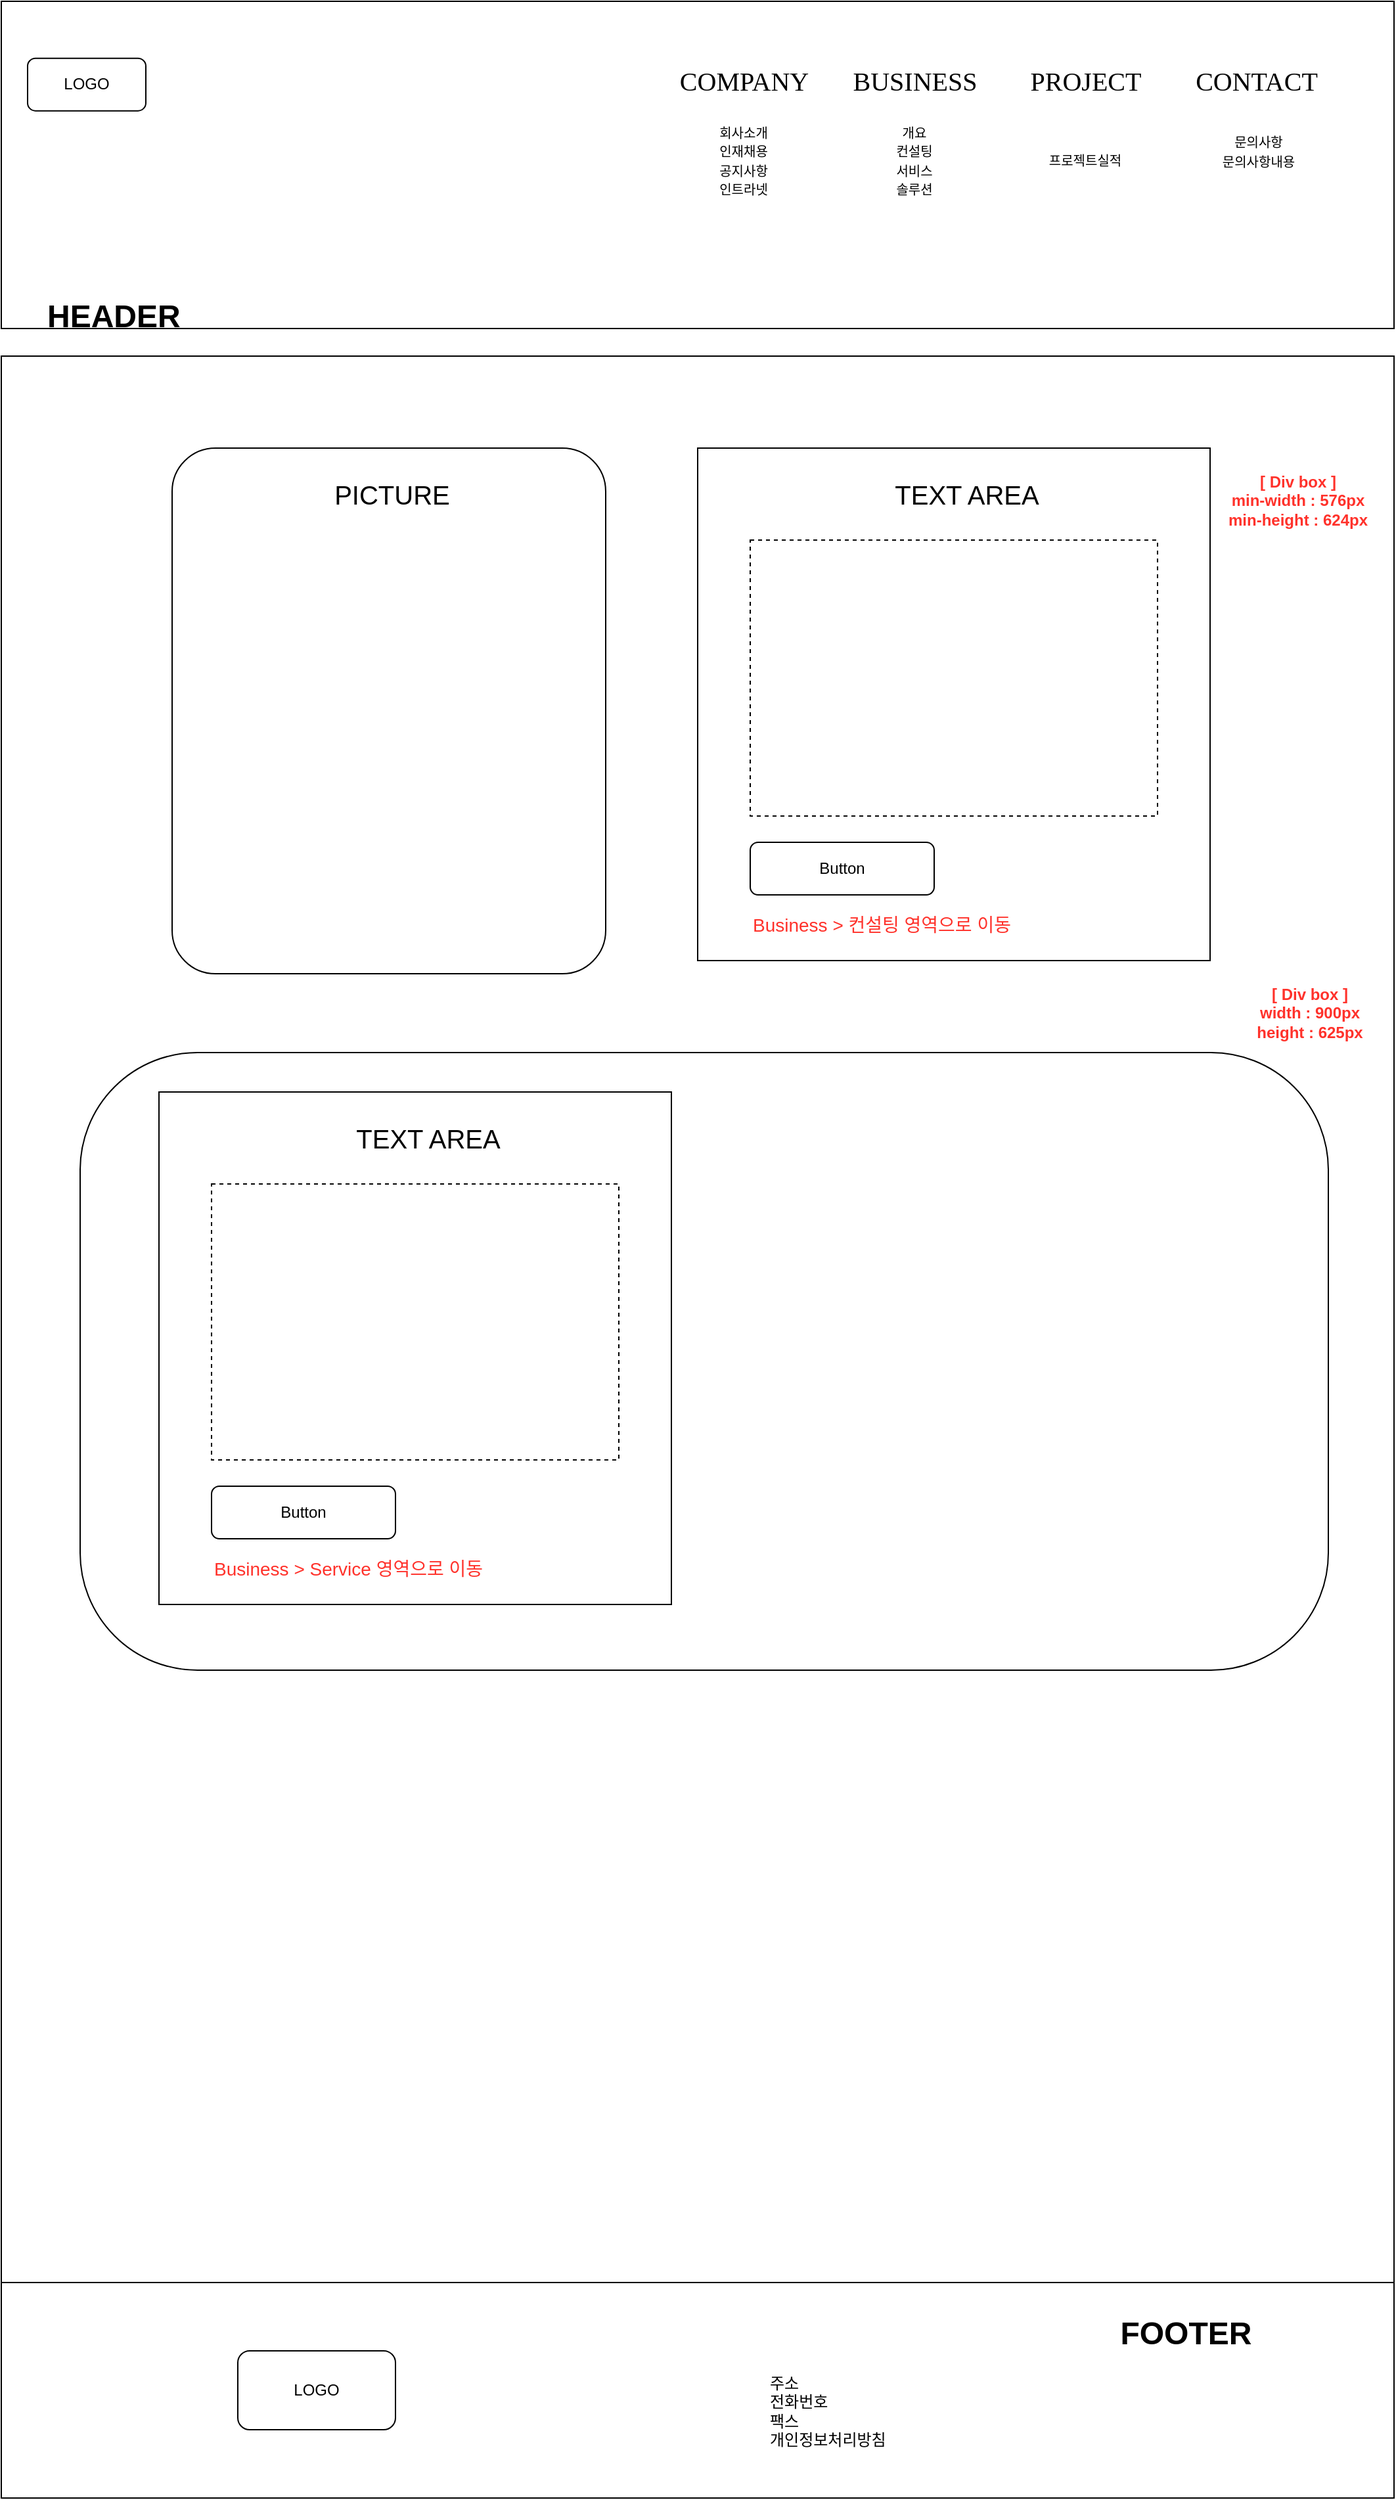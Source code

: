 <mxfile version="24.8.4" pages="14">
  <diagram id="XqWaPvtBVnCkVEPb8-9-" name="MainPage">
    <mxGraphModel grid="0" page="1" gridSize="10" guides="1" tooltips="1" connect="1" arrows="1" fold="1" pageScale="1" pageWidth="1169" pageHeight="827" math="0" shadow="0">
      <root>
        <mxCell id="0" />
        <mxCell id="1" parent="0" />
        <mxCell id="ygflpLpFK6gGXuS0VZiM-1" value="" style="rounded=0;whiteSpace=wrap;html=1;" vertex="1" parent="1">
          <mxGeometry x="20" y="280" width="1060" height="1630" as="geometry" />
        </mxCell>
        <mxCell id="ygflpLpFK6gGXuS0VZiM-2" value="" style="rounded=0;whiteSpace=wrap;html=1;" vertex="1" parent="1">
          <mxGeometry x="20" y="10" width="1060" height="249" as="geometry" />
        </mxCell>
        <mxCell id="ygflpLpFK6gGXuS0VZiM-3" value="&lt;font style=&quot;font-size: 20px;&quot;&gt;COMPANY&lt;/font&gt;" style="text;html=1;points=[];align=center;verticalAlign=middle;spacingTop=-4;fontSize=14;fontFamily=Verdana" vertex="1" parent="1">
          <mxGeometry x="520" y="50" width="130" height="43.33" as="geometry" />
        </mxCell>
        <mxCell id="ygflpLpFK6gGXuS0VZiM-4" value="&lt;font style=&quot;font-size: 20px;&quot;&gt;BUSINESS&lt;/font&gt;" style="text;html=1;points=[];align=center;verticalAlign=middle;spacingTop=-4;fontSize=14;fontFamily=Verdana" vertex="1" parent="1">
          <mxGeometry x="650" y="50" width="130" height="43.33" as="geometry" />
        </mxCell>
        <mxCell id="ygflpLpFK6gGXuS0VZiM-5" value="&lt;font style=&quot;font-size: 20px;&quot;&gt;PROJECT&lt;/font&gt;" style="text;html=1;points=[];align=center;verticalAlign=middle;spacingTop=-4;fontSize=14;fontFamily=Verdana" vertex="1" parent="1">
          <mxGeometry x="780" y="50" width="130" height="43.33" as="geometry" />
        </mxCell>
        <mxCell id="ygflpLpFK6gGXuS0VZiM-6" value="&lt;font style=&quot;font-size: 20px;&quot;&gt;CONTACT&lt;/font&gt;" style="text;html=1;points=[];align=center;verticalAlign=middle;spacingTop=-4;fontSize=14;fontFamily=Verdana" vertex="1" parent="1">
          <mxGeometry x="910" y="50" width="130" height="43.33" as="geometry" />
        </mxCell>
        <mxCell id="ygflpLpFK6gGXuS0VZiM-7" value="" style="rounded=1;whiteSpace=wrap;html=1;arcSize=19;" vertex="1" parent="1">
          <mxGeometry x="80" y="810" width="950" height="470" as="geometry" />
        </mxCell>
        <mxCell id="ygflpLpFK6gGXuS0VZiM-8" value="LOGO" style="rounded=1;whiteSpace=wrap;html=1;" vertex="1" parent="1">
          <mxGeometry x="40" y="53.33" width="90" height="40" as="geometry" />
        </mxCell>
        <mxCell id="ygflpLpFK6gGXuS0VZiM-9" value="" style="group" vertex="1" connectable="0" parent="1">
          <mxGeometry x="150" y="350" width="330" height="400" as="geometry" />
        </mxCell>
        <mxCell id="ygflpLpFK6gGXuS0VZiM-10" value="" style="rounded=1;whiteSpace=wrap;html=1;arcSize=10;" vertex="1" parent="ygflpLpFK6gGXuS0VZiM-9">
          <mxGeometry width="330" height="400" as="geometry" />
        </mxCell>
        <mxCell id="ygflpLpFK6gGXuS0VZiM-11" value="&lt;font style=&quot;font-size: 20px;&quot;&gt;PICTURE&lt;/font&gt;" style="text;html=1;align=center;verticalAlign=middle;whiteSpace=wrap;rounded=0;" vertex="1" parent="ygflpLpFK6gGXuS0VZiM-9">
          <mxGeometry x="120" y="20" width="95" height="30" as="geometry" />
        </mxCell>
        <mxCell id="ygflpLpFK6gGXuS0VZiM-12" value="" style="group" vertex="1" connectable="0" parent="1">
          <mxGeometry x="550" y="350" width="390" height="390" as="geometry" />
        </mxCell>
        <mxCell id="ygflpLpFK6gGXuS0VZiM-13" value="" style="whiteSpace=wrap;html=1;aspect=fixed;" vertex="1" parent="ygflpLpFK6gGXuS0VZiM-12">
          <mxGeometry width="390" height="390" as="geometry" />
        </mxCell>
        <mxCell id="ygflpLpFK6gGXuS0VZiM-14" value="&lt;span style=&quot;font-size: 20px;&quot;&gt;TEXT AREA&lt;/span&gt;" style="text;html=1;align=center;verticalAlign=middle;whiteSpace=wrap;rounded=0;" vertex="1" parent="ygflpLpFK6gGXuS0VZiM-12">
          <mxGeometry x="130" y="20" width="150" height="30" as="geometry" />
        </mxCell>
        <mxCell id="ygflpLpFK6gGXuS0VZiM-15" value="Button" style="rounded=1;whiteSpace=wrap;html=1;" vertex="1" parent="ygflpLpFK6gGXuS0VZiM-12">
          <mxGeometry x="40" y="300" width="140" height="40" as="geometry" />
        </mxCell>
        <mxCell id="ygflpLpFK6gGXuS0VZiM-16" value="" style="rounded=0;whiteSpace=wrap;html=1;dashed=1;" vertex="1" parent="ygflpLpFK6gGXuS0VZiM-12">
          <mxGeometry x="40" y="70" width="310" height="210" as="geometry" />
        </mxCell>
        <mxCell id="ygflpLpFK6gGXuS0VZiM-17" value="&lt;font style=&quot;font-size: 14px;&quot;&gt;Business &amp;gt; 컨설팅 영역으로 이동&lt;/font&gt;" style="text;html=1;align=left;verticalAlign=middle;whiteSpace=wrap;rounded=0;fontColor=#FF322B;labelBorderColor=none;labelBackgroundColor=none;textShadow=0;" vertex="1" parent="ygflpLpFK6gGXuS0VZiM-12">
          <mxGeometry x="40" y="348" width="280" height="30" as="geometry" />
        </mxCell>
        <mxCell id="ygflpLpFK6gGXuS0VZiM-18" value="" style="rounded=0;whiteSpace=wrap;html=1;" vertex="1" parent="1">
          <mxGeometry x="20" y="1746" width="1060" height="164" as="geometry" />
        </mxCell>
        <mxCell id="ygflpLpFK6gGXuS0VZiM-19" value="LOGO" style="rounded=1;whiteSpace=wrap;html=1;" vertex="1" parent="1">
          <mxGeometry x="200" y="1798" width="120" height="60" as="geometry" />
        </mxCell>
        <mxCell id="ygflpLpFK6gGXuS0VZiM-20" value="&lt;h1&gt;&lt;span style=&quot;background-color: initial;&quot;&gt;&lt;span style=&quot;white-space: pre;&quot;&gt;&#x9;&lt;/span&gt;&lt;span style=&quot;white-space: pre;&quot;&gt;&#x9;&lt;/span&gt;&lt;span style=&quot;white-space: pre;&quot;&gt;&#x9;&lt;/span&gt;&lt;span style=&quot;white-space: pre;&quot;&gt;&#x9;&lt;/span&gt;&lt;span style=&quot;white-space: pre;&quot;&gt;&#x9;&lt;/span&gt;FOOTER&lt;/span&gt;&lt;br&gt;&lt;/h1&gt;&lt;div&gt;주소&lt;/div&gt;&lt;div&gt;전화번호&lt;/div&gt;&lt;div&gt;팩스&lt;/div&gt;&lt;div&gt;개인정보처리방침&lt;/div&gt;" style="text;html=1;strokeColor=none;fillColor=none;spacing=5;spacingTop=-20;whiteSpace=wrap;overflow=hidden;rounded=0;" vertex="1" parent="1">
          <mxGeometry x="600" y="1765" width="387" height="120" as="geometry" />
        </mxCell>
        <mxCell id="ygflpLpFK6gGXuS0VZiM-21" value="&lt;font style=&quot;font-size: 10px;&quot;&gt;개요&lt;br&gt;컨설팅&lt;br&gt;서비스&lt;br&gt;솔루션&lt;/font&gt;" style="text;html=1;strokeColor=none;fillColor=none;align=center;verticalAlign=middle;whiteSpace=wrap;rounded=0;fontColor=#000000;" vertex="1" parent="1">
          <mxGeometry x="690" y="100" width="50" height="62" as="geometry" />
        </mxCell>
        <mxCell id="ygflpLpFK6gGXuS0VZiM-22" value="&lt;font style=&quot;font-size: 10px;&quot;&gt;회사소개&lt;br&gt;인재채용&lt;br&gt;공지사항&lt;/font&gt;&lt;div&gt;&lt;font style=&quot;font-size: 10px;&quot;&gt;인트라넷&lt;/font&gt;&lt;/div&gt;" style="text;html=1;strokeColor=none;fillColor=none;align=center;verticalAlign=middle;whiteSpace=wrap;rounded=0;fontColor=#000000;" vertex="1" parent="1">
          <mxGeometry x="560" y="100" width="50" height="62" as="geometry" />
        </mxCell>
        <mxCell id="ygflpLpFK6gGXuS0VZiM-23" value="&lt;font style=&quot;font-size: 10px;&quot;&gt;프로젝트실적&lt;/font&gt;" style="text;html=1;strokeColor=none;fillColor=none;align=center;verticalAlign=middle;whiteSpace=wrap;rounded=0;fontColor=#000000;" vertex="1" parent="1">
          <mxGeometry x="814" y="100" width="62" height="62" as="geometry" />
        </mxCell>
        <mxCell id="ygflpLpFK6gGXuS0VZiM-24" value="&lt;font style=&quot;font-size: 10px;&quot;&gt;문의사항&lt;br&gt;문의사항내용&lt;/font&gt;" style="text;html=1;strokeColor=none;fillColor=none;align=center;verticalAlign=middle;whiteSpace=wrap;rounded=0;fontColor=#000000;" vertex="1" parent="1">
          <mxGeometry x="940" y="93.33" width="74" height="62" as="geometry" />
        </mxCell>
        <mxCell id="ygflpLpFK6gGXuS0VZiM-25" value="&lt;h1&gt;HEADER&lt;/h1&gt;" style="text;html=1;strokeColor=none;fillColor=none;spacing=5;spacingTop=-20;whiteSpace=wrap;overflow=hidden;rounded=0;" vertex="1" parent="1">
          <mxGeometry x="50" y="230" width="114.5" height="40" as="geometry" />
        </mxCell>
        <mxCell id="ygflpLpFK6gGXuS0VZiM-38" value="" style="group" vertex="1" connectable="0" parent="1">
          <mxGeometry x="140" y="840" width="390" height="390" as="geometry" />
        </mxCell>
        <mxCell id="ygflpLpFK6gGXuS0VZiM-39" value="" style="whiteSpace=wrap;html=1;aspect=fixed;" vertex="1" parent="ygflpLpFK6gGXuS0VZiM-38">
          <mxGeometry width="390" height="390" as="geometry" />
        </mxCell>
        <mxCell id="ygflpLpFK6gGXuS0VZiM-40" value="&lt;span style=&quot;font-size: 20px;&quot;&gt;TEXT AREA&lt;/span&gt;" style="text;html=1;align=center;verticalAlign=middle;whiteSpace=wrap;rounded=0;" vertex="1" parent="ygflpLpFK6gGXuS0VZiM-38">
          <mxGeometry x="130" y="20" width="150" height="30" as="geometry" />
        </mxCell>
        <mxCell id="ygflpLpFK6gGXuS0VZiM-41" value="Button" style="rounded=1;whiteSpace=wrap;html=1;" vertex="1" parent="ygflpLpFK6gGXuS0VZiM-38">
          <mxGeometry x="40" y="300" width="140" height="40" as="geometry" />
        </mxCell>
        <mxCell id="ygflpLpFK6gGXuS0VZiM-42" value="" style="rounded=0;whiteSpace=wrap;html=1;dashed=1;" vertex="1" parent="ygflpLpFK6gGXuS0VZiM-38">
          <mxGeometry x="40" y="70" width="310" height="210" as="geometry" />
        </mxCell>
        <mxCell id="ygflpLpFK6gGXuS0VZiM-43" value="&lt;font style=&quot;font-size: 14px;&quot;&gt;Business &amp;gt; Service 영역으로 이동&lt;/font&gt;" style="text;html=1;align=left;verticalAlign=middle;whiteSpace=wrap;rounded=0;fontColor=#FF322B;labelBorderColor=none;labelBackgroundColor=none;textShadow=0;" vertex="1" parent="ygflpLpFK6gGXuS0VZiM-38">
          <mxGeometry x="40" y="348" width="280" height="30" as="geometry" />
        </mxCell>
        <mxCell id="9OTStLTT-MezwHYxdD0h-1" value="&lt;div&gt;&lt;font color=&quot;#ff322b&quot;&gt;&lt;b&gt;[ Div box ]&lt;/b&gt;&lt;/font&gt;&lt;/div&gt;&lt;font color=&quot;#ff322b&quot;&gt;&lt;b&gt;min-width : 576px&lt;/b&gt;&lt;/font&gt;&lt;div&gt;&lt;font color=&quot;#ff322b&quot;&gt;&lt;b&gt;min-height : 624px&lt;/b&gt;&lt;/font&gt;&lt;/div&gt;" style="text;html=1;align=center;verticalAlign=middle;whiteSpace=wrap;rounded=0;fontFamily=Helvetica;fontSize=12;fontColor=default;" vertex="1" parent="1">
          <mxGeometry x="947" y="350" width="120" height="80" as="geometry" />
        </mxCell>
        <mxCell id="9OTStLTT-MezwHYxdD0h-2" value="&lt;div&gt;&lt;font color=&quot;#ff322b&quot;&gt;&lt;b&gt;[ Div box ]&lt;/b&gt;&lt;/font&gt;&lt;/div&gt;&lt;font color=&quot;#ff322b&quot;&gt;&lt;b&gt;width : 900px&lt;/b&gt;&lt;/font&gt;&lt;div&gt;&lt;font color=&quot;#ff322b&quot;&gt;&lt;b&gt;height : 625px&lt;br&gt;&lt;/b&gt;&lt;/font&gt;&lt;/div&gt;" style="text;html=1;align=center;verticalAlign=middle;whiteSpace=wrap;rounded=0;fontFamily=Helvetica;fontSize=12;fontColor=default;" vertex="1" parent="1">
          <mxGeometry x="956" y="740" width="120" height="80" as="geometry" />
        </mxCell>
      </root>
    </mxGraphModel>
  </diagram>
  <diagram id="OBYMABjAHxRQqXbHFS-T" name="로그인">
    <mxGraphModel grid="1" page="1" gridSize="10" guides="1" tooltips="1" connect="1" arrows="1" fold="1" pageScale="1" pageWidth="827" pageHeight="1169" math="0" shadow="0">
      <root>
        <mxCell id="0" />
        <mxCell id="1" parent="0" />
        <mxCell id="8Un5SVNYwDV8XSSKYzGs-2" value="" style="rounded=0;whiteSpace=wrap;html=1;" vertex="1" parent="1">
          <mxGeometry x="14" y="260" width="1060" height="690" as="geometry" />
        </mxCell>
        <mxCell id="L7L7vwVK7fr_2xw61NdI-2" value="" style="rounded=0;whiteSpace=wrap;html=1;" vertex="1" parent="1">
          <mxGeometry x="250" y="380" width="600" height="470" as="geometry" />
        </mxCell>
        <mxCell id="L7L7vwVK7fr_2xw61NdI-3" value="&lt;h1&gt;로그인&lt;/h1&gt;" style="text;html=1;strokeColor=none;fillColor=none;spacing=5;spacingTop=-20;whiteSpace=wrap;overflow=hidden;rounded=0;" vertex="1" parent="1">
          <mxGeometry x="290" y="400" width="114.5" height="40" as="geometry" />
        </mxCell>
        <mxCell id="L7L7vwVK7fr_2xw61NdI-5" value="" style="verticalLabelPosition=bottom;verticalAlign=top;html=1;shape=mxgraph.basic.rect;fillColor2=none;strokeWidth=1;size=20;indent=5;rounded=0;strokeColor=default;align=center;fontFamily=Helvetica;fontSize=12;fontColor=default;fillColor=default;" vertex="1" parent="1">
          <mxGeometry x="320" y="520" width="480" height="50" as="geometry" />
        </mxCell>
        <mxCell id="L7L7vwVK7fr_2xw61NdI-6" value="&lt;h1&gt;아이디&lt;/h1&gt;" style="text;html=1;strokeColor=none;fillColor=none;spacing=5;spacingTop=-20;whiteSpace=wrap;overflow=hidden;rounded=0;" vertex="1" parent="1">
          <mxGeometry x="320" y="480" width="114.5" height="40" as="geometry" />
        </mxCell>
        <mxCell id="L7L7vwVK7fr_2xw61NdI-7" value="&lt;h1&gt;패스워드&lt;/h1&gt;" style="text;html=1;strokeColor=none;fillColor=none;spacing=5;spacingTop=-20;whiteSpace=wrap;overflow=hidden;rounded=0;" vertex="1" parent="1">
          <mxGeometry x="320" y="590" width="114.5" height="40" as="geometry" />
        </mxCell>
        <mxCell id="L7L7vwVK7fr_2xw61NdI-8" value="" style="verticalLabelPosition=bottom;verticalAlign=top;html=1;shape=mxgraph.basic.rect;fillColor2=none;strokeWidth=1;size=20;indent=5;rounded=0;strokeColor=default;align=center;fontFamily=Helvetica;fontSize=12;fontColor=default;fillColor=default;" vertex="1" parent="1">
          <mxGeometry x="320" y="630" width="480" height="50" as="geometry" />
        </mxCell>
        <mxCell id="L7L7vwVK7fr_2xw61NdI-9" value="로그인" style="text;html=1;align=center;verticalAlign=middle;whiteSpace=wrap;rounded=0;fontFamily=Helvetica;fontSize=12;fontColor=default;" vertex="1" parent="1">
          <mxGeometry x="740" y="700" width="60" height="30" as="geometry" />
        </mxCell>
        <mxCell id="L7L7vwVK7fr_2xw61NdI-10" value="회원 추가" style="text;html=1;align=center;verticalAlign=middle;whiteSpace=wrap;rounded=0;fontFamily=Helvetica;fontSize=12;fontColor=default;" vertex="1" parent="1">
          <mxGeometry x="680" y="700" width="60" height="30" as="geometry" />
        </mxCell>
        <mxCell id="KyNcFaAGieLk1-oNZCov-1" value="" style="rounded=0;whiteSpace=wrap;html=1;" vertex="1" parent="1">
          <mxGeometry x="14" y="14" width="1060" height="249" as="geometry" />
        </mxCell>
        <mxCell id="KyNcFaAGieLk1-oNZCov-2" value="&lt;font style=&quot;font-size: 20px;&quot;&gt;COMPANY&lt;/font&gt;" style="text;html=1;points=[];align=center;verticalAlign=middle;spacingTop=-4;fontSize=14;fontFamily=Verdana" vertex="1" parent="1">
          <mxGeometry x="520" y="50" width="130" height="43.33" as="geometry" />
        </mxCell>
        <mxCell id="KyNcFaAGieLk1-oNZCov-3" value="&lt;font style=&quot;font-size: 20px;&quot;&gt;BUSINESS&lt;/font&gt;" style="text;html=1;points=[];align=center;verticalAlign=middle;spacingTop=-4;fontSize=14;fontFamily=Verdana" vertex="1" parent="1">
          <mxGeometry x="650" y="50" width="130" height="43.33" as="geometry" />
        </mxCell>
        <mxCell id="KyNcFaAGieLk1-oNZCov-4" value="&lt;font style=&quot;font-size: 20px;&quot;&gt;PROJECT&lt;/font&gt;" style="text;html=1;points=[];align=center;verticalAlign=middle;spacingTop=-4;fontSize=14;fontFamily=Verdana" vertex="1" parent="1">
          <mxGeometry x="780" y="50" width="130" height="43.33" as="geometry" />
        </mxCell>
        <mxCell id="KyNcFaAGieLk1-oNZCov-5" value="&lt;font style=&quot;font-size: 20px;&quot;&gt;CONTACT&lt;/font&gt;" style="text;html=1;points=[];align=center;verticalAlign=middle;spacingTop=-4;fontSize=14;fontFamily=Verdana" vertex="1" parent="1">
          <mxGeometry x="910" y="50" width="130" height="43.33" as="geometry" />
        </mxCell>
        <mxCell id="KyNcFaAGieLk1-oNZCov-6" value="LOGO" style="rounded=1;whiteSpace=wrap;html=1;" vertex="1" parent="1">
          <mxGeometry x="40" y="30" width="90" height="40" as="geometry" />
        </mxCell>
        <mxCell id="KyNcFaAGieLk1-oNZCov-7" value="&lt;font style=&quot;font-size: 10px;&quot;&gt;개요&lt;br&gt;컨설팅&lt;br&gt;서비스&lt;br&gt;솔루션&lt;/font&gt;" style="text;html=1;strokeColor=none;fillColor=none;align=center;verticalAlign=middle;whiteSpace=wrap;rounded=0;fontColor=#000000;" vertex="1" parent="1">
          <mxGeometry x="690" y="100" width="50" height="62" as="geometry" />
        </mxCell>
        <mxCell id="KyNcFaAGieLk1-oNZCov-8" value="&lt;font style=&quot;font-size: 10px;&quot;&gt;회사소개&lt;br&gt;인재채용&lt;br&gt;공지사항&lt;/font&gt;&lt;div&gt;&lt;font style=&quot;font-size: 10px;&quot;&gt;인트라넷&lt;/font&gt;&lt;/div&gt;" style="text;html=1;strokeColor=none;fillColor=none;align=center;verticalAlign=middle;whiteSpace=wrap;rounded=0;fontColor=#000000;" vertex="1" parent="1">
          <mxGeometry x="560" y="100" width="50" height="62" as="geometry" />
        </mxCell>
        <mxCell id="KyNcFaAGieLk1-oNZCov-9" value="&lt;font style=&quot;font-size: 10px;&quot;&gt;프로젝트실적&lt;/font&gt;" style="text;html=1;strokeColor=none;fillColor=none;align=center;verticalAlign=middle;whiteSpace=wrap;rounded=0;fontColor=#000000;" vertex="1" parent="1">
          <mxGeometry x="814" y="100" width="62" height="62" as="geometry" />
        </mxCell>
        <mxCell id="KyNcFaAGieLk1-oNZCov-10" value="&lt;font style=&quot;font-size: 10px;&quot;&gt;문의사항&lt;br&gt;문의사항내용&lt;/font&gt;" style="text;html=1;strokeColor=none;fillColor=none;align=center;verticalAlign=middle;whiteSpace=wrap;rounded=0;fontColor=#000000;" vertex="1" parent="1">
          <mxGeometry x="940" y="93.33" width="74" height="62" as="geometry" />
        </mxCell>
        <mxCell id="KyNcFaAGieLk1-oNZCov-11" value="&lt;h1&gt;HEADER&lt;/h1&gt;" style="text;html=1;strokeColor=none;fillColor=none;spacing=5;spacingTop=-20;whiteSpace=wrap;overflow=hidden;rounded=0;" vertex="1" parent="1">
          <mxGeometry x="50" y="230" width="114.5" height="40" as="geometry" />
        </mxCell>
        <mxCell id="94QC142UapCLs2KxGQxf-1" value="" style="rounded=0;whiteSpace=wrap;html=1;" vertex="1" parent="1">
          <mxGeometry x="14" y="950" width="1060" height="164" as="geometry" />
        </mxCell>
        <mxCell id="94QC142UapCLs2KxGQxf-2" value="LOGO" style="rounded=1;whiteSpace=wrap;html=1;" vertex="1" parent="1">
          <mxGeometry x="200" y="1002" width="120" height="60" as="geometry" />
        </mxCell>
        <mxCell id="94QC142UapCLs2KxGQxf-3" value="&lt;h1&gt;&lt;span style=&quot;background-color: initial;&quot;&gt;&lt;span style=&quot;white-space: pre;&quot;&gt;&#x9;&lt;/span&gt;&lt;span style=&quot;white-space: pre;&quot;&gt;&#x9;&lt;/span&gt;&lt;span style=&quot;white-space: pre;&quot;&gt;&#x9;&lt;/span&gt;&lt;span style=&quot;white-space: pre;&quot;&gt;&#x9;&lt;/span&gt;&lt;span style=&quot;white-space: pre;&quot;&gt;&#x9;&lt;/span&gt;FOOTER&lt;/span&gt;&lt;br&gt;&lt;/h1&gt;&lt;div&gt;주소&lt;/div&gt;&lt;div&gt;전화번호&lt;/div&gt;&lt;div&gt;팩스&lt;/div&gt;&lt;div&gt;개인정보처리방침&lt;/div&gt;" style="text;html=1;strokeColor=none;fillColor=none;spacing=5;spacingTop=-20;whiteSpace=wrap;overflow=hidden;rounded=0;" vertex="1" parent="1">
          <mxGeometry x="600" y="969" width="387" height="120" as="geometry" />
        </mxCell>
        <mxCell id="8Un5SVNYwDV8XSSKYzGs-3" value="" style="rounded=0;whiteSpace=wrap;html=1;" vertex="1" parent="1">
          <mxGeometry x="1720" y="260" width="1060" height="1170" as="geometry" />
        </mxCell>
        <mxCell id="8Un5SVNYwDV8XSSKYzGs-5" value="&lt;h1&gt;회원 추가&lt;/h1&gt;" style="text;html=1;strokeColor=none;fillColor=none;spacing=5;spacingTop=-20;whiteSpace=wrap;overflow=hidden;rounded=0;" vertex="1" parent="1">
          <mxGeometry x="1830" y="330" width="114.5" height="40" as="geometry" />
        </mxCell>
        <mxCell id="8Un5SVNYwDV8XSSKYzGs-6" value="" style="verticalLabelPosition=bottom;verticalAlign=top;html=1;shape=mxgraph.basic.rect;fillColor2=none;strokeWidth=1;size=20;indent=5;rounded=0;strokeColor=default;align=center;fontFamily=Helvetica;fontSize=12;fontColor=default;fillColor=default;" vertex="1" parent="1">
          <mxGeometry x="1860" y="440" width="770" height="50" as="geometry" />
        </mxCell>
        <mxCell id="8Un5SVNYwDV8XSSKYzGs-7" value="&lt;h1&gt;아이디&lt;/h1&gt;" style="text;html=1;strokeColor=none;fillColor=none;spacing=5;spacingTop=-20;whiteSpace=wrap;overflow=hidden;rounded=0;" vertex="1" parent="1">
          <mxGeometry x="1860" y="400" width="114.5" height="40" as="geometry" />
        </mxCell>
        <mxCell id="8Un5SVNYwDV8XSSKYzGs-8" value="&lt;h1&gt;패스워드&lt;/h1&gt;" style="text;html=1;strokeColor=none;fillColor=none;spacing=5;spacingTop=-20;whiteSpace=wrap;overflow=hidden;rounded=0;" vertex="1" parent="1">
          <mxGeometry x="1860" y="510" width="114.5" height="40" as="geometry" />
        </mxCell>
        <mxCell id="8Un5SVNYwDV8XSSKYzGs-9" value="" style="verticalLabelPosition=bottom;verticalAlign=top;html=1;shape=mxgraph.basic.rect;fillColor2=none;strokeWidth=1;size=20;indent=5;rounded=0;strokeColor=default;align=center;fontFamily=Helvetica;fontSize=12;fontColor=default;fillColor=default;" vertex="1" parent="1">
          <mxGeometry x="1860" y="550" width="770" height="50" as="geometry" />
        </mxCell>
        <mxCell id="8Un5SVNYwDV8XSSKYzGs-12" value="" style="rounded=0;whiteSpace=wrap;html=1;" vertex="1" parent="1">
          <mxGeometry x="1720" y="14" width="1060" height="249" as="geometry" />
        </mxCell>
        <mxCell id="8Un5SVNYwDV8XSSKYzGs-13" value="&lt;font style=&quot;font-size: 20px;&quot;&gt;COMPANY&lt;/font&gt;" style="text;html=1;points=[];align=center;verticalAlign=middle;spacingTop=-4;fontSize=14;fontFamily=Verdana" vertex="1" parent="1">
          <mxGeometry x="2226" y="50" width="130" height="43.33" as="geometry" />
        </mxCell>
        <mxCell id="8Un5SVNYwDV8XSSKYzGs-14" value="&lt;font style=&quot;font-size: 20px;&quot;&gt;BUSINESS&lt;/font&gt;" style="text;html=1;points=[];align=center;verticalAlign=middle;spacingTop=-4;fontSize=14;fontFamily=Verdana" vertex="1" parent="1">
          <mxGeometry x="2356" y="50" width="130" height="43.33" as="geometry" />
        </mxCell>
        <mxCell id="8Un5SVNYwDV8XSSKYzGs-15" value="&lt;font style=&quot;font-size: 20px;&quot;&gt;PROJECT&lt;/font&gt;" style="text;html=1;points=[];align=center;verticalAlign=middle;spacingTop=-4;fontSize=14;fontFamily=Verdana" vertex="1" parent="1">
          <mxGeometry x="2486" y="50" width="130" height="43.33" as="geometry" />
        </mxCell>
        <mxCell id="8Un5SVNYwDV8XSSKYzGs-16" value="&lt;font style=&quot;font-size: 20px;&quot;&gt;CONTACT&lt;/font&gt;" style="text;html=1;points=[];align=center;verticalAlign=middle;spacingTop=-4;fontSize=14;fontFamily=Verdana" vertex="1" parent="1">
          <mxGeometry x="2616" y="50" width="130" height="43.33" as="geometry" />
        </mxCell>
        <mxCell id="8Un5SVNYwDV8XSSKYzGs-17" value="LOGO" style="rounded=1;whiteSpace=wrap;html=1;" vertex="1" parent="1">
          <mxGeometry x="1746" y="30" width="90" height="40" as="geometry" />
        </mxCell>
        <mxCell id="8Un5SVNYwDV8XSSKYzGs-18" value="&lt;font style=&quot;font-size: 10px;&quot;&gt;개요&lt;br&gt;컨설팅&lt;br&gt;서비스&lt;br&gt;솔루션&lt;/font&gt;" style="text;html=1;strokeColor=none;fillColor=none;align=center;verticalAlign=middle;whiteSpace=wrap;rounded=0;fontColor=#000000;" vertex="1" parent="1">
          <mxGeometry x="2396" y="100" width="50" height="62" as="geometry" />
        </mxCell>
        <mxCell id="8Un5SVNYwDV8XSSKYzGs-19" value="&lt;font style=&quot;font-size: 10px;&quot;&gt;회사소개&lt;br&gt;인재채용&lt;br&gt;공지사항&lt;/font&gt;&lt;div&gt;&lt;font style=&quot;font-size: 10px;&quot;&gt;인트라넷&lt;/font&gt;&lt;/div&gt;" style="text;html=1;strokeColor=none;fillColor=none;align=center;verticalAlign=middle;whiteSpace=wrap;rounded=0;fontColor=#000000;" vertex="1" parent="1">
          <mxGeometry x="2266" y="100" width="50" height="62" as="geometry" />
        </mxCell>
        <mxCell id="8Un5SVNYwDV8XSSKYzGs-20" value="&lt;font style=&quot;font-size: 10px;&quot;&gt;프로젝트실적&lt;/font&gt;" style="text;html=1;strokeColor=none;fillColor=none;align=center;verticalAlign=middle;whiteSpace=wrap;rounded=0;fontColor=#000000;" vertex="1" parent="1">
          <mxGeometry x="2520" y="100" width="62" height="62" as="geometry" />
        </mxCell>
        <mxCell id="8Un5SVNYwDV8XSSKYzGs-21" value="&lt;font style=&quot;font-size: 10px;&quot;&gt;문의사항&lt;br&gt;문의사항내용&lt;/font&gt;" style="text;html=1;strokeColor=none;fillColor=none;align=center;verticalAlign=middle;whiteSpace=wrap;rounded=0;fontColor=#000000;" vertex="1" parent="1">
          <mxGeometry x="2646" y="93.33" width="74" height="62" as="geometry" />
        </mxCell>
        <mxCell id="8Un5SVNYwDV8XSSKYzGs-22" value="&lt;h1&gt;HEADER&lt;/h1&gt;" style="text;html=1;strokeColor=none;fillColor=none;spacing=5;spacingTop=-20;whiteSpace=wrap;overflow=hidden;rounded=0;" vertex="1" parent="1">
          <mxGeometry x="1756" y="230" width="114.5" height="40" as="geometry" />
        </mxCell>
        <mxCell id="8Un5SVNYwDV8XSSKYzGs-23" value="" style="rounded=0;whiteSpace=wrap;html=1;" vertex="1" parent="1">
          <mxGeometry x="1720" y="1420" width="1060" height="164" as="geometry" />
        </mxCell>
        <mxCell id="8Un5SVNYwDV8XSSKYzGs-24" value="LOGO" style="rounded=1;whiteSpace=wrap;html=1;" vertex="1" parent="1">
          <mxGeometry x="1906" y="1472" width="120" height="60" as="geometry" />
        </mxCell>
        <mxCell id="8Un5SVNYwDV8XSSKYzGs-25" value="&lt;h1&gt;&lt;span style=&quot;background-color: initial;&quot;&gt;&lt;span style=&quot;white-space: pre;&quot;&gt;&#x9;&lt;/span&gt;&lt;span style=&quot;white-space: pre;&quot;&gt;&#x9;&lt;/span&gt;&lt;span style=&quot;white-space: pre;&quot;&gt;&#x9;&lt;/span&gt;&lt;span style=&quot;white-space: pre;&quot;&gt;&#x9;&lt;/span&gt;&lt;span style=&quot;white-space: pre;&quot;&gt;&#x9;&lt;/span&gt;FOOTER&lt;/span&gt;&lt;br&gt;&lt;/h1&gt;&lt;div&gt;주소&lt;/div&gt;&lt;div&gt;전화번호&lt;/div&gt;&lt;div&gt;팩스&lt;/div&gt;&lt;div&gt;개인정보처리방침&lt;/div&gt;" style="text;html=1;strokeColor=none;fillColor=none;spacing=5;spacingTop=-20;whiteSpace=wrap;overflow=hidden;rounded=0;" vertex="1" parent="1">
          <mxGeometry x="2306" y="1439" width="387" height="120" as="geometry" />
        </mxCell>
        <mxCell id="8Un5SVNYwDV8XSSKYzGs-26" value="" style="verticalLabelPosition=bottom;verticalAlign=top;html=1;shape=mxgraph.basic.rect;fillColor2=none;strokeWidth=1;size=20;indent=5;rounded=0;strokeColor=default;align=center;fontFamily=Helvetica;fontSize=12;fontColor=default;fillColor=default;" vertex="1" parent="1">
          <mxGeometry x="1860" y="670" width="770" height="50" as="geometry" />
        </mxCell>
        <mxCell id="8Un5SVNYwDV8XSSKYzGs-27" value="&lt;h1&gt;이메일&lt;/h1&gt;" style="text;html=1;strokeColor=none;fillColor=none;spacing=5;spacingTop=-20;whiteSpace=wrap;overflow=hidden;rounded=0;" vertex="1" parent="1">
          <mxGeometry x="1860" y="630" width="114.5" height="40" as="geometry" />
        </mxCell>
        <mxCell id="8Un5SVNYwDV8XSSKYzGs-28" value="" style="verticalLabelPosition=bottom;verticalAlign=top;html=1;shape=mxgraph.basic.rect;fillColor2=none;strokeWidth=1;size=20;indent=5;rounded=0;strokeColor=default;align=center;fontFamily=Helvetica;fontSize=12;fontColor=default;fillColor=default;" vertex="1" parent="1">
          <mxGeometry x="1860" y="790" width="770" height="50" as="geometry" />
        </mxCell>
        <mxCell id="8Un5SVNYwDV8XSSKYzGs-29" value="&lt;h1&gt;휴대전화&lt;/h1&gt;" style="text;html=1;strokeColor=none;fillColor=none;spacing=5;spacingTop=-20;whiteSpace=wrap;overflow=hidden;rounded=0;" vertex="1" parent="1">
          <mxGeometry x="1860" y="750" width="114.5" height="40" as="geometry" />
        </mxCell>
        <mxCell id="8Un5SVNYwDV8XSSKYzGs-30" value="" style="verticalLabelPosition=bottom;verticalAlign=top;html=1;shape=mxgraph.basic.rect;fillColor2=none;strokeWidth=1;size=20;indent=5;rounded=0;strokeColor=default;align=center;fontFamily=Helvetica;fontSize=12;fontColor=default;fillColor=default;" vertex="1" parent="1">
          <mxGeometry x="1860" y="900" width="770" height="50" as="geometry" />
        </mxCell>
        <mxCell id="8Un5SVNYwDV8XSSKYzGs-31" value="&lt;h1&gt;주소&lt;/h1&gt;" style="text;html=1;strokeColor=none;fillColor=none;spacing=5;spacingTop=-20;whiteSpace=wrap;overflow=hidden;rounded=0;" vertex="1" parent="1">
          <mxGeometry x="1860" y="860" width="114.5" height="40" as="geometry" />
        </mxCell>
        <mxCell id="4rZy7WtkmlIpnAedosqL-1" value="" style="verticalLabelPosition=bottom;verticalAlign=top;html=1;shape=mxgraph.basic.rect;fillColor2=none;strokeWidth=1;size=20;indent=5;rounded=0;strokeColor=default;align=center;fontFamily=Helvetica;fontSize=12;fontColor=default;fillColor=default;" vertex="1" parent="1">
          <mxGeometry x="1860" y="1010" width="770" height="50" as="geometry" />
        </mxCell>
        <mxCell id="4rZy7WtkmlIpnAedosqL-2" value="&lt;h1&gt;상세 주소&lt;/h1&gt;" style="text;html=1;strokeColor=none;fillColor=none;spacing=5;spacingTop=-20;whiteSpace=wrap;overflow=hidden;rounded=0;" vertex="1" parent="1">
          <mxGeometry x="1860" y="970" width="114.5" height="40" as="geometry" />
        </mxCell>
        <mxCell id="4rZy7WtkmlIpnAedosqL-3" value="&lt;h1&gt;권한 부여&lt;/h1&gt;" style="text;html=1;strokeColor=none;fillColor=none;spacing=5;spacingTop=-20;whiteSpace=wrap;overflow=hidden;rounded=0;" vertex="1" parent="1">
          <mxGeometry x="1860" y="1090" width="114.5" height="40" as="geometry" />
        </mxCell>
        <mxCell id="4rZy7WtkmlIpnAedosqL-4" value="" style="verticalLabelPosition=bottom;verticalAlign=top;html=1;shape=mxgraph.basic.rect;fillColor2=none;strokeWidth=1;size=20;indent=5;rounded=0;strokeColor=default;align=center;fontFamily=Helvetica;fontSize=12;fontColor=default;fillColor=default;" vertex="1" parent="1">
          <mxGeometry x="1860" y="1130" width="240" height="50" as="geometry" />
        </mxCell>
        <mxCell id="pSz-g6V5p_2ZT6RASwER-2" value="" style="triangle;whiteSpace=wrap;html=1;rounded=0;strokeColor=default;align=center;verticalAlign=middle;fontFamily=Helvetica;fontSize=12;fontColor=default;fillColor=#000000;rotation=90;" vertex="1" parent="1">
          <mxGeometry x="2080" y="1150.34" width="7" height="9.33" as="geometry" />
        </mxCell>
        <mxCell id="pSz-g6V5p_2ZT6RASwER-4" value="" style="rounded=0;whiteSpace=wrap;html=1;strokeColor=default;align=center;verticalAlign=middle;fontFamily=Helvetica;fontSize=12;fontColor=default;fillColor=default;" vertex="1" parent="1">
          <mxGeometry x="1860" y="1180" width="240" height="170" as="geometry" />
        </mxCell>
        <mxCell id="pSz-g6V5p_2ZT6RASwER-5" value="Read" style="text;html=1;align=center;verticalAlign=middle;whiteSpace=wrap;rounded=0;fontFamily=Helvetica;fontSize=12;fontColor=default;" vertex="1" parent="1">
          <mxGeometry x="1880" y="1190" width="200" height="30" as="geometry" />
        </mxCell>
        <mxCell id="pSz-g6V5p_2ZT6RASwER-6" value="Create" style="text;html=1;align=center;verticalAlign=middle;whiteSpace=wrap;rounded=0;fontFamily=Helvetica;fontSize=12;fontColor=default;" vertex="1" parent="1">
          <mxGeometry x="1880" y="1230" width="200" height="30" as="geometry" />
        </mxCell>
        <mxCell id="pSz-g6V5p_2ZT6RASwER-7" value="Delete" style="text;html=1;align=center;verticalAlign=middle;whiteSpace=wrap;rounded=0;fontFamily=Helvetica;fontSize=12;fontColor=default;" vertex="1" parent="1">
          <mxGeometry x="1880" y="1270" width="200" height="30" as="geometry" />
        </mxCell>
        <mxCell id="pSz-g6V5p_2ZT6RASwER-8" value="admin" style="text;html=1;align=center;verticalAlign=middle;whiteSpace=wrap;rounded=0;fontFamily=Helvetica;fontSize=12;fontColor=default;" vertex="1" parent="1">
          <mxGeometry x="1880" y="1310" width="200" height="30" as="geometry" />
        </mxCell>
        <mxCell id="pSz-g6V5p_2ZT6RASwER-13" value="&lt;div&gt;&lt;font color=&quot;#ff322b&quot;&gt;&lt;b&gt;[ Drop box ]&lt;/b&gt;&lt;/font&gt;&lt;/div&gt;&lt;font color=&quot;#ff322b&quot;&gt;&lt;b&gt;width : 30%&lt;/b&gt;&lt;/font&gt;&lt;div&gt;&lt;font color=&quot;#ff322b&quot;&gt;&lt;b&gt;height : 24px&lt;/b&gt;&lt;/font&gt;&lt;/div&gt;&lt;div&gt;&lt;font color=&quot;#ff322b&quot;&gt;&lt;b&gt;padding ; 10px&lt;/b&gt;&lt;/font&gt;&lt;/div&gt;" style="text;html=1;align=center;verticalAlign=middle;whiteSpace=wrap;rounded=0;fontFamily=Helvetica;fontSize=12;fontColor=default;" vertex="1" parent="1">
          <mxGeometry x="2130" y="1130" width="120" height="80" as="geometry" />
        </mxCell>
        <mxCell id="ebDu1zG4Gqe3jv0eJ47z-1" value="&lt;ol&gt;&lt;li&gt;오른쪽상단에 있는 Business메뉴에 마우스를 올려 놓는다.&lt;/li&gt;&lt;li&gt;마우스를 올려놓거나 클릭하면 서브메뉴가 나온다.&lt;/li&gt;&lt;li&gt;서브메뉴에서 개요를 클릭하면 하단에 화면이 나타난다.&lt;/li&gt;&lt;li&gt;이미지를 클릭하면 해당페이지로 이동한다.&lt;/li&gt;&lt;/ol&gt;" style="rounded=0;whiteSpace=wrap;html=1;fillStyle=auto;fillColor=#ffe6cc;align=left;strokeColor=#d79b00;" vertex="1" parent="1">
          <mxGeometry x="1120" y="20" width="370" height="151" as="geometry" />
        </mxCell>
        <mxCell id="tZIookI_7d-DmftI8C__-2" style="edgeStyle=orthogonalEdgeStyle;rounded=0;orthogonalLoop=1;jettySize=auto;html=1;entryX=0;entryY=0.5;entryDx=0;entryDy=0;" edge="1" parent="1" source="6lv6hVlOtH7YrkpG9Ueh-1" target="L7L7vwVK7fr_2xw61NdI-3">
          <mxGeometry relative="1" as="geometry">
            <mxPoint x="279" y="450" as="targetPoint" />
          </mxGeometry>
        </mxCell>
        <mxCell id="tZIookI_7d-DmftI8C__-3" style="edgeStyle=orthogonalEdgeStyle;rounded=0;orthogonalLoop=1;jettySize=auto;html=1;entryX=0;entryY=0.5;entryDx=0;entryDy=0;" edge="1" parent="1" source="6lv6hVlOtH7YrkpG9Ueh-1" target="L7L7vwVK7fr_2xw61NdI-6">
          <mxGeometry relative="1" as="geometry">
            <Array as="points">
              <mxPoint x="320" y="495" />
            </Array>
          </mxGeometry>
        </mxCell>
        <mxCell id="tZIookI_7d-DmftI8C__-4" style="edgeStyle=orthogonalEdgeStyle;rounded=0;orthogonalLoop=1;jettySize=auto;html=1;entryX=0;entryY=0.5;entryDx=0;entryDy=0;" edge="1" parent="1" source="6lv6hVlOtH7YrkpG9Ueh-1" target="L7L7vwVK7fr_2xw61NdI-7">
          <mxGeometry relative="1" as="geometry" />
        </mxCell>
        <mxCell id="6lv6hVlOtH7YrkpG9Ueh-1" value="1" style="ellipse;whiteSpace=wrap;html=1;aspect=fixed;fontColor=#000000;fillStyle=auto;fillColor=#FF0000;" vertex="1" parent="1">
          <mxGeometry x="260" y="485.5" width="19" height="19" as="geometry" />
        </mxCell>
        <mxCell id="tZIookI_7d-DmftI8C__-1" value="&lt;div&gt;Common&lt;/div&gt;&lt;div&gt;&lt;span style=&quot;background-color: initial;&quot;&gt;&amp;nbsp;- Body : width 1200px&lt;/span&gt;&lt;/div&gt;&lt;div&gt;&lt;span style=&quot;background-color: initial;&quot;&gt;&amp;nbsp;-&amp;nbsp;&lt;/span&gt;&lt;span style=&quot;background-color: initial;&quot;&gt;Button : width : 40px, height : 20px&lt;/span&gt;&lt;/div&gt;&lt;div&gt;&lt;span style=&quot;background-color: initial;&quot;&gt;&amp;nbsp;- default Font size : 16px&lt;/span&gt;&lt;/div&gt;&lt;div&gt;&lt;span style=&quot;background-color: initial;&quot;&gt;&lt;br&gt;&lt;/span&gt;&lt;/div&gt;&lt;div&gt;&amp;nbsp;1. font-size : 20px&lt;/div&gt;&lt;div&gt;&amp;nbsp;2. login Div : width 800px, height : 500px&amp;nbsp;&lt;/div&gt;&lt;div&gt;&amp;nbsp;3. Input box : width 80% height : 24px&lt;/div&gt;&lt;div&gt;&amp;nbsp;4. font-size2 : 14px&lt;/div&gt;" style="rounded=0;whiteSpace=wrap;html=1;fillStyle=auto;fillColor=#dae8fc;align=left;strokeColor=#6c8ebf;" vertex="1" parent="1">
          <mxGeometry x="1120" y="199" width="370" height="151" as="geometry" />
        </mxCell>
        <mxCell id="tZIookI_7d-DmftI8C__-5" value="3" style="ellipse;whiteSpace=wrap;html=1;aspect=fixed;fontColor=#000000;fillStyle=auto;fillColor=#FF0000;" vertex="1" parent="1">
          <mxGeometry x="820" y="501" width="19" height="19" as="geometry" />
        </mxCell>
        <mxCell id="tZIookI_7d-DmftI8C__-6" style="edgeStyle=orthogonalEdgeStyle;rounded=0;orthogonalLoop=1;jettySize=auto;html=1;exitX=0.5;exitY=1;exitDx=0;exitDy=0;entryX=1;entryY=0.491;entryDx=0;entryDy=0;entryPerimeter=0;" edge="1" parent="1" source="tZIookI_7d-DmftI8C__-5" target="L7L7vwVK7fr_2xw61NdI-8">
          <mxGeometry relative="1" as="geometry">
            <Array as="points">
              <mxPoint x="830" y="523" />
              <mxPoint x="830" y="523" />
              <mxPoint x="830" y="655" />
            </Array>
          </mxGeometry>
        </mxCell>
        <mxCell id="tZIookI_7d-DmftI8C__-7" style="edgeStyle=orthogonalEdgeStyle;rounded=0;orthogonalLoop=1;jettySize=auto;html=1;entryX=0.999;entryY=0.502;entryDx=0;entryDy=0;entryPerimeter=0;" edge="1" parent="1" source="tZIookI_7d-DmftI8C__-5" target="L7L7vwVK7fr_2xw61NdI-5">
          <mxGeometry relative="1" as="geometry">
            <Array as="points">
              <mxPoint x="830" y="550" />
              <mxPoint x="830" y="550" />
              <mxPoint x="830" y="545" />
            </Array>
          </mxGeometry>
        </mxCell>
        <mxCell id="eYcNKr5cD6G7zVq7ugbZ-1" value="2" style="ellipse;whiteSpace=wrap;html=1;aspect=fixed;fontColor=#000000;fillStyle=auto;fillColor=#FF0000;" vertex="1" parent="1">
          <mxGeometry x="814" y="390" width="19" height="19" as="geometry" />
        </mxCell>
        <mxCell id="eYcNKr5cD6G7zVq7ugbZ-4" style="edgeStyle=orthogonalEdgeStyle;rounded=0;orthogonalLoop=1;jettySize=auto;html=1;entryX=0.5;entryY=1;entryDx=0;entryDy=0;" edge="1" parent="1" source="eYcNKr5cD6G7zVq7ugbZ-2" target="L7L7vwVK7fr_2xw61NdI-9">
          <mxGeometry relative="1" as="geometry">
            <Array as="points">
              <mxPoint x="740" y="750" />
              <mxPoint x="770" y="750" />
            </Array>
          </mxGeometry>
        </mxCell>
        <mxCell id="eYcNKr5cD6G7zVq7ugbZ-2" value="4" style="ellipse;whiteSpace=wrap;html=1;aspect=fixed;fontColor=#000000;fillStyle=auto;fillColor=#FF0000;" vertex="1" parent="1">
          <mxGeometry x="730" y="760.5" width="19" height="19" as="geometry" />
        </mxCell>
        <mxCell id="eYcNKr5cD6G7zVq7ugbZ-3" style="edgeStyle=orthogonalEdgeStyle;rounded=0;orthogonalLoop=1;jettySize=auto;html=1;entryX=0.467;entryY=0.897;entryDx=0;entryDy=0;entryPerimeter=0;" edge="1" parent="1" source="eYcNKr5cD6G7zVq7ugbZ-2" target="L7L7vwVK7fr_2xw61NdI-10">
          <mxGeometry relative="1" as="geometry">
            <Array as="points">
              <mxPoint x="740" y="760" />
              <mxPoint x="740" y="760" />
              <mxPoint x="740" y="750" />
              <mxPoint x="708" y="750" />
            </Array>
          </mxGeometry>
        </mxCell>
        <mxCell id="eYcNKr5cD6G7zVq7ugbZ-5" value="&lt;div&gt;Common&lt;/div&gt;&lt;div&gt;&lt;span style=&quot;background-color: initial;&quot;&gt;&amp;nbsp;- Body : width 1200px&lt;/span&gt;&lt;/div&gt;&lt;div&gt;&lt;span style=&quot;background-color: initial;&quot;&gt;&amp;nbsp;-&amp;nbsp;&lt;/span&gt;&lt;span style=&quot;background-color: initial;&quot;&gt;Button : width : 40px, height : 20px&lt;/span&gt;&lt;/div&gt;&lt;div&gt;&lt;span style=&quot;background-color: initial;&quot;&gt;&amp;nbsp;- default Font size : 16px&lt;/span&gt;&lt;/div&gt;&lt;div&gt;&lt;span style=&quot;background-color: initial;&quot;&gt;&lt;br&gt;&lt;/span&gt;&lt;/div&gt;&lt;div&gt;&amp;nbsp;1. font-size : 20px&lt;/div&gt;&lt;div&gt;&lt;span style=&quot;background-color: initial;&quot;&gt;&amp;nbsp;2. Input box : width 80% height : 24px&lt;/span&gt;&lt;/div&gt;&lt;div&gt;&amp;nbsp;3. font-size2 : 14px&lt;/div&gt;" style="rounded=0;whiteSpace=wrap;html=1;fillStyle=auto;fillColor=#dae8fc;align=left;strokeColor=#6c8ebf;" vertex="1" parent="1">
          <mxGeometry x="2820" y="20" width="370" height="151" as="geometry" />
        </mxCell>
        <mxCell id="eYcNKr5cD6G7zVq7ugbZ-6" value="1" style="ellipse;whiteSpace=wrap;html=1;aspect=fixed;fontColor=#000000;fillStyle=auto;fillColor=#FF0000;" vertex="1" parent="1">
          <mxGeometry x="1990" y="290" width="19" height="19" as="geometry" />
        </mxCell>
        <mxCell id="eYcNKr5cD6G7zVq7ugbZ-7" style="edgeStyle=orthogonalEdgeStyle;rounded=0;orthogonalLoop=1;jettySize=auto;html=1;entryX=0;entryY=0.5;entryDx=0;entryDy=0;" edge="1" parent="1" target="8Un5SVNYwDV8XSSKYzGs-5">
          <mxGeometry relative="1" as="geometry" />
        </mxCell>
        <mxCell id="eYcNKr5cD6G7zVq7ugbZ-8" value="" style="shape=curlyBracket;whiteSpace=wrap;html=1;rounded=1;labelPosition=left;verticalLabelPosition=middle;align=right;verticalAlign=middle;" vertex="1" parent="1">
          <mxGeometry x="1816" y="409" width="20" height="711" as="geometry" />
        </mxCell>
        <mxCell id="eYcNKr5cD6G7zVq7ugbZ-9" style="edgeStyle=orthogonalEdgeStyle;rounded=0;orthogonalLoop=1;jettySize=auto;html=1;entryX=0.433;entryY=0.047;entryDx=0;entryDy=0;entryPerimeter=0;" edge="1" parent="1" source="eYcNKr5cD6G7zVq7ugbZ-6" target="eYcNKr5cD6G7zVq7ugbZ-8">
          <mxGeometry relative="1" as="geometry">
            <Array as="points">
              <mxPoint x="1790" y="391" />
              <mxPoint x="1790" y="440" />
              <mxPoint x="1825" y="440" />
            </Array>
          </mxGeometry>
        </mxCell>
        <mxCell id="eYcNKr5cD6G7zVq7ugbZ-11" value="" style="shape=curlyBracket;whiteSpace=wrap;html=1;rounded=1;flipH=1;labelPosition=right;verticalLabelPosition=middle;align=left;verticalAlign=middle;" vertex="1" parent="1">
          <mxGeometry x="2660" y="450" width="20" height="630" as="geometry" />
        </mxCell>
        <mxCell id="S-Vm0AgMWjC8ZUyGztv_-1" value="2" style="ellipse;whiteSpace=wrap;html=1;aspect=fixed;fontColor=#000000;fillStyle=auto;fillColor=#FF0000;" vertex="1" parent="1">
          <mxGeometry x="2680" y="421" width="19" height="19" as="geometry" />
        </mxCell>
      </root>
    </mxGraphModel>
  </diagram>
  <diagram id="wfQOHO2EaJyjSnDQ9Wsg" name="COMPANY_회사소개">
    <mxGraphModel grid="0" page="1" gridSize="10" guides="1" tooltips="1" connect="1" arrows="1" fold="1" pageScale="1" pageWidth="1169" pageHeight="827" math="0" shadow="0">
      <root>
        <mxCell id="0" />
        <mxCell id="1" parent="0" />
        <mxCell id="hi9xWFdGXFs3NA8DyIsY-1" value="" style="rounded=0;whiteSpace=wrap;html=1;" vertex="1" parent="1">
          <mxGeometry x="20" y="279" width="1060" height="2571" as="geometry" />
        </mxCell>
        <mxCell id="hi9xWFdGXFs3NA8DyIsY-2" value="&lt;div&gt;&lt;br&gt;&lt;/div&gt;" style="rounded=1;whiteSpace=wrap;html=1;arcSize=7;fontSize=20;fontStyle=1" vertex="1" parent="1">
          <mxGeometry x="140" y="860" width="830" height="400" as="geometry" />
        </mxCell>
        <mxCell id="hi9xWFdGXFs3NA8DyIsY-3" value="&lt;div&gt;&lt;b&gt;&lt;font style=&quot;font-size: 20px;&quot;&gt;&lt;br&gt;&lt;/font&gt;&lt;/b&gt;&lt;/div&gt;" style="rounded=1;whiteSpace=wrap;html=1;arcSize=7;" vertex="1" parent="1">
          <mxGeometry x="140" y="1340" width="830" height="400" as="geometry" />
        </mxCell>
        <mxCell id="hi9xWFdGXFs3NA8DyIsY-4" value="" style="rounded=0;whiteSpace=wrap;html=1;" vertex="1" parent="1">
          <mxGeometry x="20" y="30" width="1060" height="249" as="geometry" />
        </mxCell>
        <mxCell id="hi9xWFdGXFs3NA8DyIsY-5" value="&lt;font style=&quot;font-size: 20px;&quot;&gt;COMPANY&lt;/font&gt;" style="text;html=1;points=[];align=center;verticalAlign=middle;spacingTop=-4;fontSize=14;fontFamily=Verdana" vertex="1" parent="1">
          <mxGeometry x="520" y="50" width="130" height="43.33" as="geometry" />
        </mxCell>
        <mxCell id="hi9xWFdGXFs3NA8DyIsY-6" value="&lt;font style=&quot;font-size: 20px;&quot;&gt;BUSINESS&lt;/font&gt;" style="text;html=1;points=[];align=center;verticalAlign=middle;spacingTop=-4;fontSize=14;fontFamily=Verdana" vertex="1" parent="1">
          <mxGeometry x="650" y="50" width="130" height="43.33" as="geometry" />
        </mxCell>
        <mxCell id="hi9xWFdGXFs3NA8DyIsY-7" value="&lt;font style=&quot;font-size: 20px;&quot;&gt;PROJECT&lt;/font&gt;" style="text;html=1;points=[];align=center;verticalAlign=middle;spacingTop=-4;fontSize=14;fontFamily=Verdana" vertex="1" parent="1">
          <mxGeometry x="780" y="50" width="130" height="43.33" as="geometry" />
        </mxCell>
        <mxCell id="hi9xWFdGXFs3NA8DyIsY-8" value="&lt;font style=&quot;font-size: 20px;&quot;&gt;CONTACT&lt;/font&gt;" style="text;html=1;points=[];align=center;verticalAlign=middle;spacingTop=-4;fontSize=14;fontFamily=Verdana" vertex="1" parent="1">
          <mxGeometry x="910" y="50" width="130" height="43.33" as="geometry" />
        </mxCell>
        <mxCell id="hi9xWFdGXFs3NA8DyIsY-9" value="LOGO" style="rounded=1;whiteSpace=wrap;html=1;" vertex="1" parent="1">
          <mxGeometry x="40" y="53.33" width="90" height="40" as="geometry" />
        </mxCell>
        <mxCell id="hi9xWFdGXFs3NA8DyIsY-10" value="&lt;font style=&quot;font-size: 10px;&quot;&gt;개요&lt;br&gt;컨설팅&lt;br&gt;서비스&lt;br&gt;솔루션&lt;/font&gt;" style="text;html=1;strokeColor=none;fillColor=none;align=center;verticalAlign=middle;whiteSpace=wrap;rounded=0;fontColor=#000000;" vertex="1" parent="1">
          <mxGeometry x="690" y="100" width="50" height="62" as="geometry" />
        </mxCell>
        <mxCell id="hi9xWFdGXFs3NA8DyIsY-12" value="&lt;font style=&quot;font-size: 10px;&quot;&gt;프로젝트실적&lt;/font&gt;" style="text;html=1;strokeColor=none;fillColor=none;align=center;verticalAlign=middle;whiteSpace=wrap;rounded=0;fontColor=#000000;" vertex="1" parent="1">
          <mxGeometry x="814" y="100" width="62" height="62" as="geometry" />
        </mxCell>
        <mxCell id="hi9xWFdGXFs3NA8DyIsY-13" value="&lt;font style=&quot;font-size: 10px;&quot;&gt;문의사항&lt;br&gt;문의사항내용&lt;/font&gt;" style="text;html=1;strokeColor=none;fillColor=none;align=center;verticalAlign=middle;whiteSpace=wrap;rounded=0;fontColor=#000000;" vertex="1" parent="1">
          <mxGeometry x="940" y="93.33" width="74" height="62" as="geometry" />
        </mxCell>
        <mxCell id="hi9xWFdGXFs3NA8DyIsY-14" value="&lt;h1&gt;HEADER&lt;/h1&gt;" style="text;html=1;strokeColor=none;fillColor=none;spacing=5;spacingTop=-20;whiteSpace=wrap;overflow=hidden;rounded=0;" vertex="1" parent="1">
          <mxGeometry x="50" y="230" width="114.5" height="40" as="geometry" />
        </mxCell>
        <mxCell id="hi9xWFdGXFs3NA8DyIsY-15" value="&lt;span style=&quot;font-size: 30px;&quot;&gt;&lt;b&gt;COMPANY&lt;/b&gt;&lt;/span&gt;" style="text;html=1;align=center;verticalAlign=middle;whiteSpace=wrap;rounded=0;" vertex="1" parent="1">
          <mxGeometry x="300" y="190" width="520" height="30" as="geometry" />
        </mxCell>
        <mxCell id="hi9xWFdGXFs3NA8DyIsY-16" value="" style="group" vertex="1" connectable="0" parent="1">
          <mxGeometry x="160" y="380" width="330" height="400" as="geometry" />
        </mxCell>
        <mxCell id="hi9xWFdGXFs3NA8DyIsY-17" value="" style="rounded=1;whiteSpace=wrap;html=1;arcSize=10;" vertex="1" parent="hi9xWFdGXFs3NA8DyIsY-16">
          <mxGeometry width="330" height="400" as="geometry" />
        </mxCell>
        <mxCell id="hi9xWFdGXFs3NA8DyIsY-18" value="&lt;font style=&quot;font-size: 20px;&quot;&gt;PICTURE&lt;/font&gt;" style="text;html=1;align=center;verticalAlign=middle;whiteSpace=wrap;rounded=0;" vertex="1" parent="hi9xWFdGXFs3NA8DyIsY-16">
          <mxGeometry x="120" y="20" width="95" height="30" as="geometry" />
        </mxCell>
        <mxCell id="hi9xWFdGXFs3NA8DyIsY-19" value="" style="group" vertex="1" connectable="0" parent="1">
          <mxGeometry x="560" y="380" width="390" height="390" as="geometry" />
        </mxCell>
        <mxCell id="hi9xWFdGXFs3NA8DyIsY-20" value="" style="whiteSpace=wrap;html=1;aspect=fixed;" vertex="1" parent="hi9xWFdGXFs3NA8DyIsY-19">
          <mxGeometry width="390" height="390" as="geometry" />
        </mxCell>
        <mxCell id="hi9xWFdGXFs3NA8DyIsY-21" value="&lt;span style=&quot;font-size: 20px;&quot;&gt;TEXT AREA&lt;/span&gt;" style="text;html=1;align=center;verticalAlign=middle;whiteSpace=wrap;rounded=0;" vertex="1" parent="hi9xWFdGXFs3NA8DyIsY-19">
          <mxGeometry x="130" y="20" width="150" height="30" as="geometry" />
        </mxCell>
        <mxCell id="hi9xWFdGXFs3NA8DyIsY-22" value="" style="rounded=0;whiteSpace=wrap;html=1;dashed=1;" vertex="1" parent="hi9xWFdGXFs3NA8DyIsY-19">
          <mxGeometry x="40" y="70" width="310" height="290" as="geometry" />
        </mxCell>
        <mxCell id="hi9xWFdGXFs3NA8DyIsY-23" value="&lt;font style=&quot;font-size: 24px;&quot;&gt;&lt;b&gt;회사 소개&lt;/b&gt;&lt;/font&gt;" style="text;html=1;align=center;verticalAlign=middle;whiteSpace=wrap;rounded=0;" vertex="1" parent="1">
          <mxGeometry x="470" y="330" width="140" height="30" as="geometry" />
        </mxCell>
        <mxCell id="hi9xWFdGXFs3NA8DyIsY-24" value="&lt;font style=&quot;font-size: 24px;&quot;&gt;&lt;b&gt;경영 이념&lt;/b&gt;&lt;/font&gt;" style="text;html=1;align=center;verticalAlign=middle;whiteSpace=wrap;rounded=0;" vertex="1" parent="1">
          <mxGeometry x="480" y="890" width="140" height="30" as="geometry" />
        </mxCell>
        <mxCell id="hi9xWFdGXFs3NA8DyIsY-25" value="" style="rounded=0;whiteSpace=wrap;html=1;dashed=1;" vertex="1" parent="1">
          <mxGeometry x="160" y="930" width="790" height="310" as="geometry" />
        </mxCell>
        <mxCell id="hi9xWFdGXFs3NA8DyIsY-26" value="&lt;span style=&quot;font-size: 20px;&quot;&gt;TEXT AREA&lt;/span&gt;" style="text;html=1;align=center;verticalAlign=middle;whiteSpace=wrap;rounded=0;" vertex="1" parent="1">
          <mxGeometry x="390.003" y="939.996" width="303.846" height="20.769" as="geometry" />
        </mxCell>
        <mxCell id="hi9xWFdGXFs3NA8DyIsY-27" value="&lt;font style=&quot;font-size: 24px;&quot;&gt;&lt;b&gt;경영 이념&lt;/b&gt;&lt;/font&gt;" style="text;html=1;align=center;verticalAlign=middle;whiteSpace=wrap;rounded=0;" vertex="1" parent="1">
          <mxGeometry x="480" y="1360" width="140" height="30" as="geometry" />
        </mxCell>
        <mxCell id="hi9xWFdGXFs3NA8DyIsY-28" value="" style="rounded=0;whiteSpace=wrap;html=1;" vertex="1" parent="1">
          <mxGeometry x="20" y="2850" width="1060" height="164" as="geometry" />
        </mxCell>
        <mxCell id="hi9xWFdGXFs3NA8DyIsY-29" value="LOGO" style="rounded=1;whiteSpace=wrap;html=1;" vertex="1" parent="1">
          <mxGeometry x="200" y="2902" width="120" height="60" as="geometry" />
        </mxCell>
        <mxCell id="hi9xWFdGXFs3NA8DyIsY-30" value="&lt;h1&gt;&lt;span style=&quot;background-color: initial;&quot;&gt;&lt;span style=&quot;white-space: pre;&quot;&gt;&#x9;&lt;/span&gt;&lt;span style=&quot;white-space: pre;&quot;&gt;&#x9;&lt;/span&gt;&lt;span style=&quot;white-space: pre;&quot;&gt;&#x9;&lt;/span&gt;&lt;span style=&quot;white-space: pre;&quot;&gt;&#x9;&lt;/span&gt;&lt;span style=&quot;white-space: pre;&quot;&gt;&#x9;&lt;/span&gt;FOOTER&lt;/span&gt;&lt;br&gt;&lt;/h1&gt;&lt;div&gt;주소&lt;/div&gt;&lt;div&gt;전화번호&lt;/div&gt;&lt;div&gt;팩스&lt;/div&gt;&lt;div&gt;개인정보처리방침&lt;/div&gt;" style="text;html=1;strokeColor=none;fillColor=none;spacing=5;spacingTop=-20;whiteSpace=wrap;overflow=hidden;rounded=0;" vertex="1" parent="1">
          <mxGeometry x="600" y="2869" width="387" height="120" as="geometry" />
        </mxCell>
        <mxCell id="hi9xWFdGXFs3NA8DyIsY-31" value="" style="rounded=0;whiteSpace=wrap;html=1;dashed=1;" vertex="1" parent="1">
          <mxGeometry x="160" y="1400" width="790" height="310" as="geometry" />
        </mxCell>
        <mxCell id="hi9xWFdGXFs3NA8DyIsY-32" value="&lt;span style=&quot;font-size: 20px;&quot;&gt;TEXT AREA&lt;/span&gt;" style="text;html=1;align=center;verticalAlign=middle;whiteSpace=wrap;rounded=0;" vertex="1" parent="1">
          <mxGeometry x="390.003" y="1419.996" width="303.846" height="20.769" as="geometry" />
        </mxCell>
        <mxCell id="hi9xWFdGXFs3NA8DyIsY-33" value="&lt;font style=&quot;font-size: 24px;&quot;&gt;&lt;b&gt;조직도&lt;/b&gt;&lt;/font&gt;" style="text;html=1;align=center;verticalAlign=middle;whiteSpace=wrap;rounded=0;" vertex="1" parent="1">
          <mxGeometry x="480" y="1780" width="140" height="30" as="geometry" />
        </mxCell>
        <mxCell id="hi9xWFdGXFs3NA8DyIsY-34" value="" style="rounded=0;whiteSpace=wrap;html=1;dashed=1;" vertex="1" parent="1">
          <mxGeometry x="160" y="1820" width="790" height="420" as="geometry" />
        </mxCell>
        <mxCell id="hi9xWFdGXFs3NA8DyIsY-35" value="&lt;font style=&quot;font-size: 24px;&quot;&gt;&lt;b&gt;오시는 길&lt;/b&gt;&lt;/font&gt;" style="text;html=1;align=center;verticalAlign=middle;whiteSpace=wrap;rounded=0;" vertex="1" parent="1">
          <mxGeometry x="480" y="2290" width="140" height="30" as="geometry" />
        </mxCell>
        <mxCell id="hi9xWFdGXFs3NA8DyIsY-36" value="" style="rounded=0;whiteSpace=wrap;html=1;dashed=1;" vertex="1" parent="1">
          <mxGeometry x="160" y="2350" width="790" height="420" as="geometry" />
        </mxCell>
        <mxCell id="h5iwR8J55I0CSBnRHJ9k-3" value="&lt;font style=&quot;font-size: 10px;&quot;&gt;회사소개&lt;br&gt;인재채용&lt;br&gt;공지사항&lt;/font&gt;&lt;div&gt;&lt;font style=&quot;font-size: 10px;&quot;&gt;인트라넷&lt;/font&gt;&lt;/div&gt;" style="text;html=1;strokeColor=none;fillColor=none;align=center;verticalAlign=middle;whiteSpace=wrap;rounded=0;fontColor=#000000;" vertex="1" parent="1">
          <mxGeometry x="560" y="100" width="50" height="62" as="geometry" />
        </mxCell>
      </root>
    </mxGraphModel>
  </diagram>
  <diagram id="nDlbBPDzGU8PuLhO_cZp" name="COMPANY_공지사항">
    <mxGraphModel dx="2390" dy="1300" grid="0" gridSize="10" guides="1" tooltips="1" connect="1" arrows="1" fold="1" page="1" pageScale="1" pageWidth="1169" pageHeight="827" math="0" shadow="0">
      <root>
        <mxCell id="0" />
        <mxCell id="1" parent="0" />
        <mxCell id="P-KstOinZeJTxvK5USUI-33" value="&lt;span style=&quot;white-space: pre;&quot;&gt;&#x9;&lt;/span&gt;제목" style="rounded=0;whiteSpace=wrap;html=1;align=left;movable=1;resizable=1;rotatable=1;deletable=1;editable=1;locked=0;connectable=1;container=0;" parent="1" vertex="1">
          <mxGeometry x="1150" y="439" width="600" height="50" as="geometry" />
        </mxCell>
        <mxCell id="P-KstOinZeJTxvK5USUI-31" value="&amp;nbsp; &amp;nbsp; &amp;nbsp; &amp;nbsp;공지기간" style="rounded=0;whiteSpace=wrap;html=1;align=left;movable=1;resizable=1;rotatable=1;deletable=1;editable=1;locked=0;connectable=1;container=0;" parent="1" vertex="1">
          <mxGeometry x="1150" y="489" width="600" height="50" as="geometry" />
        </mxCell>
        <mxCell id="P-KstOinZeJTxvK5USUI-1" value="" style="rounded=0;whiteSpace=wrap;html=1;" parent="1" vertex="1">
          <mxGeometry x="30" y="279" width="1060" height="561" as="geometry" />
        </mxCell>
        <mxCell id="P-KstOinZeJTxvK5USUI-2" value="Table" style="shape=table;startSize=30;container=1;collapsible=0;childLayout=tableLayout;strokeColor=default;fontSize=16;" parent="1" vertex="1">
          <mxGeometry x="80" y="400" width="960" height="180" as="geometry" />
        </mxCell>
        <mxCell id="P-KstOinZeJTxvK5USUI-3" value="" style="shape=tableRow;horizontal=0;startSize=0;swimlaneHead=0;swimlaneBody=0;strokeColor=inherit;top=0;left=0;bottom=0;right=0;collapsible=0;dropTarget=0;fillColor=none;points=[[0,0.5],[1,0.5]];portConstraint=eastwest;fontSize=16;" parent="P-KstOinZeJTxvK5USUI-2" vertex="1">
          <mxGeometry y="30" width="960" height="50" as="geometry" />
        </mxCell>
        <mxCell id="P-KstOinZeJTxvK5USUI-4" value="" style="shape=partialRectangle;html=1;whiteSpace=wrap;connectable=0;strokeColor=inherit;overflow=hidden;fillColor=none;top=0;left=0;bottom=0;right=0;pointerEvents=1;fontSize=16;" parent="P-KstOinZeJTxvK5USUI-3" vertex="1">
          <mxGeometry width="321" height="50" as="geometry">
            <mxRectangle width="321" height="50" as="alternateBounds" />
          </mxGeometry>
        </mxCell>
        <mxCell id="P-KstOinZeJTxvK5USUI-5" value="" style="shape=partialRectangle;html=1;whiteSpace=wrap;connectable=0;strokeColor=inherit;overflow=hidden;fillColor=none;top=0;left=0;bottom=0;right=0;pointerEvents=1;fontSize=16;" parent="P-KstOinZeJTxvK5USUI-3" vertex="1">
          <mxGeometry x="321" width="318" height="50" as="geometry">
            <mxRectangle width="318" height="50" as="alternateBounds" />
          </mxGeometry>
        </mxCell>
        <mxCell id="P-KstOinZeJTxvK5USUI-6" value="" style="shape=partialRectangle;html=1;whiteSpace=wrap;connectable=0;strokeColor=inherit;overflow=hidden;fillColor=none;top=0;left=0;bottom=0;right=0;pointerEvents=1;fontSize=16;" parent="P-KstOinZeJTxvK5USUI-3" vertex="1">
          <mxGeometry x="639" width="321" height="50" as="geometry">
            <mxRectangle width="321" height="50" as="alternateBounds" />
          </mxGeometry>
        </mxCell>
        <mxCell id="P-KstOinZeJTxvK5USUI-7" value="" style="shape=tableRow;horizontal=0;startSize=0;swimlaneHead=0;swimlaneBody=0;strokeColor=inherit;top=0;left=0;bottom=0;right=0;collapsible=0;dropTarget=0;fillColor=none;points=[[0,0.5],[1,0.5]];portConstraint=eastwest;fontSize=16;" parent="P-KstOinZeJTxvK5USUI-2" vertex="1">
          <mxGeometry y="80" width="960" height="50" as="geometry" />
        </mxCell>
        <mxCell id="P-KstOinZeJTxvK5USUI-8" value="" style="shape=partialRectangle;html=1;whiteSpace=wrap;connectable=0;strokeColor=inherit;overflow=hidden;fillColor=none;top=0;left=0;bottom=0;right=0;pointerEvents=1;fontSize=16;" parent="P-KstOinZeJTxvK5USUI-7" vertex="1">
          <mxGeometry width="321" height="50" as="geometry">
            <mxRectangle width="321" height="50" as="alternateBounds" />
          </mxGeometry>
        </mxCell>
        <mxCell id="P-KstOinZeJTxvK5USUI-9" value="" style="shape=partialRectangle;html=1;whiteSpace=wrap;connectable=0;strokeColor=inherit;overflow=hidden;fillColor=none;top=0;left=0;bottom=0;right=0;pointerEvents=1;fontSize=16;" parent="P-KstOinZeJTxvK5USUI-7" vertex="1">
          <mxGeometry x="321" width="318" height="50" as="geometry">
            <mxRectangle width="318" height="50" as="alternateBounds" />
          </mxGeometry>
        </mxCell>
        <mxCell id="P-KstOinZeJTxvK5USUI-10" value="" style="shape=partialRectangle;html=1;whiteSpace=wrap;connectable=0;strokeColor=inherit;overflow=hidden;fillColor=none;top=0;left=0;bottom=0;right=0;pointerEvents=1;fontSize=16;" parent="P-KstOinZeJTxvK5USUI-7" vertex="1">
          <mxGeometry x="639" width="321" height="50" as="geometry">
            <mxRectangle width="321" height="50" as="alternateBounds" />
          </mxGeometry>
        </mxCell>
        <mxCell id="P-KstOinZeJTxvK5USUI-11" value="" style="shape=tableRow;horizontal=0;startSize=0;swimlaneHead=0;swimlaneBody=0;strokeColor=inherit;top=0;left=0;bottom=0;right=0;collapsible=0;dropTarget=0;fillColor=none;points=[[0,0.5],[1,0.5]];portConstraint=eastwest;fontSize=16;" parent="P-KstOinZeJTxvK5USUI-2" vertex="1">
          <mxGeometry y="130" width="960" height="50" as="geometry" />
        </mxCell>
        <mxCell id="P-KstOinZeJTxvK5USUI-12" value="" style="shape=partialRectangle;html=1;whiteSpace=wrap;connectable=0;strokeColor=inherit;overflow=hidden;fillColor=none;top=0;left=0;bottom=0;right=0;pointerEvents=1;fontSize=16;" parent="P-KstOinZeJTxvK5USUI-11" vertex="1">
          <mxGeometry width="321" height="50" as="geometry">
            <mxRectangle width="321" height="50" as="alternateBounds" />
          </mxGeometry>
        </mxCell>
        <mxCell id="P-KstOinZeJTxvK5USUI-13" value="" style="shape=partialRectangle;html=1;whiteSpace=wrap;connectable=0;strokeColor=inherit;overflow=hidden;fillColor=none;top=0;left=0;bottom=0;right=0;pointerEvents=1;fontSize=16;" parent="P-KstOinZeJTxvK5USUI-11" vertex="1">
          <mxGeometry x="321" width="318" height="50" as="geometry">
            <mxRectangle width="318" height="50" as="alternateBounds" />
          </mxGeometry>
        </mxCell>
        <mxCell id="P-KstOinZeJTxvK5USUI-14" value="" style="shape=partialRectangle;html=1;whiteSpace=wrap;connectable=0;strokeColor=inherit;overflow=hidden;fillColor=none;top=0;left=0;bottom=0;right=0;pointerEvents=1;fontSize=16;" parent="P-KstOinZeJTxvK5USUI-11" vertex="1">
          <mxGeometry x="639" width="321" height="50" as="geometry">
            <mxRectangle width="321" height="50" as="alternateBounds" />
          </mxGeometry>
        </mxCell>
        <mxCell id="P-KstOinZeJTxvK5USUI-15" value="" style="group" parent="1" vertex="1" connectable="0">
          <mxGeometry x="880" y="594" width="156.53" height="17.5" as="geometry" />
        </mxCell>
        <mxCell id="P-KstOinZeJTxvK5USUI-16" value="&lt;font style=&quot;font-size: 10px;&quot;&gt;글쓰기&lt;/font&gt;" style="rounded=0;whiteSpace=wrap;html=1;" parent="P-KstOinZeJTxvK5USUI-15" vertex="1">
          <mxGeometry width="48" height="17.5" as="geometry" />
        </mxCell>
        <mxCell id="P-KstOinZeJTxvK5USUI-17" value="&lt;span style=&quot;font-size: 10px;&quot;&gt;삭제&lt;/span&gt;" style="rounded=0;whiteSpace=wrap;html=1;" parent="P-KstOinZeJTxvK5USUI-15" vertex="1">
          <mxGeometry x="108.53" width="48" height="17.5" as="geometry" />
        </mxCell>
        <mxCell id="P-KstOinZeJTxvK5USUI-18" value="&lt;font style=&quot;font-size: 10px;&quot;&gt;수정&lt;/font&gt;" style="rounded=0;whiteSpace=wrap;html=1;" parent="P-KstOinZeJTxvK5USUI-15" vertex="1">
          <mxGeometry x="54.53" width="48" height="17.5" as="geometry" />
        </mxCell>
        <mxCell id="P-KstOinZeJTxvK5USUI-19" value="" style="group" parent="1" vertex="1" connectable="0">
          <mxGeometry x="440" y="625" width="240" height="30" as="geometry" />
        </mxCell>
        <mxCell id="P-KstOinZeJTxvK5USUI-20" value="1" style="ellipse;whiteSpace=wrap;html=1;aspect=fixed;" parent="P-KstOinZeJTxvK5USUI-19" vertex="1">
          <mxGeometry x="105" width="30" height="30" as="geometry" />
        </mxCell>
        <mxCell id="P-KstOinZeJTxvK5USUI-21" value="&amp;lt;" style="ellipse;whiteSpace=wrap;html=1;aspect=fixed;" parent="P-KstOinZeJTxvK5USUI-19" vertex="1">
          <mxGeometry x="50" width="30" height="30" as="geometry" />
        </mxCell>
        <mxCell id="P-KstOinZeJTxvK5USUI-22" value="&amp;gt;" style="ellipse;whiteSpace=wrap;html=1;aspect=fixed;" parent="P-KstOinZeJTxvK5USUI-19" vertex="1">
          <mxGeometry x="160" width="30" height="30" as="geometry" />
        </mxCell>
        <mxCell id="P-KstOinZeJTxvK5USUI-23" value="&amp;lt;&amp;lt;" style="ellipse;whiteSpace=wrap;html=1;aspect=fixed;" parent="P-KstOinZeJTxvK5USUI-19" vertex="1">
          <mxGeometry width="30" height="30" as="geometry" />
        </mxCell>
        <mxCell id="P-KstOinZeJTxvK5USUI-24" value="&amp;gt;&amp;gt;" style="ellipse;whiteSpace=wrap;html=1;aspect=fixed;" parent="P-KstOinZeJTxvK5USUI-19" vertex="1">
          <mxGeometry x="210" width="30" height="30" as="geometry" />
        </mxCell>
        <mxCell id="P-KstOinZeJTxvK5USUI-25" value="" style="rounded=0;whiteSpace=wrap;html=1;align=left;movable=1;resizable=1;rotatable=1;deletable=1;editable=1;locked=0;connectable=1;container=0;" parent="1" vertex="1">
          <mxGeometry x="1150" y="765.03" width="600" height="70" as="geometry" />
        </mxCell>
        <mxCell id="P-KstOinZeJTxvK5USUI-26" value="" style="group" parent="1" vertex="1" connectable="0">
          <mxGeometry x="1580" y="785.03" width="156.53" height="17.5" as="geometry" />
        </mxCell>
        <mxCell id="P-KstOinZeJTxvK5USUI-27" value="&lt;font style=&quot;font-size: 10px;&quot;&gt;저장&lt;/font&gt;" style="rounded=0;whiteSpace=wrap;html=1;" parent="P-KstOinZeJTxvK5USUI-26" vertex="1">
          <mxGeometry width="48" height="17.5" as="geometry" />
        </mxCell>
        <mxCell id="P-KstOinZeJTxvK5USUI-28" value="&lt;span style=&quot;font-size: 10px;&quot;&gt;취소&lt;/span&gt;" style="rounded=0;whiteSpace=wrap;html=1;" parent="P-KstOinZeJTxvK5USUI-26" vertex="1">
          <mxGeometry x="108.53" width="48" height="17.5" as="geometry" />
        </mxCell>
        <mxCell id="P-KstOinZeJTxvK5USUI-29" value="&lt;font style=&quot;font-size: 10px;&quot;&gt;수정&lt;/font&gt;" style="rounded=0;whiteSpace=wrap;html=1;" parent="P-KstOinZeJTxvK5USUI-26" vertex="1">
          <mxGeometry x="54.53" width="48" height="17.5" as="geometry" />
        </mxCell>
        <mxCell id="P-KstOinZeJTxvK5USUI-30" value="&lt;span style=&quot;white-space: pre;&quot;&gt;&#x9;&lt;/span&gt;&lt;font style=&quot;font-size: 15px;&quot;&gt;&lt;b&gt;공지사항&lt;/b&gt;&lt;/font&gt;" style="rounded=0;whiteSpace=wrap;html=1;align=left;movable=1;resizable=1;rotatable=1;deletable=1;editable=1;locked=0;connectable=1;container=0;labelBackgroundColor=none;labelBorderColor=none;" parent="1" vertex="1">
          <mxGeometry x="1150" y="369" width="600" height="70" as="geometry" />
        </mxCell>
        <mxCell id="P-KstOinZeJTxvK5USUI-32" value="&lt;span style=&quot;white-space: pre;&quot;&gt;&#x9;&lt;/span&gt;공지사항" style="rounded=0;whiteSpace=wrap;html=1;align=left;movable=1;resizable=1;rotatable=1;deletable=1;editable=1;locked=0;connectable=1;container=0;" parent="1" vertex="1">
          <mxGeometry x="1150" y="585.03" width="600" height="180" as="geometry" />
        </mxCell>
        <mxCell id="P-KstOinZeJTxvK5USUI-34" value="" style="rounded=0;whiteSpace=wrap;html=1;" parent="1" vertex="1">
          <mxGeometry x="1260" y="449" width="485" height="30" as="geometry" />
        </mxCell>
        <mxCell id="P-KstOinZeJTxvK5USUI-36" value="" style="rounded=0;whiteSpace=wrap;html=1;" parent="1" vertex="1">
          <mxGeometry x="1260" y="596.03" width="485" height="160" as="geometry" />
        </mxCell>
        <mxCell id="P-KstOinZeJTxvK5USUI-92" value="&lt;span style=&quot;font-size: 22px;&quot;&gt;X&lt;/span&gt;" style="rounded=0;whiteSpace=wrap;html=1;" parent="1" vertex="1">
          <mxGeometry x="1700" y="390" width="39" height="29" as="geometry" />
        </mxCell>
        <mxCell id="P-KstOinZeJTxvK5USUI-93" value="" style="rounded=0;whiteSpace=wrap;html=1;" parent="1" vertex="1">
          <mxGeometry x="90" y="450" width="16" height="16" as="geometry" />
        </mxCell>
        <mxCell id="P-KstOinZeJTxvK5USUI-94" value="" style="rounded=0;whiteSpace=wrap;html=1;" parent="1" vertex="1">
          <mxGeometry x="90" y="495" width="16" height="16" as="geometry" />
        </mxCell>
        <mxCell id="P-KstOinZeJTxvK5USUI-95" value="" style="rounded=0;whiteSpace=wrap;html=1;" parent="1" vertex="1">
          <mxGeometry x="90" y="545" width="16" height="16" as="geometry" />
        </mxCell>
        <mxCell id="P-KstOinZeJTxvK5USUI-96" value="" style="rounded=0;whiteSpace=wrap;html=1;" parent="1" vertex="1">
          <mxGeometry x="30" y="40" width="1060" height="249" as="geometry" />
        </mxCell>
        <mxCell id="P-KstOinZeJTxvK5USUI-97" value="&lt;font style=&quot;font-size: 20px;&quot;&gt;COMPANY&lt;/font&gt;" style="text;html=1;points=[];align=center;verticalAlign=middle;spacingTop=-4;fontSize=14;fontFamily=Verdana" parent="1" vertex="1">
          <mxGeometry x="530" y="60" width="130" height="43.33" as="geometry" />
        </mxCell>
        <mxCell id="P-KstOinZeJTxvK5USUI-98" value="&lt;font style=&quot;font-size: 20px;&quot;&gt;BUSINESS&lt;/font&gt;" style="text;html=1;points=[];align=center;verticalAlign=middle;spacingTop=-4;fontSize=14;fontFamily=Verdana" parent="1" vertex="1">
          <mxGeometry x="660" y="60" width="130" height="43.33" as="geometry" />
        </mxCell>
        <mxCell id="P-KstOinZeJTxvK5USUI-99" value="&lt;font style=&quot;font-size: 20px;&quot;&gt;PROJECT&lt;/font&gt;" style="text;html=1;points=[];align=center;verticalAlign=middle;spacingTop=-4;fontSize=14;fontFamily=Verdana" parent="1" vertex="1">
          <mxGeometry x="790" y="60" width="130" height="43.33" as="geometry" />
        </mxCell>
        <mxCell id="P-KstOinZeJTxvK5USUI-100" value="&lt;font style=&quot;font-size: 20px;&quot;&gt;CONTACT&lt;/font&gt;" style="text;html=1;points=[];align=center;verticalAlign=middle;spacingTop=-4;fontSize=14;fontFamily=Verdana" parent="1" vertex="1">
          <mxGeometry x="920" y="60" width="130" height="43.33" as="geometry" />
        </mxCell>
        <mxCell id="P-KstOinZeJTxvK5USUI-101" value="LOGO" style="rounded=1;whiteSpace=wrap;html=1;" parent="1" vertex="1">
          <mxGeometry x="50" y="63.33" width="90" height="40" as="geometry" />
        </mxCell>
        <mxCell id="P-KstOinZeJTxvK5USUI-102" value="&lt;font style=&quot;font-size: 10px;&quot;&gt;개요&lt;br&gt;컨설팅&lt;br&gt;서비스&lt;br&gt;솔루션&lt;/font&gt;" style="text;html=1;strokeColor=none;fillColor=none;align=center;verticalAlign=middle;whiteSpace=wrap;rounded=0;fontColor=#000000;" parent="1" vertex="1">
          <mxGeometry x="700" y="110" width="50" height="62" as="geometry" />
        </mxCell>
        <mxCell id="P-KstOinZeJTxvK5USUI-104" value="&lt;font style=&quot;font-size: 10px;&quot;&gt;프로젝트실적&lt;/font&gt;" style="text;html=1;strokeColor=none;fillColor=none;align=center;verticalAlign=middle;whiteSpace=wrap;rounded=0;fontColor=#000000;" parent="1" vertex="1">
          <mxGeometry x="824" y="110" width="62" height="62" as="geometry" />
        </mxCell>
        <mxCell id="P-KstOinZeJTxvK5USUI-105" value="&lt;font style=&quot;font-size: 10px;&quot;&gt;문의사항&lt;br&gt;문의사항내용&lt;/font&gt;" style="text;html=1;strokeColor=none;fillColor=none;align=center;verticalAlign=middle;whiteSpace=wrap;rounded=0;fontColor=#000000;" parent="1" vertex="1">
          <mxGeometry x="950" y="103.33" width="74" height="62" as="geometry" />
        </mxCell>
        <mxCell id="P-KstOinZeJTxvK5USUI-106" value="&lt;h1&gt;HEADER&lt;/h1&gt;" style="text;html=1;strokeColor=none;fillColor=none;spacing=5;spacingTop=-20;whiteSpace=wrap;overflow=hidden;rounded=0;" parent="1" vertex="1">
          <mxGeometry x="60" y="240" width="114.5" height="40" as="geometry" />
        </mxCell>
        <mxCell id="P-KstOinZeJTxvK5USUI-107" value="&lt;span style=&quot;font-size: 30px;&quot;&gt;&lt;b&gt;COMPANY&lt;/b&gt;&lt;/span&gt;" style="text;html=1;align=center;verticalAlign=middle;whiteSpace=wrap;rounded=0;" parent="1" vertex="1">
          <mxGeometry x="310" y="200" width="520" height="30" as="geometry" />
        </mxCell>
        <mxCell id="P-KstOinZeJTxvK5USUI-108" value="" style="rounded=0;whiteSpace=wrap;html=1;" parent="1" vertex="1">
          <mxGeometry x="30" y="838" width="1060" height="164" as="geometry" />
        </mxCell>
        <mxCell id="P-KstOinZeJTxvK5USUI-109" value="LOGO" style="rounded=1;whiteSpace=wrap;html=1;" parent="1" vertex="1">
          <mxGeometry x="210" y="890" width="120" height="60" as="geometry" />
        </mxCell>
        <mxCell id="P-KstOinZeJTxvK5USUI-110" value="&lt;h1&gt;&lt;span style=&quot;background-color: initial;&quot;&gt;&lt;span style=&quot;white-space: pre;&quot;&gt;&#x9;&lt;/span&gt;&lt;span style=&quot;white-space: pre;&quot;&gt;&#x9;&lt;/span&gt;&lt;span style=&quot;white-space: pre;&quot;&gt;&#x9;&lt;/span&gt;&lt;span style=&quot;white-space: pre;&quot;&gt;&#x9;&lt;/span&gt;&lt;span style=&quot;white-space: pre;&quot;&gt;&#x9;&lt;/span&gt;FOOTER&lt;/span&gt;&lt;br&gt;&lt;/h1&gt;&lt;div&gt;주소&lt;/div&gt;&lt;div&gt;전화번호&lt;/div&gt;&lt;div&gt;팩스&lt;/div&gt;&lt;div&gt;개인정보처리방침&lt;/div&gt;" style="text;html=1;strokeColor=none;fillColor=none;spacing=5;spacingTop=-20;whiteSpace=wrap;overflow=hidden;rounded=0;" parent="1" vertex="1">
          <mxGeometry x="610" y="857" width="387" height="120" as="geometry" />
        </mxCell>
        <mxCell id="x80bgJbObmYqvdYyD_yI-1" value="&lt;font style=&quot;font-size: 10px;&quot;&gt;회사소개&lt;br&gt;인재채용&lt;br&gt;공지사항&lt;/font&gt;&lt;div&gt;&lt;font style=&quot;font-size: 10px;&quot;&gt;인트라넷&lt;/font&gt;&lt;/div&gt;" style="text;html=1;strokeColor=none;fillColor=none;align=center;verticalAlign=middle;whiteSpace=wrap;rounded=0;fontColor=#000000;" parent="1" vertex="1">
          <mxGeometry x="560" y="112" width="50" height="62" as="geometry" />
        </mxCell>
        <mxCell id="hj9VMdbmwKcyo6_Na6yA-1" value="&amp;nbsp; &amp;nbsp; &amp;nbsp; &amp;nbsp;첨부파일" style="rounded=0;whiteSpace=wrap;html=1;align=left;movable=1;resizable=1;rotatable=1;deletable=1;editable=1;locked=0;connectable=1;container=0;" parent="1" vertex="1">
          <mxGeometry x="1150" y="538" width="600" height="50" as="geometry" />
        </mxCell>
        <mxCell id="xe6rsBB3GXAh06OWVPrR-6" value="" style="rounded=0;whiteSpace=wrap;html=1;" parent="1" vertex="1">
          <mxGeometry x="1260" y="548" width="485" height="30" as="geometry" />
        </mxCell>
        <mxCell id="xe6rsBB3GXAh06OWVPrR-11" value="&lt;font style=&quot;font-size: 10px;&quot;&gt;찾기&lt;/font&gt;" style="rounded=0;whiteSpace=wrap;html=1;" parent="1" vertex="1">
          <mxGeometry x="1687" y="554.25" width="48" height="17.5" as="geometry" />
        </mxCell>
        <mxCell id="WqeB6uCuDxRj3yIqxorv-1" value="" style="group" vertex="1" connectable="0" parent="1">
          <mxGeometry x="1260" y="499.995" width="247.097" height="217.905" as="geometry" />
        </mxCell>
        <mxCell id="EQKeQKmVw2yMJzmszC7u-5" value="~" style="rounded=1;arcSize=9;fillColor=#ffffff;align=left;spacingLeft=5;strokeColor=none;html=1;strokeWidth=2;fontColor=#253858;fontSize=12" parent="WqeB6uCuDxRj3yIqxorv-1" vertex="1">
          <mxGeometry x="113" y="2.385" width="24" height="24.38" as="geometry" />
        </mxCell>
        <mxCell id="P-KstOinZeJTxvK5USUI-39" value="시작일" style="rounded=1;arcSize=9;fillColor=#ffffff;align=left;spacingLeft=5;strokeColor=#0057D8;html=1;strokeWidth=2;fontColor=#253858;fontSize=12" parent="WqeB6uCuDxRj3yIqxorv-1" vertex="1">
          <mxGeometry x="2" width="109.097" height="28.202" as="geometry" />
        </mxCell>
        <mxCell id="P-KstOinZeJTxvK5USUI-40" value="" style="shape=mxgraph.gmdl.calendar;fillColor=#253858;strokeColor=none" parent="P-KstOinZeJTxvK5USUI-39" vertex="1">
          <mxGeometry x="1" y="0.5" width="18" height="18" relative="1" as="geometry">
            <mxPoint x="-29" y="-9" as="offset" />
          </mxGeometry>
        </mxCell>
        <mxCell id="EQKeQKmVw2yMJzmszC7u-1" value="종료날짜" style="rounded=1;arcSize=9;fillColor=#ffffff;align=left;spacingLeft=5;strokeColor=#0057D8;html=1;strokeWidth=2;fontColor=#253858;fontSize=12" parent="WqeB6uCuDxRj3yIqxorv-1" vertex="1">
          <mxGeometry x="138" width="109.097" height="28.202" as="geometry" />
        </mxCell>
        <mxCell id="EQKeQKmVw2yMJzmszC7u-2" value="" style="shape=mxgraph.gmdl.calendar;fillColor=#253858;strokeColor=none" parent="EQKeQKmVw2yMJzmszC7u-1" vertex="1">
          <mxGeometry x="1" y="0.5" width="18" height="18" relative="1" as="geometry">
            <mxPoint x="-29" y="-9" as="offset" />
          </mxGeometry>
        </mxCell>
        <mxCell id="P-KstOinZeJTxvK5USUI-41" value="" style="shape=mxgraph.mockup.forms.rrect;rSize=5;strokeColor=#DFE1E5;fillColor=#ffffff;shadow=1" parent="WqeB6uCuDxRj3yIqxorv-1" vertex="1">
          <mxGeometry y="29.871" width="232.731" height="188.034" as="geometry" />
        </mxCell>
        <mxCell id="P-KstOinZeJTxvK5USUI-42" value="November 2015" style="strokeColor=none;fillColor=none;fontColor=#253858;fontSize=16;fontStyle=1" parent="P-KstOinZeJTxvK5USUI-41" vertex="1">
          <mxGeometry x="43.637" y="8.596" width="145.457" height="21.49" as="geometry" />
        </mxCell>
        <mxCell id="P-KstOinZeJTxvK5USUI-43" value="&lt;" style="strokeColor=none;fillColor=none;fontColor=#253858;fontSize=19;fontStyle=1;" parent="P-KstOinZeJTxvK5USUI-41" vertex="1">
          <mxGeometry x="11.637" y="8.596" width="36.364" height="21.49" as="geometry" />
        </mxCell>
        <mxCell id="P-KstOinZeJTxvK5USUI-44" value="SUN" style="strokeColor=none;fillColor=none;fontColor=#999999;fontSize=12;fontStyle=1" parent="P-KstOinZeJTxvK5USUI-41" vertex="1">
          <mxGeometry x="14.546" y="30.085" width="29.091" height="21.49" as="geometry" />
        </mxCell>
        <mxCell id="P-KstOinZeJTxvK5USUI-45" value="MON" style="strokeColor=none;fillColor=none;fontColor=#999999;fontSize=12;fontStyle=1" parent="P-KstOinZeJTxvK5USUI-41" vertex="1">
          <mxGeometry x="43.637" y="30.085" width="29.091" height="21.49" as="geometry" />
        </mxCell>
        <mxCell id="P-KstOinZeJTxvK5USUI-46" value="TUE" style="strokeColor=none;fillColor=none;fontColor=#999999;fontSize=12;fontStyle=1" parent="P-KstOinZeJTxvK5USUI-41" vertex="1">
          <mxGeometry x="72.728" y="30.085" width="29.091" height="21.49" as="geometry" />
        </mxCell>
        <mxCell id="P-KstOinZeJTxvK5USUI-47" value="WED" style="strokeColor=none;fillColor=none;fontColor=#999999;fontSize=12;fontStyle=1" parent="P-KstOinZeJTxvK5USUI-41" vertex="1">
          <mxGeometry x="101.82" y="30.085" width="29.091" height="21.49" as="geometry" />
        </mxCell>
        <mxCell id="P-KstOinZeJTxvK5USUI-48" value="THU" style="strokeColor=none;fillColor=none;fontColor=#999999;fontSize=12;fontStyle=1" parent="P-KstOinZeJTxvK5USUI-41" vertex="1">
          <mxGeometry x="130.911" y="30.085" width="29.091" height="21.49" as="geometry" />
        </mxCell>
        <mxCell id="P-KstOinZeJTxvK5USUI-49" value="FRI" style="strokeColor=none;fillColor=none;fontColor=#999999;fontSize=12;fontStyle=1" parent="P-KstOinZeJTxvK5USUI-41" vertex="1">
          <mxGeometry x="160.003" y="30.085" width="29.091" height="21.49" as="geometry" />
        </mxCell>
        <mxCell id="P-KstOinZeJTxvK5USUI-50" value="SAT" style="strokeColor=none;fillColor=none;fontColor=#999999;fontSize=12;fontStyle=1" parent="P-KstOinZeJTxvK5USUI-41" vertex="1">
          <mxGeometry x="189.094" y="30.085" width="29.091" height="21.49" as="geometry" />
        </mxCell>
        <mxCell id="P-KstOinZeJTxvK5USUI-51" value="31" style="strokeColor=none;fillColor=none;fontColor=#999999;fontSize=16" parent="P-KstOinZeJTxvK5USUI-41" vertex="1">
          <mxGeometry x="14.546" y="51.575" width="29.091" height="21.49" as="geometry" />
        </mxCell>
        <mxCell id="P-KstOinZeJTxvK5USUI-52" value="1" style="strokeColor=none;fillColor=none;fontColor=#000000;fontSize=16" parent="P-KstOinZeJTxvK5USUI-41" vertex="1">
          <mxGeometry x="43.637" y="51.575" width="29.091" height="21.49" as="geometry" />
        </mxCell>
        <mxCell id="P-KstOinZeJTxvK5USUI-53" value="2" style="strokeColor=none;fillColor=none;fontColor=#000000;fontSize=16" parent="P-KstOinZeJTxvK5USUI-41" vertex="1">
          <mxGeometry x="72.728" y="51.575" width="29.091" height="21.49" as="geometry" />
        </mxCell>
        <mxCell id="P-KstOinZeJTxvK5USUI-54" value="3" style="strokeColor=none;fillColor=none;fontColor=#000000;fontSize=16" parent="P-KstOinZeJTxvK5USUI-41" vertex="1">
          <mxGeometry x="101.82" y="51.575" width="29.091" height="21.49" as="geometry" />
        </mxCell>
        <mxCell id="P-KstOinZeJTxvK5USUI-55" value="4" style="strokeColor=none;fillColor=none;fontColor=#000000;fontSize=16" parent="P-KstOinZeJTxvK5USUI-41" vertex="1">
          <mxGeometry x="130.911" y="51.575" width="29.091" height="21.49" as="geometry" />
        </mxCell>
        <mxCell id="P-KstOinZeJTxvK5USUI-56" value="5" style="strokeColor=none;fillColor=none;fontColor=#000000;fontSize=16" parent="P-KstOinZeJTxvK5USUI-41" vertex="1">
          <mxGeometry x="160.003" y="51.575" width="29.091" height="21.49" as="geometry" />
        </mxCell>
        <mxCell id="P-KstOinZeJTxvK5USUI-57" value="6" style="strokeColor=none;fillColor=none;fontColor=#000000;fontSize=16" parent="P-KstOinZeJTxvK5USUI-41" vertex="1">
          <mxGeometry x="189.094" y="51.575" width="29.091" height="21.49" as="geometry" />
        </mxCell>
        <mxCell id="P-KstOinZeJTxvK5USUI-58" value="7" style="strokeColor=none;fillColor=none;fontColor=#000000;fontSize=16" parent="P-KstOinZeJTxvK5USUI-41" vertex="1">
          <mxGeometry x="14.546" y="73.065" width="29.091" height="21.49" as="geometry" />
        </mxCell>
        <mxCell id="P-KstOinZeJTxvK5USUI-59" value="8" style="strokeColor=none;fillColor=none;fontColor=#000000;fontSize=16" parent="P-KstOinZeJTxvK5USUI-41" vertex="1">
          <mxGeometry x="43.637" y="73.065" width="29.091" height="21.49" as="geometry" />
        </mxCell>
        <mxCell id="P-KstOinZeJTxvK5USUI-60" value="9" style="strokeColor=none;fillColor=none;fontColor=#000000;fontSize=16" parent="P-KstOinZeJTxvK5USUI-41" vertex="1">
          <mxGeometry x="72.728" y="73.065" width="29.091" height="21.49" as="geometry" />
        </mxCell>
        <mxCell id="P-KstOinZeJTxvK5USUI-61" value="10" style="strokeColor=none;fillColor=none;fontColor=#0057D8;fontSize=16;fontStyle=4" parent="P-KstOinZeJTxvK5USUI-41" vertex="1">
          <mxGeometry x="101.82" y="73.065" width="29.091" height="21.49" as="geometry" />
        </mxCell>
        <mxCell id="P-KstOinZeJTxvK5USUI-62" value="11" style="strokeColor=none;fillColor=#ECEDF0;fontColor=#000000;fontSize=16;rounded=1;arcSize=10" parent="P-KstOinZeJTxvK5USUI-41" vertex="1">
          <mxGeometry x="130.911" y="73.065" width="29.091" height="21.49" as="geometry" />
        </mxCell>
        <mxCell id="P-KstOinZeJTxvK5USUI-63" value="12" style="strokeColor=none;fillColor=none;fontColor=#000000;fontSize=16" parent="P-KstOinZeJTxvK5USUI-41" vertex="1">
          <mxGeometry x="160.003" y="73.065" width="29.091" height="21.49" as="geometry" />
        </mxCell>
        <mxCell id="P-KstOinZeJTxvK5USUI-64" value="14" style="strokeColor=none;fillColor=none;fontColor=#000000;fontSize=16" parent="P-KstOinZeJTxvK5USUI-41" vertex="1">
          <mxGeometry x="14.546" y="94.554" width="29.091" height="21.49" as="geometry" />
        </mxCell>
        <mxCell id="P-KstOinZeJTxvK5USUI-65" value="15" style="strokeColor=none;fillColor=none;fontColor=#000000;fontSize=16" parent="P-KstOinZeJTxvK5USUI-41" vertex="1">
          <mxGeometry x="43.637" y="94.554" width="29.091" height="21.49" as="geometry" />
        </mxCell>
        <mxCell id="P-KstOinZeJTxvK5USUI-66" value="16" style="strokeColor=none;fillColor=none;fontColor=#000000;fontSize=16" parent="P-KstOinZeJTxvK5USUI-41" vertex="1">
          <mxGeometry x="72.728" y="94.554" width="29.091" height="21.49" as="geometry" />
        </mxCell>
        <mxCell id="P-KstOinZeJTxvK5USUI-67" value="17" style="strokeColor=none;fillColor=none;fontColor=#000000;fontSize=16" parent="P-KstOinZeJTxvK5USUI-41" vertex="1">
          <mxGeometry x="101.82" y="94.554" width="29.091" height="21.49" as="geometry" />
        </mxCell>
        <mxCell id="P-KstOinZeJTxvK5USUI-68" value="18" style="strokeColor=none;fillColor=none;fontColor=#000000;fontSize=16" parent="P-KstOinZeJTxvK5USUI-41" vertex="1">
          <mxGeometry x="130.911" y="94.554" width="29.091" height="21.49" as="geometry" />
        </mxCell>
        <mxCell id="P-KstOinZeJTxvK5USUI-69" value="19" style="strokeColor=none;fillColor=none;fontColor=#000000;fontSize=16" parent="P-KstOinZeJTxvK5USUI-41" vertex="1">
          <mxGeometry x="160.003" y="94.554" width="29.091" height="21.49" as="geometry" />
        </mxCell>
        <mxCell id="P-KstOinZeJTxvK5USUI-70" value="20" style="strokeColor=none;fillColor=none;fontColor=#000000;fontSize=16" parent="P-KstOinZeJTxvK5USUI-41" vertex="1">
          <mxGeometry x="189.094" y="94.554" width="29.091" height="21.49" as="geometry" />
        </mxCell>
        <mxCell id="P-KstOinZeJTxvK5USUI-71" value="21" style="strokeColor=none;fillColor=none;fontColor=#000000;fontSize=16" parent="P-KstOinZeJTxvK5USUI-41" vertex="1">
          <mxGeometry x="14.546" y="116.044" width="29.091" height="21.49" as="geometry" />
        </mxCell>
        <mxCell id="P-KstOinZeJTxvK5USUI-72" value="22" style="strokeColor=none;fillColor=none;fontColor=#000000;fontSize=16" parent="P-KstOinZeJTxvK5USUI-41" vertex="1">
          <mxGeometry x="43.637" y="116.044" width="29.091" height="21.49" as="geometry" />
        </mxCell>
        <mxCell id="P-KstOinZeJTxvK5USUI-73" value="23" style="strokeColor=none;fillColor=none;fontColor=#999999;fontSize=16" parent="P-KstOinZeJTxvK5USUI-41" vertex="1">
          <mxGeometry x="72.728" y="116.044" width="29.091" height="21.49" as="geometry" />
        </mxCell>
        <mxCell id="P-KstOinZeJTxvK5USUI-74" value="24" style="strokeColor=none;fillColor=none;fontColor=#000000;fontSize=16" parent="P-KstOinZeJTxvK5USUI-41" vertex="1">
          <mxGeometry x="101.82" y="116.044" width="29.091" height="21.49" as="geometry" />
        </mxCell>
        <mxCell id="P-KstOinZeJTxvK5USUI-75" value="25" style="strokeColor=none;fillColor=none;fontColor=#000000;fontSize=16" parent="P-KstOinZeJTxvK5USUI-41" vertex="1">
          <mxGeometry x="130.911" y="116.044" width="29.091" height="21.49" as="geometry" />
        </mxCell>
        <mxCell id="P-KstOinZeJTxvK5USUI-76" value="26" style="strokeColor=none;fillColor=none;fontColor=#000000;fontSize=16" parent="P-KstOinZeJTxvK5USUI-41" vertex="1">
          <mxGeometry x="160.003" y="116.044" width="29.091" height="21.49" as="geometry" />
        </mxCell>
        <mxCell id="P-KstOinZeJTxvK5USUI-77" value="27" style="strokeColor=none;fillColor=none;fontColor=#000000;fontSize=16" parent="P-KstOinZeJTxvK5USUI-41" vertex="1">
          <mxGeometry x="189.094" y="116.044" width="29.091" height="21.49" as="geometry" />
        </mxCell>
        <mxCell id="P-KstOinZeJTxvK5USUI-78" value="28" style="strokeColor=none;fillColor=none;fontColor=#000000;fontSize=16" parent="P-KstOinZeJTxvK5USUI-41" vertex="1">
          <mxGeometry x="14.546" y="137.534" width="29.091" height="21.49" as="geometry" />
        </mxCell>
        <mxCell id="P-KstOinZeJTxvK5USUI-79" value="29" style="strokeColor=none;fillColor=none;fontColor=#000000;fontSize=16" parent="P-KstOinZeJTxvK5USUI-41" vertex="1">
          <mxGeometry x="43.637" y="137.534" width="29.091" height="21.49" as="geometry" />
        </mxCell>
        <mxCell id="P-KstOinZeJTxvK5USUI-80" value="30" style="strokeColor=none;fillColor=none;fontColor=#000000;fontSize=16" parent="P-KstOinZeJTxvK5USUI-41" vertex="1">
          <mxGeometry x="72.728" y="137.534" width="29.091" height="21.49" as="geometry" />
        </mxCell>
        <mxCell id="P-KstOinZeJTxvK5USUI-81" value="1" style="strokeColor=none;fillColor=none;fontColor=#999999;fontSize=16" parent="P-KstOinZeJTxvK5USUI-41" vertex="1">
          <mxGeometry x="101.82" y="137.534" width="29.091" height="21.49" as="geometry" />
        </mxCell>
        <mxCell id="P-KstOinZeJTxvK5USUI-82" value="2" style="strokeColor=none;fillColor=none;fontColor=#999999;fontSize=16" parent="P-KstOinZeJTxvK5USUI-41" vertex="1">
          <mxGeometry x="130.911" y="137.534" width="29.091" height="21.49" as="geometry" />
        </mxCell>
        <mxCell id="P-KstOinZeJTxvK5USUI-83" value="3" style="strokeColor=none;fillColor=none;fontColor=#999999;fontSize=16" parent="P-KstOinZeJTxvK5USUI-41" vertex="1">
          <mxGeometry x="160.003" y="137.534" width="29.091" height="21.49" as="geometry" />
        </mxCell>
        <mxCell id="P-KstOinZeJTxvK5USUI-84" value="4" style="strokeColor=none;fillColor=none;fontColor=#999999;fontSize=16" parent="P-KstOinZeJTxvK5USUI-41" vertex="1">
          <mxGeometry x="189.094" y="137.534" width="29.091" height="21.49" as="geometry" />
        </mxCell>
        <mxCell id="P-KstOinZeJTxvK5USUI-85" value="5" style="strokeColor=none;fillColor=none;fontColor=#999999;fontSize=16" parent="P-KstOinZeJTxvK5USUI-41" vertex="1">
          <mxGeometry x="14.546" y="159.023" width="29.091" height="21.49" as="geometry" />
        </mxCell>
        <mxCell id="P-KstOinZeJTxvK5USUI-86" value="6" style="strokeColor=none;fillColor=none;fontColor=#999999;fontSize=16" parent="P-KstOinZeJTxvK5USUI-41" vertex="1">
          <mxGeometry x="43.637" y="159.023" width="29.091" height="21.49" as="geometry" />
        </mxCell>
        <mxCell id="P-KstOinZeJTxvK5USUI-87" value="7" style="strokeColor=none;fillColor=none;fontColor=#999999;fontSize=16" parent="P-KstOinZeJTxvK5USUI-41" vertex="1">
          <mxGeometry x="72.728" y="159.023" width="29.091" height="21.49" as="geometry" />
        </mxCell>
        <mxCell id="P-KstOinZeJTxvK5USUI-88" value="8" style="strokeColor=none;fillColor=none;fontColor=#999999;fontSize=16" parent="P-KstOinZeJTxvK5USUI-41" vertex="1">
          <mxGeometry x="101.82" y="159.023" width="29.091" height="21.49" as="geometry" />
        </mxCell>
        <mxCell id="P-KstOinZeJTxvK5USUI-89" value="9" style="strokeColor=none;fillColor=none;fontColor=#999999;fontSize=16" parent="P-KstOinZeJTxvK5USUI-41" vertex="1">
          <mxGeometry x="130.911" y="159.023" width="29.091" height="21.49" as="geometry" />
        </mxCell>
        <mxCell id="P-KstOinZeJTxvK5USUI-90" value="10" style="strokeColor=none;fillColor=none;fontColor=#999999;fontSize=16" parent="P-KstOinZeJTxvK5USUI-41" vertex="1">
          <mxGeometry x="160.003" y="159.023" width="29.091" height="21.49" as="geometry" />
        </mxCell>
        <mxCell id="P-KstOinZeJTxvK5USUI-91" value="11" style="strokeColor=none;fillColor=none;fontColor=#999999;fontSize=16" parent="P-KstOinZeJTxvK5USUI-41" vertex="1">
          <mxGeometry x="189.094" y="159.023" width="29.091" height="21.49" as="geometry" />
        </mxCell>
        <mxCell id="P-KstOinZeJTxvK5USUI-35" value="" style="line;strokeWidth=1;direction=south;html=1;perimeter=backbonePerimeter;points=[];outlineConnect=0;" parent="1" vertex="1">
          <mxGeometry x="1250" y="439" width="10" height="326" as="geometry" />
        </mxCell>
      </root>
    </mxGraphModel>
  </diagram>
  <diagram id="pDv1qNmyLpfL770Pbmjy" name="COMPANY_인재채용">
    <mxGraphModel grid="0" page="1" gridSize="10" guides="1" tooltips="1" connect="1" arrows="1" fold="1" pageScale="1" pageWidth="1169" pageHeight="827" math="0" shadow="0">
      <root>
        <mxCell id="0" />
        <mxCell id="1" parent="0" />
        <mxCell id="QbqMcocgq73JOwDcya09-1" value="" style="rounded=0;whiteSpace=wrap;html=1;" vertex="1" parent="1">
          <mxGeometry x="20" y="279" width="1060" height="2261" as="geometry" />
        </mxCell>
        <mxCell id="QbqMcocgq73JOwDcya09-2" value="&lt;div&gt;&lt;b&gt;&lt;font style=&quot;font-size: 20px;&quot;&gt;&lt;br&gt;&lt;/font&gt;&lt;/b&gt;&lt;/div&gt;" style="rounded=1;whiteSpace=wrap;html=1;arcSize=10;" vertex="1" parent="1">
          <mxGeometry x="130" y="400" width="840" height="400" as="geometry" />
        </mxCell>
        <mxCell id="QbqMcocgq73JOwDcya09-3" value="&lt;div&gt;&lt;font style=&quot;font-size: 20px;&quot;&gt;&lt;b&gt;&lt;br&gt;&lt;/b&gt;&lt;/font&gt;&lt;/div&gt;" style="rounded=1;whiteSpace=wrap;html=1;arcSize=7;" vertex="1" parent="1">
          <mxGeometry x="140" y="860" width="830" height="560" as="geometry" />
        </mxCell>
        <mxCell id="QbqMcocgq73JOwDcya09-4" value="&lt;span style=&quot;font-size: 20px;&quot;&gt;PICTURE&lt;/span&gt;" style="rounded=1;whiteSpace=wrap;html=1;arcSize=10;" vertex="1" parent="1">
          <mxGeometry x="170" y="540" width="236.25" height="200" as="geometry" />
        </mxCell>
        <mxCell id="QbqMcocgq73JOwDcya09-5" value="&lt;span style=&quot;font-size: 20px;&quot;&gt;PICTURE&lt;/span&gt;" style="rounded=1;whiteSpace=wrap;html=1;arcSize=10;" vertex="1" parent="1">
          <mxGeometry x="440" y="540" width="236.25" height="200" as="geometry" />
        </mxCell>
        <mxCell id="QbqMcocgq73JOwDcya09-6" value="&lt;span style=&quot;font-size: 20px;&quot;&gt;PICTURE&lt;/span&gt;" style="rounded=1;whiteSpace=wrap;html=1;arcSize=10;" vertex="1" parent="1">
          <mxGeometry x="710" y="540" width="236.25" height="200" as="geometry" />
        </mxCell>
        <mxCell id="QbqMcocgq73JOwDcya09-7" value="&lt;b&gt;ICON&lt;/b&gt;" style="ellipse;whiteSpace=wrap;html=1;aspect=fixed;" vertex="1" parent="1">
          <mxGeometry x="210" y="990" width="90" height="90" as="geometry" />
        </mxCell>
        <mxCell id="QbqMcocgq73JOwDcya09-8" value="&lt;b&gt;ICON&lt;/b&gt;" style="ellipse;whiteSpace=wrap;html=1;aspect=fixed;" vertex="1" parent="1">
          <mxGeometry x="510" y="990" width="90" height="90" as="geometry" />
        </mxCell>
        <mxCell id="QbqMcocgq73JOwDcya09-9" value="&lt;b&gt;ICON&lt;/b&gt;" style="ellipse;whiteSpace=wrap;html=1;aspect=fixed;" vertex="1" parent="1">
          <mxGeometry x="810" y="990" width="90" height="90" as="geometry" />
        </mxCell>
        <mxCell id="QbqMcocgq73JOwDcya09-10" value="&lt;b&gt;ICON&lt;/b&gt;" style="ellipse;whiteSpace=wrap;html=1;aspect=fixed;" vertex="1" parent="1">
          <mxGeometry x="810" y="1130" width="90" height="90" as="geometry" />
        </mxCell>
        <mxCell id="QbqMcocgq73JOwDcya09-11" value="&lt;b&gt;ICON&lt;/b&gt;" style="ellipse;whiteSpace=wrap;html=1;aspect=fixed;" vertex="1" parent="1">
          <mxGeometry x="210" y="1130" width="90" height="90" as="geometry" />
        </mxCell>
        <mxCell id="QbqMcocgq73JOwDcya09-12" value="&lt;b&gt;ICON&lt;/b&gt;" style="ellipse;whiteSpace=wrap;html=1;aspect=fixed;" vertex="1" parent="1">
          <mxGeometry x="510" y="1130" width="90" height="90" as="geometry" />
        </mxCell>
        <mxCell id="QbqMcocgq73JOwDcya09-13" value="&lt;b&gt;ICON&lt;/b&gt;" style="ellipse;whiteSpace=wrap;html=1;aspect=fixed;" vertex="1" parent="1">
          <mxGeometry x="810" y="1270" width="90" height="90" as="geometry" />
        </mxCell>
        <mxCell id="QbqMcocgq73JOwDcya09-14" value="&lt;b&gt;ICON&lt;/b&gt;" style="ellipse;whiteSpace=wrap;html=1;aspect=fixed;" vertex="1" parent="1">
          <mxGeometry x="210" y="1270" width="90" height="90" as="geometry" />
        </mxCell>
        <mxCell id="QbqMcocgq73JOwDcya09-15" value="&lt;b&gt;ICON&lt;/b&gt;" style="ellipse;whiteSpace=wrap;html=1;aspect=fixed;" vertex="1" parent="1">
          <mxGeometry x="510" y="1270" width="90" height="90" as="geometry" />
        </mxCell>
        <mxCell id="QbqMcocgq73JOwDcya09-16" value="&lt;div&gt;&lt;font style=&quot;font-size: 20px;&quot;&gt;&lt;b&gt;&lt;br&gt;&lt;/b&gt;&lt;/font&gt;&lt;/div&gt;" style="rounded=1;whiteSpace=wrap;html=1;arcSize=7;" vertex="1" parent="1">
          <mxGeometry x="140" y="1490" width="830" height="840" as="geometry" />
        </mxCell>
        <mxCell id="QbqMcocgq73JOwDcya09-17" value="Table" style="shape=table;startSize=30;container=1;collapsible=0;childLayout=tableLayout;strokeColor=default;fontSize=16;" vertex="1" parent="1">
          <mxGeometry x="190" y="1620" width="740" height="160" as="geometry" />
        </mxCell>
        <mxCell id="QbqMcocgq73JOwDcya09-18" value="" style="shape=tableRow;horizontal=0;startSize=0;swimlaneHead=0;swimlaneBody=0;strokeColor=inherit;top=0;left=0;bottom=0;right=0;collapsible=0;dropTarget=0;fillColor=none;points=[[0,0.5],[1,0.5]];portConstraint=eastwest;fontSize=16;" vertex="1" parent="QbqMcocgq73JOwDcya09-17">
          <mxGeometry y="30" width="740" height="43" as="geometry" />
        </mxCell>
        <mxCell id="QbqMcocgq73JOwDcya09-19" value="" style="shape=partialRectangle;html=1;whiteSpace=wrap;connectable=0;strokeColor=inherit;overflow=hidden;fillColor=none;top=0;left=0;bottom=0;right=0;pointerEvents=1;fontSize=16;" vertex="1" parent="QbqMcocgq73JOwDcya09-18">
          <mxGeometry width="246" height="43" as="geometry">
            <mxRectangle width="246" height="43" as="alternateBounds" />
          </mxGeometry>
        </mxCell>
        <mxCell id="QbqMcocgq73JOwDcya09-20" value="" style="shape=partialRectangle;html=1;whiteSpace=wrap;connectable=0;strokeColor=inherit;overflow=hidden;fillColor=none;top=0;left=0;bottom=0;right=0;pointerEvents=1;fontSize=16;" vertex="1" parent="QbqMcocgq73JOwDcya09-18">
          <mxGeometry x="246" width="248" height="43" as="geometry">
            <mxRectangle width="248" height="43" as="alternateBounds" />
          </mxGeometry>
        </mxCell>
        <mxCell id="QbqMcocgq73JOwDcya09-21" value="" style="shape=partialRectangle;html=1;whiteSpace=wrap;connectable=0;strokeColor=inherit;overflow=hidden;fillColor=none;top=0;left=0;bottom=0;right=0;pointerEvents=1;fontSize=16;" vertex="1" parent="QbqMcocgq73JOwDcya09-18">
          <mxGeometry x="494" width="246" height="43" as="geometry">
            <mxRectangle width="246" height="43" as="alternateBounds" />
          </mxGeometry>
        </mxCell>
        <mxCell id="QbqMcocgq73JOwDcya09-22" value="" style="shape=tableRow;horizontal=0;startSize=0;swimlaneHead=0;swimlaneBody=0;strokeColor=inherit;top=0;left=0;bottom=0;right=0;collapsible=0;dropTarget=0;fillColor=none;points=[[0,0.5],[1,0.5]];portConstraint=eastwest;fontSize=16;" vertex="1" parent="QbqMcocgq73JOwDcya09-17">
          <mxGeometry y="73" width="740" height="44" as="geometry" />
        </mxCell>
        <mxCell id="QbqMcocgq73JOwDcya09-23" value="" style="shape=partialRectangle;html=1;whiteSpace=wrap;connectable=0;strokeColor=inherit;overflow=hidden;fillColor=none;top=0;left=0;bottom=0;right=0;pointerEvents=1;fontSize=16;" vertex="1" parent="QbqMcocgq73JOwDcya09-22">
          <mxGeometry width="246" height="44" as="geometry">
            <mxRectangle width="246" height="44" as="alternateBounds" />
          </mxGeometry>
        </mxCell>
        <mxCell id="QbqMcocgq73JOwDcya09-24" value="" style="shape=partialRectangle;html=1;whiteSpace=wrap;connectable=0;strokeColor=inherit;overflow=hidden;fillColor=none;top=0;left=0;bottom=0;right=0;pointerEvents=1;fontSize=16;" vertex="1" parent="QbqMcocgq73JOwDcya09-22">
          <mxGeometry x="246" width="248" height="44" as="geometry">
            <mxRectangle width="248" height="44" as="alternateBounds" />
          </mxGeometry>
        </mxCell>
        <mxCell id="QbqMcocgq73JOwDcya09-25" value="" style="shape=partialRectangle;html=1;whiteSpace=wrap;connectable=0;strokeColor=inherit;overflow=hidden;fillColor=none;top=0;left=0;bottom=0;right=0;pointerEvents=1;fontSize=16;" vertex="1" parent="QbqMcocgq73JOwDcya09-22">
          <mxGeometry x="494" width="246" height="44" as="geometry">
            <mxRectangle width="246" height="44" as="alternateBounds" />
          </mxGeometry>
        </mxCell>
        <mxCell id="QbqMcocgq73JOwDcya09-26" value="" style="shape=tableRow;horizontal=0;startSize=0;swimlaneHead=0;swimlaneBody=0;strokeColor=inherit;top=0;left=0;bottom=0;right=0;collapsible=0;dropTarget=0;fillColor=none;points=[[0,0.5],[1,0.5]];portConstraint=eastwest;fontSize=16;" vertex="1" parent="QbqMcocgq73JOwDcya09-17">
          <mxGeometry y="117" width="740" height="43" as="geometry" />
        </mxCell>
        <mxCell id="QbqMcocgq73JOwDcya09-27" value="" style="shape=partialRectangle;html=1;whiteSpace=wrap;connectable=0;strokeColor=inherit;overflow=hidden;fillColor=none;top=0;left=0;bottom=0;right=0;pointerEvents=1;fontSize=16;" vertex="1" parent="QbqMcocgq73JOwDcya09-26">
          <mxGeometry width="246" height="43" as="geometry">
            <mxRectangle width="246" height="43" as="alternateBounds" />
          </mxGeometry>
        </mxCell>
        <mxCell id="QbqMcocgq73JOwDcya09-28" value="" style="shape=partialRectangle;html=1;whiteSpace=wrap;connectable=0;strokeColor=inherit;overflow=hidden;fillColor=none;top=0;left=0;bottom=0;right=0;pointerEvents=1;fontSize=16;" vertex="1" parent="QbqMcocgq73JOwDcya09-26">
          <mxGeometry x="246" width="248" height="43" as="geometry">
            <mxRectangle width="248" height="43" as="alternateBounds" />
          </mxGeometry>
        </mxCell>
        <mxCell id="QbqMcocgq73JOwDcya09-29" value="" style="shape=partialRectangle;html=1;whiteSpace=wrap;connectable=0;strokeColor=inherit;overflow=hidden;fillColor=none;top=0;left=0;bottom=0;right=0;pointerEvents=1;fontSize=16;" vertex="1" parent="QbqMcocgq73JOwDcya09-26">
          <mxGeometry x="494" width="246" height="43" as="geometry">
            <mxRectangle width="246" height="43" as="alternateBounds" />
          </mxGeometry>
        </mxCell>
        <mxCell id="QbqMcocgq73JOwDcya09-30" value="Table" style="shape=table;startSize=30;container=1;collapsible=0;childLayout=tableLayout;strokeColor=default;fontSize=16;" vertex="1" parent="1">
          <mxGeometry x="190" y="1850" width="740" height="160" as="geometry" />
        </mxCell>
        <mxCell id="QbqMcocgq73JOwDcya09-31" value="" style="shape=tableRow;horizontal=0;startSize=0;swimlaneHead=0;swimlaneBody=0;strokeColor=inherit;top=0;left=0;bottom=0;right=0;collapsible=0;dropTarget=0;fillColor=none;points=[[0,0.5],[1,0.5]];portConstraint=eastwest;fontSize=16;" vertex="1" parent="QbqMcocgq73JOwDcya09-30">
          <mxGeometry y="30" width="740" height="43" as="geometry" />
        </mxCell>
        <mxCell id="QbqMcocgq73JOwDcya09-32" value="" style="shape=partialRectangle;html=1;whiteSpace=wrap;connectable=0;strokeColor=inherit;overflow=hidden;fillColor=none;top=0;left=0;bottom=0;right=0;pointerEvents=1;fontSize=16;" vertex="1" parent="QbqMcocgq73JOwDcya09-31">
          <mxGeometry width="246" height="43" as="geometry">
            <mxRectangle width="246" height="43" as="alternateBounds" />
          </mxGeometry>
        </mxCell>
        <mxCell id="QbqMcocgq73JOwDcya09-33" value="" style="shape=partialRectangle;html=1;whiteSpace=wrap;connectable=0;strokeColor=inherit;overflow=hidden;fillColor=none;top=0;left=0;bottom=0;right=0;pointerEvents=1;fontSize=16;" vertex="1" parent="QbqMcocgq73JOwDcya09-31">
          <mxGeometry x="246" width="248" height="43" as="geometry">
            <mxRectangle width="248" height="43" as="alternateBounds" />
          </mxGeometry>
        </mxCell>
        <mxCell id="QbqMcocgq73JOwDcya09-34" value="" style="shape=partialRectangle;html=1;whiteSpace=wrap;connectable=0;strokeColor=inherit;overflow=hidden;fillColor=none;top=0;left=0;bottom=0;right=0;pointerEvents=1;fontSize=16;" vertex="1" parent="QbqMcocgq73JOwDcya09-31">
          <mxGeometry x="494" width="246" height="43" as="geometry">
            <mxRectangle width="246" height="43" as="alternateBounds" />
          </mxGeometry>
        </mxCell>
        <mxCell id="QbqMcocgq73JOwDcya09-35" value="" style="shape=tableRow;horizontal=0;startSize=0;swimlaneHead=0;swimlaneBody=0;strokeColor=inherit;top=0;left=0;bottom=0;right=0;collapsible=0;dropTarget=0;fillColor=none;points=[[0,0.5],[1,0.5]];portConstraint=eastwest;fontSize=16;" vertex="1" parent="QbqMcocgq73JOwDcya09-30">
          <mxGeometry y="73" width="740" height="44" as="geometry" />
        </mxCell>
        <mxCell id="QbqMcocgq73JOwDcya09-36" value="" style="shape=partialRectangle;html=1;whiteSpace=wrap;connectable=0;strokeColor=inherit;overflow=hidden;fillColor=none;top=0;left=0;bottom=0;right=0;pointerEvents=1;fontSize=16;" vertex="1" parent="QbqMcocgq73JOwDcya09-35">
          <mxGeometry width="246" height="44" as="geometry">
            <mxRectangle width="246" height="44" as="alternateBounds" />
          </mxGeometry>
        </mxCell>
        <mxCell id="QbqMcocgq73JOwDcya09-37" value="" style="shape=partialRectangle;html=1;whiteSpace=wrap;connectable=0;strokeColor=inherit;overflow=hidden;fillColor=none;top=0;left=0;bottom=0;right=0;pointerEvents=1;fontSize=16;" vertex="1" parent="QbqMcocgq73JOwDcya09-35">
          <mxGeometry x="246" width="248" height="44" as="geometry">
            <mxRectangle width="248" height="44" as="alternateBounds" />
          </mxGeometry>
        </mxCell>
        <mxCell id="QbqMcocgq73JOwDcya09-38" value="" style="shape=partialRectangle;html=1;whiteSpace=wrap;connectable=0;strokeColor=inherit;overflow=hidden;fillColor=none;top=0;left=0;bottom=0;right=0;pointerEvents=1;fontSize=16;" vertex="1" parent="QbqMcocgq73JOwDcya09-35">
          <mxGeometry x="494" width="246" height="44" as="geometry">
            <mxRectangle width="246" height="44" as="alternateBounds" />
          </mxGeometry>
        </mxCell>
        <mxCell id="QbqMcocgq73JOwDcya09-39" value="" style="shape=tableRow;horizontal=0;startSize=0;swimlaneHead=0;swimlaneBody=0;strokeColor=inherit;top=0;left=0;bottom=0;right=0;collapsible=0;dropTarget=0;fillColor=none;points=[[0,0.5],[1,0.5]];portConstraint=eastwest;fontSize=16;" vertex="1" parent="QbqMcocgq73JOwDcya09-30">
          <mxGeometry y="117" width="740" height="43" as="geometry" />
        </mxCell>
        <mxCell id="QbqMcocgq73JOwDcya09-40" value="" style="shape=partialRectangle;html=1;whiteSpace=wrap;connectable=0;strokeColor=inherit;overflow=hidden;fillColor=none;top=0;left=0;bottom=0;right=0;pointerEvents=1;fontSize=16;" vertex="1" parent="QbqMcocgq73JOwDcya09-39">
          <mxGeometry width="246" height="43" as="geometry">
            <mxRectangle width="246" height="43" as="alternateBounds" />
          </mxGeometry>
        </mxCell>
        <mxCell id="QbqMcocgq73JOwDcya09-41" value="" style="shape=partialRectangle;html=1;whiteSpace=wrap;connectable=0;strokeColor=inherit;overflow=hidden;fillColor=none;top=0;left=0;bottom=0;right=0;pointerEvents=1;fontSize=16;" vertex="1" parent="QbqMcocgq73JOwDcya09-39">
          <mxGeometry x="246" width="248" height="43" as="geometry">
            <mxRectangle width="248" height="43" as="alternateBounds" />
          </mxGeometry>
        </mxCell>
        <mxCell id="QbqMcocgq73JOwDcya09-42" value="" style="shape=partialRectangle;html=1;whiteSpace=wrap;connectable=0;strokeColor=inherit;overflow=hidden;fillColor=none;top=0;left=0;bottom=0;right=0;pointerEvents=1;fontSize=16;" vertex="1" parent="QbqMcocgq73JOwDcya09-39">
          <mxGeometry x="494" width="246" height="43" as="geometry">
            <mxRectangle width="246" height="43" as="alternateBounds" />
          </mxGeometry>
        </mxCell>
        <mxCell id="QbqMcocgq73JOwDcya09-43" value="Table" style="shape=table;startSize=30;container=1;collapsible=0;childLayout=tableLayout;strokeColor=default;fontSize=16;" vertex="1" parent="1">
          <mxGeometry x="190" y="2090" width="740" height="160" as="geometry" />
        </mxCell>
        <mxCell id="QbqMcocgq73JOwDcya09-44" value="" style="shape=tableRow;horizontal=0;startSize=0;swimlaneHead=0;swimlaneBody=0;strokeColor=inherit;top=0;left=0;bottom=0;right=0;collapsible=0;dropTarget=0;fillColor=none;points=[[0,0.5],[1,0.5]];portConstraint=eastwest;fontSize=16;" vertex="1" parent="QbqMcocgq73JOwDcya09-43">
          <mxGeometry y="30" width="740" height="43" as="geometry" />
        </mxCell>
        <mxCell id="QbqMcocgq73JOwDcya09-45" value="" style="shape=partialRectangle;html=1;whiteSpace=wrap;connectable=0;strokeColor=inherit;overflow=hidden;fillColor=none;top=0;left=0;bottom=0;right=0;pointerEvents=1;fontSize=16;" vertex="1" parent="QbqMcocgq73JOwDcya09-44">
          <mxGeometry width="246" height="43" as="geometry">
            <mxRectangle width="246" height="43" as="alternateBounds" />
          </mxGeometry>
        </mxCell>
        <mxCell id="QbqMcocgq73JOwDcya09-46" value="" style="shape=partialRectangle;html=1;whiteSpace=wrap;connectable=0;strokeColor=inherit;overflow=hidden;fillColor=none;top=0;left=0;bottom=0;right=0;pointerEvents=1;fontSize=16;" vertex="1" parent="QbqMcocgq73JOwDcya09-44">
          <mxGeometry x="246" width="248" height="43" as="geometry">
            <mxRectangle width="248" height="43" as="alternateBounds" />
          </mxGeometry>
        </mxCell>
        <mxCell id="QbqMcocgq73JOwDcya09-47" value="" style="shape=partialRectangle;html=1;whiteSpace=wrap;connectable=0;strokeColor=inherit;overflow=hidden;fillColor=none;top=0;left=0;bottom=0;right=0;pointerEvents=1;fontSize=16;" vertex="1" parent="QbqMcocgq73JOwDcya09-44">
          <mxGeometry x="494" width="246" height="43" as="geometry">
            <mxRectangle width="246" height="43" as="alternateBounds" />
          </mxGeometry>
        </mxCell>
        <mxCell id="QbqMcocgq73JOwDcya09-48" value="" style="shape=tableRow;horizontal=0;startSize=0;swimlaneHead=0;swimlaneBody=0;strokeColor=inherit;top=0;left=0;bottom=0;right=0;collapsible=0;dropTarget=0;fillColor=none;points=[[0,0.5],[1,0.5]];portConstraint=eastwest;fontSize=16;" vertex="1" parent="QbqMcocgq73JOwDcya09-43">
          <mxGeometry y="73" width="740" height="44" as="geometry" />
        </mxCell>
        <mxCell id="QbqMcocgq73JOwDcya09-49" value="" style="shape=partialRectangle;html=1;whiteSpace=wrap;connectable=0;strokeColor=inherit;overflow=hidden;fillColor=none;top=0;left=0;bottom=0;right=0;pointerEvents=1;fontSize=16;" vertex="1" parent="QbqMcocgq73JOwDcya09-48">
          <mxGeometry width="246" height="44" as="geometry">
            <mxRectangle width="246" height="44" as="alternateBounds" />
          </mxGeometry>
        </mxCell>
        <mxCell id="QbqMcocgq73JOwDcya09-50" value="" style="shape=partialRectangle;html=1;whiteSpace=wrap;connectable=0;strokeColor=inherit;overflow=hidden;fillColor=none;top=0;left=0;bottom=0;right=0;pointerEvents=1;fontSize=16;" vertex="1" parent="QbqMcocgq73JOwDcya09-48">
          <mxGeometry x="246" width="248" height="44" as="geometry">
            <mxRectangle width="248" height="44" as="alternateBounds" />
          </mxGeometry>
        </mxCell>
        <mxCell id="QbqMcocgq73JOwDcya09-51" value="" style="shape=partialRectangle;html=1;whiteSpace=wrap;connectable=0;strokeColor=inherit;overflow=hidden;fillColor=none;top=0;left=0;bottom=0;right=0;pointerEvents=1;fontSize=16;" vertex="1" parent="QbqMcocgq73JOwDcya09-48">
          <mxGeometry x="494" width="246" height="44" as="geometry">
            <mxRectangle width="246" height="44" as="alternateBounds" />
          </mxGeometry>
        </mxCell>
        <mxCell id="QbqMcocgq73JOwDcya09-52" value="" style="shape=tableRow;horizontal=0;startSize=0;swimlaneHead=0;swimlaneBody=0;strokeColor=inherit;top=0;left=0;bottom=0;right=0;collapsible=0;dropTarget=0;fillColor=none;points=[[0,0.5],[1,0.5]];portConstraint=eastwest;fontSize=16;" vertex="1" parent="QbqMcocgq73JOwDcya09-43">
          <mxGeometry y="117" width="740" height="43" as="geometry" />
        </mxCell>
        <mxCell id="QbqMcocgq73JOwDcya09-53" value="" style="shape=partialRectangle;html=1;whiteSpace=wrap;connectable=0;strokeColor=inherit;overflow=hidden;fillColor=none;top=0;left=0;bottom=0;right=0;pointerEvents=1;fontSize=16;" vertex="1" parent="QbqMcocgq73JOwDcya09-52">
          <mxGeometry width="246" height="43" as="geometry">
            <mxRectangle width="246" height="43" as="alternateBounds" />
          </mxGeometry>
        </mxCell>
        <mxCell id="QbqMcocgq73JOwDcya09-54" value="" style="shape=partialRectangle;html=1;whiteSpace=wrap;connectable=0;strokeColor=inherit;overflow=hidden;fillColor=none;top=0;left=0;bottom=0;right=0;pointerEvents=1;fontSize=16;" vertex="1" parent="QbqMcocgq73JOwDcya09-52">
          <mxGeometry x="246" width="248" height="43" as="geometry">
            <mxRectangle width="248" height="43" as="alternateBounds" />
          </mxGeometry>
        </mxCell>
        <mxCell id="QbqMcocgq73JOwDcya09-55" value="" style="shape=partialRectangle;html=1;whiteSpace=wrap;connectable=0;strokeColor=inherit;overflow=hidden;fillColor=none;top=0;left=0;bottom=0;right=0;pointerEvents=1;fontSize=16;" vertex="1" parent="QbqMcocgq73JOwDcya09-52">
          <mxGeometry x="494" width="246" height="43" as="geometry">
            <mxRectangle width="246" height="43" as="alternateBounds" />
          </mxGeometry>
        </mxCell>
        <mxCell id="QbqMcocgq73JOwDcya09-56" value="채용안내" style="text;html=1;align=center;verticalAlign=middle;whiteSpace=wrap;rounded=0;" vertex="1" parent="1">
          <mxGeometry x="200" y="1580" width="60" height="30" as="geometry" />
        </mxCell>
        <mxCell id="QbqMcocgq73JOwDcya09-57" value="채용부분 상세정보" style="text;html=1;align=center;verticalAlign=middle;whiteSpace=wrap;rounded=0;" vertex="1" parent="1">
          <mxGeometry x="200" y="1810" width="130" height="30" as="geometry" />
        </mxCell>
        <mxCell id="QbqMcocgq73JOwDcya09-58" value="채용 절차" style="text;html=1;align=center;verticalAlign=middle;whiteSpace=wrap;rounded=0;" vertex="1" parent="1">
          <mxGeometry x="200" y="2050" width="130" height="30" as="geometry" />
        </mxCell>
        <mxCell id="QbqMcocgq73JOwDcya09-59" value="" style="rounded=0;whiteSpace=wrap;html=1;" vertex="1" parent="1">
          <mxGeometry x="20" y="30" width="1060" height="249" as="geometry" />
        </mxCell>
        <mxCell id="QbqMcocgq73JOwDcya09-60" value="&lt;font style=&quot;font-size: 20px;&quot;&gt;COMPANY&lt;/font&gt;" style="text;html=1;points=[];align=center;verticalAlign=middle;spacingTop=-4;fontSize=14;fontFamily=Verdana" vertex="1" parent="1">
          <mxGeometry x="520" y="50" width="130" height="43.33" as="geometry" />
        </mxCell>
        <mxCell id="QbqMcocgq73JOwDcya09-61" value="&lt;font style=&quot;font-size: 20px;&quot;&gt;BUSINESS&lt;/font&gt;" style="text;html=1;points=[];align=center;verticalAlign=middle;spacingTop=-4;fontSize=14;fontFamily=Verdana" vertex="1" parent="1">
          <mxGeometry x="650" y="50" width="130" height="43.33" as="geometry" />
        </mxCell>
        <mxCell id="QbqMcocgq73JOwDcya09-62" value="&lt;font style=&quot;font-size: 20px;&quot;&gt;PROJECT&lt;/font&gt;" style="text;html=1;points=[];align=center;verticalAlign=middle;spacingTop=-4;fontSize=14;fontFamily=Verdana" vertex="1" parent="1">
          <mxGeometry x="780" y="50" width="130" height="43.33" as="geometry" />
        </mxCell>
        <mxCell id="QbqMcocgq73JOwDcya09-63" value="&lt;font style=&quot;font-size: 20px;&quot;&gt;CONTACT&lt;/font&gt;" style="text;html=1;points=[];align=center;verticalAlign=middle;spacingTop=-4;fontSize=14;fontFamily=Verdana" vertex="1" parent="1">
          <mxGeometry x="910" y="50" width="130" height="43.33" as="geometry" />
        </mxCell>
        <mxCell id="QbqMcocgq73JOwDcya09-64" value="LOGO" style="rounded=1;whiteSpace=wrap;html=1;" vertex="1" parent="1">
          <mxGeometry x="40" y="53.33" width="90" height="40" as="geometry" />
        </mxCell>
        <mxCell id="QbqMcocgq73JOwDcya09-65" value="&lt;font style=&quot;font-size: 10px;&quot;&gt;개요&lt;br&gt;컨설팅&lt;br&gt;서비스&lt;br&gt;솔루션&lt;/font&gt;" style="text;html=1;strokeColor=none;fillColor=none;align=center;verticalAlign=middle;whiteSpace=wrap;rounded=0;fontColor=#000000;" vertex="1" parent="1">
          <mxGeometry x="690" y="100" width="50" height="62" as="geometry" />
        </mxCell>
        <mxCell id="QbqMcocgq73JOwDcya09-67" value="&lt;font style=&quot;font-size: 10px;&quot;&gt;프로젝트실적&lt;/font&gt;" style="text;html=1;strokeColor=none;fillColor=none;align=center;verticalAlign=middle;whiteSpace=wrap;rounded=0;fontColor=#000000;" vertex="1" parent="1">
          <mxGeometry x="814" y="100" width="62" height="62" as="geometry" />
        </mxCell>
        <mxCell id="QbqMcocgq73JOwDcya09-68" value="&lt;font style=&quot;font-size: 10px;&quot;&gt;문의사항&lt;br&gt;문의사항내용&lt;/font&gt;" style="text;html=1;strokeColor=none;fillColor=none;align=center;verticalAlign=middle;whiteSpace=wrap;rounded=0;fontColor=#000000;" vertex="1" parent="1">
          <mxGeometry x="940" y="93.33" width="74" height="62" as="geometry" />
        </mxCell>
        <mxCell id="QbqMcocgq73JOwDcya09-69" value="&lt;h1&gt;HEADER&lt;/h1&gt;" style="text;html=1;strokeColor=none;fillColor=none;spacing=5;spacingTop=-20;whiteSpace=wrap;overflow=hidden;rounded=0;" vertex="1" parent="1">
          <mxGeometry x="50" y="230" width="114.5" height="40" as="geometry" />
        </mxCell>
        <mxCell id="QbqMcocgq73JOwDcya09-70" value="&lt;span style=&quot;font-size: 30px;&quot;&gt;&lt;b&gt;COMPANY&lt;/b&gt;&lt;/span&gt;" style="text;html=1;align=center;verticalAlign=middle;whiteSpace=wrap;rounded=0;" vertex="1" parent="1">
          <mxGeometry x="300" y="190" width="520" height="30" as="geometry" />
        </mxCell>
        <mxCell id="QbqMcocgq73JOwDcya09-71" value="" style="rounded=0;whiteSpace=wrap;html=1;" vertex="1" parent="1">
          <mxGeometry x="20" y="2380" width="1060" height="164" as="geometry" />
        </mxCell>
        <mxCell id="QbqMcocgq73JOwDcya09-72" value="LOGO" style="rounded=1;whiteSpace=wrap;html=1;" vertex="1" parent="1">
          <mxGeometry x="200" y="2432" width="120" height="60" as="geometry" />
        </mxCell>
        <mxCell id="QbqMcocgq73JOwDcya09-73" value="&lt;h1&gt;&lt;span style=&quot;background-color: initial;&quot;&gt;&lt;span style=&quot;white-space: pre;&quot;&gt;&#x9;&lt;/span&gt;&lt;span style=&quot;white-space: pre;&quot;&gt;&#x9;&lt;/span&gt;&lt;span style=&quot;white-space: pre;&quot;&gt;&#x9;&lt;/span&gt;&lt;span style=&quot;white-space: pre;&quot;&gt;&#x9;&lt;/span&gt;&lt;span style=&quot;white-space: pre;&quot;&gt;&#x9;&lt;/span&gt;FOOTER&lt;/span&gt;&lt;br&gt;&lt;/h1&gt;&lt;div&gt;주소&lt;/div&gt;&lt;div&gt;전화번호&lt;/div&gt;&lt;div&gt;팩스&lt;/div&gt;&lt;div&gt;개인정보처리방침&lt;/div&gt;" style="text;html=1;strokeColor=none;fillColor=none;spacing=5;spacingTop=-20;whiteSpace=wrap;overflow=hidden;rounded=0;" vertex="1" parent="1">
          <mxGeometry x="600" y="2399" width="387" height="120" as="geometry" />
        </mxCell>
        <mxCell id="QbqMcocgq73JOwDcya09-74" value="&lt;font style=&quot;font-size: 24px;&quot;&gt;&lt;b&gt;복리후생&lt;/b&gt;&lt;/font&gt;" style="text;html=1;align=center;verticalAlign=middle;whiteSpace=wrap;rounded=0;" vertex="1" parent="1">
          <mxGeometry x="480" y="900" width="140" height="30" as="geometry" />
        </mxCell>
        <mxCell id="QbqMcocgq73JOwDcya09-75" value="&lt;span style=&quot;font-size: 24px;&quot;&gt;&lt;b&gt;인재상&lt;/b&gt;&lt;/span&gt;" style="text;html=1;align=center;verticalAlign=middle;whiteSpace=wrap;rounded=0;" vertex="1" parent="1">
          <mxGeometry x="480" y="440" width="140" height="30" as="geometry" />
        </mxCell>
        <mxCell id="QbqMcocgq73JOwDcya09-76" value="&lt;font style=&quot;font-size: 24px;&quot;&gt;&lt;b&gt;채용안내&lt;/b&gt;&lt;/font&gt;" style="text;html=1;align=center;verticalAlign=middle;whiteSpace=wrap;rounded=0;" vertex="1" parent="1">
          <mxGeometry x="480" y="1530" width="140" height="30" as="geometry" />
        </mxCell>
        <mxCell id="1q4FQmD3jVHQ_BcvgIYv-1" value="&lt;font style=&quot;font-size: 10px;&quot;&gt;회사소개&lt;br&gt;인재채용&lt;br&gt;공지사항&lt;/font&gt;&lt;div&gt;&lt;font style=&quot;font-size: 10px;&quot;&gt;인트라넷&lt;/font&gt;&lt;/div&gt;" style="text;html=1;strokeColor=none;fillColor=none;align=center;verticalAlign=middle;whiteSpace=wrap;rounded=0;fontColor=#000000;" vertex="1" parent="1">
          <mxGeometry x="560" y="100" width="50" height="62" as="geometry" />
        </mxCell>
      </root>
    </mxGraphModel>
  </diagram>
  <diagram name="BUSINESS_개요" id="Bpii2RcO6wEktRGzaCRJ">
    <mxGraphModel grid="0" page="1" gridSize="10" guides="1" tooltips="1" connect="1" arrows="1" fold="1" pageScale="1" pageWidth="827" pageHeight="1169" math="0" shadow="0">
      <root>
        <mxCell id="0" />
        <mxCell id="1" parent="0" />
        <mxCell id="DqWM_2jx_IDPtCfwrUrT-4" value="" style="rounded=0;whiteSpace=wrap;html=1;" vertex="1" parent="1">
          <mxGeometry y="-1169" width="827" height="249" as="geometry" />
        </mxCell>
        <mxCell id="DqWM_2jx_IDPtCfwrUrT-6" value="LOGO" style="rounded=1;whiteSpace=wrap;html=1;" vertex="1" parent="1">
          <mxGeometry x="20" y="-1160" width="90" height="40" as="geometry" />
        </mxCell>
        <mxCell id="DqWM_2jx_IDPtCfwrUrT-7" value="Company" style="text;html=1;strokeColor=none;fillColor=none;align=center;verticalAlign=middle;whiteSpace=wrap;rounded=0;" vertex="1" parent="1">
          <mxGeometry x="450" y="-1160" width="60" height="30" as="geometry" />
        </mxCell>
        <mxCell id="DqWM_2jx_IDPtCfwrUrT-8" value="Business" style="text;html=1;strokeColor=none;fillColor=none;align=center;verticalAlign=middle;whiteSpace=wrap;rounded=0;" vertex="1" parent="1">
          <mxGeometry x="530" y="-1160" width="60" height="30" as="geometry" />
        </mxCell>
        <mxCell id="DqWM_2jx_IDPtCfwrUrT-9" value="Project" style="text;html=1;strokeColor=none;fillColor=none;align=center;verticalAlign=middle;whiteSpace=wrap;rounded=0;" vertex="1" parent="1">
          <mxGeometry x="610" y="-1160" width="60" height="30" as="geometry" />
        </mxCell>
        <mxCell id="DqWM_2jx_IDPtCfwrUrT-10" value="Contact" style="text;html=1;strokeColor=none;fillColor=none;align=center;verticalAlign=middle;whiteSpace=wrap;rounded=0;" vertex="1" parent="1">
          <mxGeometry x="690" y="-1160" width="60" height="30" as="geometry" />
        </mxCell>
        <mxCell id="DqWM_2jx_IDPtCfwrUrT-12" value="Business" style="rounded=1;whiteSpace=wrap;html=1;" vertex="1" parent="1">
          <mxGeometry x="353" y="-1050" width="120" height="50" as="geometry" />
        </mxCell>
        <mxCell id="DqWM_2jx_IDPtCfwrUrT-13" value="Home&amp;nbsp; &amp;gt;&amp;nbsp; Business&amp;nbsp; &amp;nbsp;&amp;gt; 개요" style="text;html=1;strokeColor=none;fillColor=none;align=center;verticalAlign=middle;whiteSpace=wrap;rounded=0;" vertex="1" parent="1">
          <mxGeometry x="332" y="-990" width="163" height="30" as="geometry" />
        </mxCell>
        <mxCell id="DqWM_2jx_IDPtCfwrUrT-15" value="IT TOTAL SERVICE&amp;nbsp;&amp;nbsp;" style="text;html=1;strokeColor=none;fillColor=none;align=center;verticalAlign=middle;whiteSpace=wrap;rounded=0;" vertex="1" parent="1">
          <mxGeometry x="278" y="-869" width="270" height="30" as="geometry" />
        </mxCell>
        <mxCell id="DqWM_2jx_IDPtCfwrUrT-18" value="솔루션= 24px" style="text;html=1;strokeColor=none;fillColor=none;align=center;verticalAlign=middle;whiteSpace=wrap;rounded=0;" vertex="1" parent="1">
          <mxGeometry x="639" y="-769" width="103" height="30" as="geometry" />
        </mxCell>
        <mxCell id="DqWM_2jx_IDPtCfwrUrT-19" value="Image&lt;br&gt;380 x 200" style="whiteSpace=wrap;html=1;aspect=fixed;" vertex="1" parent="1">
          <mxGeometry x="50.5" y="-711" width="179" height="179" as="geometry" />
        </mxCell>
        <mxCell id="DqWM_2jx_IDPtCfwrUrT-20" value="Image&lt;br&gt;380 x 200" style="whiteSpace=wrap;html=1;aspect=fixed;" vertex="1" parent="1">
          <mxGeometry x="324" y="-716" width="179" height="179" as="geometry" />
        </mxCell>
        <mxCell id="DqWM_2jx_IDPtCfwrUrT-21" value="Image&lt;br&gt;380 x 200" style="whiteSpace=wrap;html=1;aspect=fixed;" vertex="1" parent="1">
          <mxGeometry x="598.5" y="-716" width="179" height="179" as="geometry" />
        </mxCell>
        <mxCell id="DqWM_2jx_IDPtCfwrUrT-22" value="List Item" style="text;strokeColor=none;fillColor=none;align=left;verticalAlign=middle;spacingLeft=4;spacingRight=4;overflow=hidden;points=[[0,0.5],[1,0.5]];portConstraint=eastwest;rotatable=0;whiteSpace=wrap;html=1;" vertex="1" parent="1">
          <mxGeometry x="50.5" y="-499" width="180.5" height="30" as="geometry" />
        </mxCell>
        <mxCell id="DqWM_2jx_IDPtCfwrUrT-23" value="List Item" style="text;strokeColor=none;fillColor=none;align=left;verticalAlign=middle;spacingLeft=4;spacingRight=4;overflow=hidden;points=[[0,0.5],[1,0.5]];portConstraint=eastwest;rotatable=0;whiteSpace=wrap;html=1;" vertex="1" parent="1">
          <mxGeometry x="50.5" y="-457" width="180.5" height="30" as="geometry" />
        </mxCell>
        <mxCell id="DqWM_2jx_IDPtCfwrUrT-24" value="List Item" style="text;strokeColor=none;fillColor=none;align=left;verticalAlign=middle;spacingLeft=4;spacingRight=4;overflow=hidden;points=[[0,0.5],[1,0.5]];portConstraint=eastwest;rotatable=0;whiteSpace=wrap;html=1;" vertex="1" parent="1">
          <mxGeometry x="50.5" y="-415" width="180.5" height="30" as="geometry" />
        </mxCell>
        <mxCell id="DqWM_2jx_IDPtCfwrUrT-25" value="List Item" style="text;strokeColor=none;fillColor=none;align=left;verticalAlign=middle;spacingLeft=4;spacingRight=4;overflow=hidden;points=[[0,0.5],[1,0.5]];portConstraint=eastwest;rotatable=0;whiteSpace=wrap;html=1;" vertex="1" parent="1">
          <mxGeometry x="324" y="-499" width="180.5" height="30" as="geometry" />
        </mxCell>
        <mxCell id="DqWM_2jx_IDPtCfwrUrT-26" value="List Item" style="text;strokeColor=none;fillColor=none;align=left;verticalAlign=middle;spacingLeft=4;spacingRight=4;overflow=hidden;points=[[0,0.5],[1,0.5]];portConstraint=eastwest;rotatable=0;whiteSpace=wrap;html=1;" vertex="1" parent="1">
          <mxGeometry x="324" y="-457" width="180.5" height="30" as="geometry" />
        </mxCell>
        <mxCell id="DqWM_2jx_IDPtCfwrUrT-27" value="List Item" style="text;strokeColor=none;fillColor=none;align=left;verticalAlign=middle;spacingLeft=4;spacingRight=4;overflow=hidden;points=[[0,0.5],[1,0.5]];portConstraint=eastwest;rotatable=0;whiteSpace=wrap;html=1;" vertex="1" parent="1">
          <mxGeometry x="324" y="-415" width="180.5" height="30" as="geometry" />
        </mxCell>
        <mxCell id="DqWM_2jx_IDPtCfwrUrT-28" value="List Item" style="text;strokeColor=none;fillColor=none;align=left;verticalAlign=middle;spacingLeft=4;spacingRight=4;overflow=hidden;points=[[0,0.5],[1,0.5]];portConstraint=eastwest;rotatable=0;whiteSpace=wrap;html=1;" vertex="1" parent="1">
          <mxGeometry x="598.5" y="-499" width="180.5" height="30" as="geometry" />
        </mxCell>
        <mxCell id="DqWM_2jx_IDPtCfwrUrT-29" value="List Item" style="text;strokeColor=none;fillColor=none;align=left;verticalAlign=middle;spacingLeft=4;spacingRight=4;overflow=hidden;points=[[0,0.5],[1,0.5]];portConstraint=eastwest;rotatable=0;whiteSpace=wrap;html=1;" vertex="1" parent="1">
          <mxGeometry x="598.5" y="-457" width="180.5" height="30" as="geometry" />
        </mxCell>
        <mxCell id="DqWM_2jx_IDPtCfwrUrT-30" value="List Item" style="text;strokeColor=none;fillColor=none;align=left;verticalAlign=middle;spacingLeft=4;spacingRight=4;overflow=hidden;points=[[0,0.5],[1,0.5]];portConstraint=eastwest;rotatable=0;whiteSpace=wrap;html=1;" vertex="1" parent="1">
          <mxGeometry x="598.5" y="-415" width="180.5" height="30" as="geometry" />
        </mxCell>
        <mxCell id="DqWM_2jx_IDPtCfwrUrT-31" value="" style="rounded=0;whiteSpace=wrap;html=1;" vertex="1" parent="1">
          <mxGeometry y="-164" width="827" height="164" as="geometry" />
        </mxCell>
        <mxCell id="DqWM_2jx_IDPtCfwrUrT-33" value="LOGO" style="rounded=1;whiteSpace=wrap;html=1;" vertex="1" parent="1">
          <mxGeometry x="67" y="-112" width="120" height="60" as="geometry" />
        </mxCell>
        <mxCell id="DqWM_2jx_IDPtCfwrUrT-34" value="&lt;h1&gt;&lt;span style=&quot;background-color: initial;&quot;&gt;&lt;span style=&quot;white-space: pre;&quot;&gt;&#x9;&lt;/span&gt;&lt;span style=&quot;white-space: pre;&quot;&gt;&#x9;&lt;/span&gt;&lt;span style=&quot;white-space: pre;&quot;&gt;&#x9;&lt;/span&gt;&lt;span style=&quot;white-space: pre;&quot;&gt;&#x9;&lt;/span&gt;&lt;span style=&quot;white-space: pre;&quot;&gt;&#x9;&lt;/span&gt;FOOTER&lt;/span&gt;&lt;br&gt;&lt;/h1&gt;&lt;div&gt;주소&lt;/div&gt;&lt;div&gt;전화번호&lt;/div&gt;&lt;div&gt;팩스&lt;/div&gt;&lt;div&gt;개인정보처리방침&lt;/div&gt;" style="text;html=1;strokeColor=none;fillColor=none;spacing=5;spacingTop=-20;whiteSpace=wrap;overflow=hidden;rounded=0;" vertex="1" parent="1">
          <mxGeometry x="377" y="-145" width="387" height="120" as="geometry" />
        </mxCell>
        <mxCell id="DqWM_2jx_IDPtCfwrUrT-36" value="&lt;h1&gt;HEADER&lt;/h1&gt;" style="text;html=1;strokeColor=none;fillColor=none;spacing=5;spacingTop=-20;whiteSpace=wrap;overflow=hidden;rounded=0;" vertex="1" parent="1">
          <mxGeometry x="20" y="-987" width="114.5" height="40" as="geometry" />
        </mxCell>
        <mxCell id="Prhg0le7YeSUxlEyaKOf-2" value="&lt;h4&gt;&lt;br&gt;&lt;/h4&gt;" style="text;html=1;strokeColor=none;fillColor=none;align=center;verticalAlign=middle;whiteSpace=wrap;rounded=0;" vertex="1" parent="1">
          <mxGeometry x="608" y="-1028" width="60" height="30" as="geometry" />
        </mxCell>
        <mxCell id="Prhg0le7YeSUxlEyaKOf-4" value="1" style="ellipse;whiteSpace=wrap;html=1;aspect=fixed;fontColor=#000000;fillStyle=auto;fillColor=#FF0000;" vertex="1" parent="1">
          <mxGeometry x="514" y="-1154.5" width="19" height="19" as="geometry" />
        </mxCell>
        <mxCell id="Prhg0le7YeSUxlEyaKOf-8" value="&lt;ol&gt;&lt;li&gt;오른쪽상단에 있는 Business메뉴에 마우스를 올려 놓는다.&lt;/li&gt;&lt;li&gt;마우스를 올려놓거나 클릭하면 서브메뉴가 나온다.&lt;/li&gt;&lt;li&gt;서브메뉴에서 개요를 클릭하면 하단에 화면이 나타난다.&lt;/li&gt;&lt;li&gt;이미지를 클릭하면 해당페이지로 이동한다.&lt;/li&gt;&lt;/ol&gt;" style="rounded=0;whiteSpace=wrap;html=1;fillStyle=auto;fillColor=#ffe6cc;align=left;strokeColor=#d79b00;" vertex="1" parent="1">
          <mxGeometry x="922" y="-1124" width="370" height="151" as="geometry" />
        </mxCell>
        <mxCell id="Prhg0le7YeSUxlEyaKOf-9" value="&lt;font style=&quot;font-size: 10px;&quot;&gt;개요&lt;br&gt;컨설팅&lt;br&gt;서비스&lt;br&gt;솔루션&lt;/font&gt;" style="text;html=1;strokeColor=none;fillColor=none;align=center;verticalAlign=middle;whiteSpace=wrap;rounded=0;fontColor=#000000;" vertex="1" parent="1">
          <mxGeometry x="535" y="-1133.5" width="50" height="62" as="geometry" />
        </mxCell>
        <mxCell id="Prhg0le7YeSUxlEyaKOf-11" value="&lt;font style=&quot;font-size: 10px;&quot;&gt;프로젝트실적&lt;/font&gt;" style="text;html=1;strokeColor=none;fillColor=none;align=center;verticalAlign=middle;whiteSpace=wrap;rounded=0;fontColor=#000000;" vertex="1" parent="1">
          <mxGeometry x="609" y="-1130" width="62" height="62" as="geometry" />
        </mxCell>
        <mxCell id="Prhg0le7YeSUxlEyaKOf-12" value="&lt;font style=&quot;font-size: 10px;&quot;&gt;문의사항&lt;br&gt;문의사항내용&lt;/font&gt;" style="text;html=1;strokeColor=none;fillColor=none;align=center;verticalAlign=middle;whiteSpace=wrap;rounded=0;fontColor=#000000;" vertex="1" parent="1">
          <mxGeometry x="681" y="-1130" width="78" height="62" as="geometry" />
        </mxCell>
        <mxCell id="Prhg0le7YeSUxlEyaKOf-14" value="2" style="ellipse;whiteSpace=wrap;html=1;aspect=fixed;fontColor=#000000;fillStyle=auto;fillColor=#FF0000;" vertex="1" parent="1">
          <mxGeometry x="576" y="-1135.5" width="19" height="19" as="geometry" />
        </mxCell>
        <mxCell id="Prhg0le7YeSUxlEyaKOf-15" value="3" style="ellipse;whiteSpace=wrap;html=1;aspect=fixed;fontColor=#000000;fillStyle=auto;fillColor=#FF0000;" vertex="1" parent="1">
          <mxGeometry x="489" y="-998" width="19" height="19" as="geometry" />
        </mxCell>
        <mxCell id="3CKvODLkvIj5X-WblMJX-1" value="&lt;font style=&quot;font-size: 10px;&quot;&gt;회사소개&lt;br&gt;인재채용&lt;br&gt;공지사항&lt;/font&gt;&lt;div&gt;&lt;font style=&quot;font-size: 10px;&quot;&gt;인트라넷&lt;/font&gt;&lt;/div&gt;" style="text;html=1;strokeColor=none;fillColor=none;align=center;verticalAlign=middle;whiteSpace=wrap;rounded=0;fontColor=#000000;" vertex="1" parent="1">
          <mxGeometry x="455" y="-1127" width="50" height="62" as="geometry" />
        </mxCell>
        <mxCell id="a-DPLUeWizzL-ISaWdoE-1" value="서비스 = 24px" style="text;html=1;strokeColor=none;fillColor=none;align=center;verticalAlign=middle;whiteSpace=wrap;rounded=0;" vertex="1" parent="1">
          <mxGeometry x="371.75" y="-765" width="85" height="30" as="geometry" />
        </mxCell>
        <mxCell id="a-DPLUeWizzL-ISaWdoE-2" value="컨설팅 = 24px" style="text;html=1;strokeColor=none;fillColor=none;align=center;verticalAlign=middle;whiteSpace=wrap;rounded=0;" vertex="1" parent="1">
          <mxGeometry x="98" y="-769" width="87" height="30" as="geometry" />
        </mxCell>
        <mxCell id="a-DPLUeWizzL-ISaWdoE-3" value="4" style="ellipse;whiteSpace=wrap;html=1;aspect=fixed;fontColor=#000000;fillStyle=auto;fillColor=#FF0000;" vertex="1" parent="1">
          <mxGeometry x="130.5" y="-690" width="19" height="19" as="geometry" />
        </mxCell>
        <mxCell id="a-DPLUeWizzL-ISaWdoE-4" value="4" style="ellipse;whiteSpace=wrap;html=1;aspect=fixed;fontColor=#000000;fillStyle=auto;fillColor=#FF0000;" vertex="1" parent="1">
          <mxGeometry x="404" y="-690" width="19" height="19" as="geometry" />
        </mxCell>
        <mxCell id="a-DPLUeWizzL-ISaWdoE-5" value="4" style="ellipse;whiteSpace=wrap;html=1;aspect=fixed;fontColor=#000000;fillStyle=auto;fillColor=#FF0000;" vertex="1" parent="1">
          <mxGeometry x="679.25" y="-690" width="19" height="19" as="geometry" />
        </mxCell>
        <mxCell id="a-DPLUeWizzL-ISaWdoE-10" value="아이콘" style="ellipse;whiteSpace=wrap;html=1;aspect=fixed;rounded=0;strokeColor=default;align=center;verticalAlign=middle;fontFamily=Helvetica;fontSize=12;fontColor=default;fillColor=none;gradientColor=none;" vertex="1" parent="1">
          <mxGeometry x="123" y="-816" width="37" height="37" as="geometry" />
        </mxCell>
        <mxCell id="a-DPLUeWizzL-ISaWdoE-11" value="아이콘" style="ellipse;whiteSpace=wrap;html=1;aspect=fixed;rounded=0;strokeColor=default;align=center;verticalAlign=middle;fontFamily=Helvetica;fontSize=12;fontColor=default;fillColor=none;gradientColor=none;" vertex="1" parent="1">
          <mxGeometry x="395.75" y="-816" width="37" height="37" as="geometry" />
        </mxCell>
        <mxCell id="a-DPLUeWizzL-ISaWdoE-12" value="아이콘" style="ellipse;whiteSpace=wrap;html=1;aspect=fixed;rounded=0;strokeColor=default;align=center;verticalAlign=middle;fontFamily=Helvetica;fontSize=12;fontColor=default;fillColor=none;gradientColor=none;" vertex="1" parent="1">
          <mxGeometry x="668" y="-816" width="37" height="37" as="geometry" />
        </mxCell>
        <mxCell id="GZF3v0ce6xhMoJcv4A2d-1" value="&lt;div&gt;&lt;span style=&quot;background-color: initial;&quot;&gt;IT TOTAL SERVICE&amp;nbsp;&amp;nbsp;&lt;/span&gt;&amp;nbsp; : &amp;lt;h2&amp;gt;&lt;/div&gt;아이콘 그림&amp;nbsp; &amp;nbsp;:&amp;nbsp; 32&amp;nbsp; x 32&lt;div&gt;image :&amp;nbsp;&lt;span style=&quot;background-color: initial;&quot;&gt;380 x 200&lt;/span&gt;&lt;/div&gt;&lt;div&gt;이미지 text&amp;nbsp; : 24px&lt;/div&gt;&lt;div&gt;List Item : 16px&lt;/div&gt;&lt;div&gt;&lt;br&gt;&lt;/div&gt;" style="rounded=0;whiteSpace=wrap;html=1;fillColor=#dae8fc;strokeColor=#6c8ebf;" vertex="1" parent="1">
          <mxGeometry x="1040" y="-769" width="306" height="291" as="geometry" />
        </mxCell>
        <mxCell id="VGNgLnLgW3OED2CcwCwz-1" value="" style="shape=curlyBracket;whiteSpace=wrap;html=1;rounded=1;flipH=1;labelPosition=right;verticalLabelPosition=middle;align=left;verticalAlign=middle;" vertex="1" parent="1">
          <mxGeometry x="863" y="-816" width="20" height="429" as="geometry" />
        </mxCell>
        <mxCell id="VGNgLnLgW3OED2CcwCwz-2" value="display : flex&lt;div&gt;flex-wrap : wrap&lt;/div&gt;" style="text;html=1;align=center;verticalAlign=middle;whiteSpace=wrap;rounded=0;" vertex="1" parent="1">
          <mxGeometry x="879" y="-629" width="98" height="30" as="geometry" />
        </mxCell>
      </root>
    </mxGraphModel>
  </diagram>
  <diagram id="UK7-F4Njm0q5Z97Cg2Z2" name="BUSINESS_컨설팅">
    <mxGraphModel dx="2868" dy="2729" grid="0" gridSize="10" guides="1" tooltips="1" connect="1" arrows="1" fold="1" page="1" pageScale="1" pageWidth="827" pageHeight="1169" math="0" shadow="0">
      <root>
        <mxCell id="0" />
        <mxCell id="1" parent="0" />
        <mxCell id="DT-PFBrhWo9ifHQSZPaG-1" value="" style="rounded=0;whiteSpace=wrap;html=1;" parent="1" vertex="1">
          <mxGeometry y="-1169" width="827" height="249" as="geometry" />
        </mxCell>
        <mxCell id="DT-PFBrhWo9ifHQSZPaG-2" value="LOGO" style="rounded=1;whiteSpace=wrap;html=1;" parent="1" vertex="1">
          <mxGeometry x="20" y="-1160" width="90" height="40" as="geometry" />
        </mxCell>
        <mxCell id="DT-PFBrhWo9ifHQSZPaG-7" value="Business" style="rounded=1;whiteSpace=wrap;html=1;" parent="1" vertex="1">
          <mxGeometry x="353" y="-1050" width="120" height="50" as="geometry" />
        </mxCell>
        <mxCell id="DT-PFBrhWo9ifHQSZPaG-8" value="Home&amp;nbsp; &amp;gt;&amp;nbsp; Business&amp;nbsp; &amp;nbsp;&amp;gt;&amp;nbsp; 컨설팅" style="text;html=1;strokeColor=none;fillColor=none;align=center;verticalAlign=middle;whiteSpace=wrap;rounded=0;" parent="1" vertex="1">
          <mxGeometry x="332" y="-990" width="163" height="30" as="geometry" />
        </mxCell>
        <mxCell id="DT-PFBrhWo9ifHQSZPaG-9" value="설명" style="text;html=1;strokeColor=none;fillColor=none;align=center;verticalAlign=middle;whiteSpace=wrap;rounded=0;" parent="1" vertex="1">
          <mxGeometry x="278" y="-861" width="270" height="22" as="geometry" />
        </mxCell>
        <mxCell id="DT-PFBrhWo9ifHQSZPaG-10" value="Image" style="whiteSpace=wrap;html=1;aspect=fixed;" parent="1" vertex="1">
          <mxGeometry x="50.5" y="-802" width="179" height="179" as="geometry" />
        </mxCell>
        <mxCell id="DT-PFBrhWo9ifHQSZPaG-11" value="Image" style="whiteSpace=wrap;html=1;aspect=fixed;" parent="1" vertex="1">
          <mxGeometry x="324" y="-807" width="179" height="179" as="geometry" />
        </mxCell>
        <mxCell id="DT-PFBrhWo9ifHQSZPaG-12" value="Image" style="whiteSpace=wrap;html=1;aspect=fixed;" parent="1" vertex="1">
          <mxGeometry x="598.5" y="-807" width="179" height="179" as="geometry" />
        </mxCell>
        <mxCell id="DT-PFBrhWo9ifHQSZPaG-13" value="" style="rounded=0;whiteSpace=wrap;html=1;" parent="1" vertex="1">
          <mxGeometry y="-472" width="827" height="164" as="geometry" />
        </mxCell>
        <mxCell id="DT-PFBrhWo9ifHQSZPaG-14" value="LOGO" style="rounded=1;whiteSpace=wrap;html=1;" parent="1" vertex="1">
          <mxGeometry x="67" y="-420" width="120" height="60" as="geometry" />
        </mxCell>
        <mxCell id="DT-PFBrhWo9ifHQSZPaG-15" value="&lt;h1&gt;&lt;span style=&quot;background-color: initial;&quot;&gt;&lt;span style=&quot;white-space: pre;&quot;&gt;&#x9;&lt;/span&gt;&lt;span style=&quot;white-space: pre;&quot;&gt;&#x9;&lt;/span&gt;&lt;span style=&quot;white-space: pre;&quot;&gt;&#x9;&lt;/span&gt;&lt;span style=&quot;white-space: pre;&quot;&gt;&#x9;&lt;/span&gt;&lt;span style=&quot;white-space: pre;&quot;&gt;&#x9;&lt;/span&gt;FOOTER&lt;/span&gt;&lt;br&gt;&lt;/h1&gt;&lt;div&gt;주소&lt;/div&gt;&lt;div&gt;전화번호&lt;/div&gt;&lt;div&gt;팩스&lt;/div&gt;&lt;div&gt;개인정보처리방침&lt;/div&gt;" style="text;html=1;strokeColor=none;fillColor=none;spacing=5;spacingTop=-20;whiteSpace=wrap;overflow=hidden;rounded=0;" parent="1" vertex="1">
          <mxGeometry x="377" y="-453" width="387" height="120" as="geometry" />
        </mxCell>
        <mxCell id="DT-PFBrhWo9ifHQSZPaG-16" value="&lt;h1&gt;HEADER&lt;/h1&gt;" style="text;html=1;strokeColor=none;fillColor=none;spacing=5;spacingTop=-20;whiteSpace=wrap;overflow=hidden;rounded=0;" parent="1" vertex="1">
          <mxGeometry x="20" y="-987" width="114.5" height="40" as="geometry" />
        </mxCell>
        <mxCell id="DT-PFBrhWo9ifHQSZPaG-17" value="Text" style="text;html=1;strokeColor=none;fillColor=none;align=center;verticalAlign=middle;whiteSpace=wrap;rounded=0;" parent="1" vertex="1">
          <mxGeometry x="109" y="-546" width="60" height="30" as="geometry" />
        </mxCell>
        <mxCell id="DT-PFBrhWo9ifHQSZPaG-18" value="Text" style="text;html=1;strokeColor=none;fillColor=none;align=center;verticalAlign=middle;whiteSpace=wrap;rounded=0;" parent="1" vertex="1">
          <mxGeometry x="382.5" y="-546" width="60" height="30" as="geometry" />
        </mxCell>
        <mxCell id="DT-PFBrhWo9ifHQSZPaG-19" value="Text" style="text;html=1;strokeColor=none;fillColor=none;align=center;verticalAlign=middle;whiteSpace=wrap;rounded=0;" parent="1" vertex="1">
          <mxGeometry x="657" y="-546" width="60" height="30" as="geometry" />
        </mxCell>
        <mxCell id="pepqZA8PZMSKFQThUxeN-1" value="&lt;ol&gt;&lt;li&gt;오른쪽상단에 있는 Business메뉴에 마우스를 올려 놓는다.&lt;/li&gt;&lt;li&gt;마우스를 올려놓거나 클릭하면 서브메뉴가 나온다.&lt;/li&gt;&lt;li&gt;서브메뉴에서 컨설팅을 클릭하면 하단에 화면이 나타난다.&lt;/li&gt;&lt;/ol&gt;" style="rounded=0;whiteSpace=wrap;html=1;fillStyle=auto;fillColor=#ffe6cc;align=left;strokeColor=#d79b00;" parent="1" vertex="1">
          <mxGeometry x="922" y="-1124" width="370" height="151" as="geometry" />
        </mxCell>
        <mxCell id="B4eTgsCWNQI2CfLLj-r5-1" value="3" style="ellipse;whiteSpace=wrap;html=1;aspect=fixed;fontColor=#000000;fillStyle=auto;fillColor=#FF0000;" parent="1" vertex="1">
          <mxGeometry x="491" y="-1009" width="19" height="19" as="geometry" />
        </mxCell>
        <mxCell id="E0tcy1ceJd8hr790rjJR-1" value="Company" style="text;html=1;strokeColor=none;fillColor=none;align=center;verticalAlign=middle;whiteSpace=wrap;rounded=0;" parent="1" vertex="1">
          <mxGeometry x="450" y="-1160" width="60" height="30" as="geometry" />
        </mxCell>
        <mxCell id="E0tcy1ceJd8hr790rjJR-2" value="Business" style="text;html=1;strokeColor=none;fillColor=none;align=center;verticalAlign=middle;whiteSpace=wrap;rounded=0;" parent="1" vertex="1">
          <mxGeometry x="530" y="-1160" width="60" height="30" as="geometry" />
        </mxCell>
        <mxCell id="E0tcy1ceJd8hr790rjJR-3" value="Project" style="text;html=1;strokeColor=none;fillColor=none;align=center;verticalAlign=middle;whiteSpace=wrap;rounded=0;" parent="1" vertex="1">
          <mxGeometry x="610" y="-1160" width="60" height="30" as="geometry" />
        </mxCell>
        <mxCell id="E0tcy1ceJd8hr790rjJR-4" value="Contact" style="text;html=1;strokeColor=none;fillColor=none;align=center;verticalAlign=middle;whiteSpace=wrap;rounded=0;" parent="1" vertex="1">
          <mxGeometry x="690" y="-1160" width="60" height="30" as="geometry" />
        </mxCell>
        <mxCell id="E0tcy1ceJd8hr790rjJR-5" value="1" style="ellipse;whiteSpace=wrap;html=1;aspect=fixed;fontColor=#000000;fillStyle=auto;fillColor=#FF0000;" parent="1" vertex="1">
          <mxGeometry x="514" y="-1154.5" width="19" height="19" as="geometry" />
        </mxCell>
        <mxCell id="E0tcy1ceJd8hr790rjJR-6" value="&lt;font style=&quot;font-size: 10px;&quot;&gt;개요&lt;br&gt;컨설팅&lt;br&gt;서비스&lt;br&gt;솔루션&lt;/font&gt;" style="text;html=1;strokeColor=none;fillColor=none;align=center;verticalAlign=middle;whiteSpace=wrap;rounded=0;fontColor=#000000;" parent="1" vertex="1">
          <mxGeometry x="535" y="-1133.5" width="50" height="62" as="geometry" />
        </mxCell>
        <mxCell id="E0tcy1ceJd8hr790rjJR-8" value="&lt;font style=&quot;font-size: 10px;&quot;&gt;프로젝트실적&lt;/font&gt;" style="text;html=1;strokeColor=none;fillColor=none;align=center;verticalAlign=middle;whiteSpace=wrap;rounded=0;fontColor=#000000;" parent="1" vertex="1">
          <mxGeometry x="609" y="-1130" width="62" height="62" as="geometry" />
        </mxCell>
        <mxCell id="E0tcy1ceJd8hr790rjJR-9" value="&lt;font style=&quot;font-size: 10px;&quot;&gt;문의사항&lt;br&gt;문의사항내용&lt;/font&gt;" style="text;html=1;strokeColor=none;fillColor=none;align=center;verticalAlign=middle;whiteSpace=wrap;rounded=0;fontColor=#000000;" parent="1" vertex="1">
          <mxGeometry x="681" y="-1130" width="78" height="62" as="geometry" />
        </mxCell>
        <mxCell id="E0tcy1ceJd8hr790rjJR-10" value="2" style="ellipse;whiteSpace=wrap;html=1;aspect=fixed;fontColor=#000000;fillStyle=auto;fillColor=#FF0000;" parent="1" vertex="1">
          <mxGeometry x="576" y="-1135.5" width="19" height="19" as="geometry" />
        </mxCell>
        <mxCell id="2-3zdZUCqA4GPHeICZdZ-1" value="&lt;font style=&quot;font-size: 10px;&quot;&gt;회사소개&lt;br&gt;인재채용&lt;br&gt;공지사항&lt;/font&gt;&lt;div&gt;&lt;font style=&quot;font-size: 10px;&quot;&gt;인트라넷&lt;/font&gt;&lt;/div&gt;" style="text;html=1;strokeColor=none;fillColor=none;align=center;verticalAlign=middle;whiteSpace=wrap;rounded=0;fontColor=#000000;" parent="1" vertex="1">
          <mxGeometry x="455" y="-1127" width="50" height="62" as="geometry" />
        </mxCell>
        <mxCell id="b3ZfL-OwCRAj-9OWKx2t-1" value="&lt;div&gt;&lt;span style=&quot;background-color: initial;&quot;&gt;설명&amp;nbsp;&amp;nbsp;&lt;/span&gt;&amp;nbsp; : 20px&lt;/div&gt;&lt;div&gt;image :&amp;nbsp;&lt;span style=&quot;background-color: initial;&quot;&gt;380 x 200&lt;/span&gt;&lt;/div&gt;&lt;div&gt;title : 24px&lt;/div&gt;&lt;div&gt;text&amp;nbsp; :16px&lt;/div&gt;&lt;div&gt;&lt;br&gt;&lt;/div&gt;" style="rounded=0;whiteSpace=wrap;html=1;fillColor=#dae8fc;strokeColor=#6c8ebf;" parent="1" vertex="1">
          <mxGeometry x="995" y="-793" width="306" height="291" as="geometry" />
        </mxCell>
        <mxCell id="PRe1xvRX7Jd8w1eSMTOV-1" value="Title" style="text;strokeColor=none;fillColor=none;html=1;fontSize=24;fontStyle=1;verticalAlign=middle;align=center;" parent="1" vertex="1">
          <mxGeometry x="89" y="-607" width="100" height="40" as="geometry" />
        </mxCell>
        <mxCell id="PRe1xvRX7Jd8w1eSMTOV-2" value="Title" style="text;strokeColor=none;fillColor=none;html=1;fontSize=24;fontStyle=1;verticalAlign=middle;align=center;" parent="1" vertex="1">
          <mxGeometry x="364" y="-611" width="100" height="40" as="geometry" />
        </mxCell>
        <mxCell id="PRe1xvRX7Jd8w1eSMTOV-3" value="Title" style="text;strokeColor=none;fillColor=none;html=1;fontSize=24;fontStyle=1;verticalAlign=middle;align=center;" parent="1" vertex="1">
          <mxGeometry x="638" y="-611" width="100" height="40" as="geometry" />
        </mxCell>
        <mxCell id="-UenYJoEA8jE46E2dmfl-1" value="" style="shape=curlyBracket;whiteSpace=wrap;html=1;rounded=1;flipH=1;labelPosition=right;verticalLabelPosition=middle;align=left;verticalAlign=middle;" parent="1" vertex="1">
          <mxGeometry x="863" y="-807" width="20" height="273" as="geometry" />
        </mxCell>
        <mxCell id="-UenYJoEA8jE46E2dmfl-2" value="display : flex&lt;div&gt;flex-wrap : wrap&lt;/div&gt;" style="text;html=1;align=center;verticalAlign=middle;whiteSpace=wrap;rounded=0;" parent="1" vertex="1">
          <mxGeometry x="879" y="-629" width="98" height="30" as="geometry" />
        </mxCell>
      </root>
    </mxGraphModel>
  </diagram>
  <diagram id="IxyEoij1VHYg5SXPF2kz" name="BUSINESS_서비스">
    <mxGraphModel dx="1434" dy="1949" grid="0" gridSize="10" guides="1" tooltips="1" connect="1" arrows="1" fold="1" page="1" pageScale="1" pageWidth="827" pageHeight="1169" math="0" shadow="0">
      <root>
        <mxCell id="0" />
        <mxCell id="1" parent="0" />
        <mxCell id="orn6xq3NDOY8IKxY6f1s-1" value="" style="rounded=0;whiteSpace=wrap;html=1;" parent="1" vertex="1">
          <mxGeometry y="-1169" width="827" height="249" as="geometry" />
        </mxCell>
        <mxCell id="orn6xq3NDOY8IKxY6f1s-2" value="LOGO" style="rounded=1;whiteSpace=wrap;html=1;" parent="1" vertex="1">
          <mxGeometry x="20" y="-1160" width="90" height="40" as="geometry" />
        </mxCell>
        <mxCell id="orn6xq3NDOY8IKxY6f1s-7" value="Business" style="rounded=1;whiteSpace=wrap;html=1;" parent="1" vertex="1">
          <mxGeometry x="353" y="-1050" width="120" height="50" as="geometry" />
        </mxCell>
        <mxCell id="orn6xq3NDOY8IKxY6f1s-8" value="Home&amp;nbsp; &amp;gt;&amp;nbsp; Business&amp;nbsp; &amp;nbsp;&amp;gt;&amp;nbsp; 서비스" style="text;html=1;strokeColor=none;fillColor=none;align=center;verticalAlign=middle;whiteSpace=wrap;rounded=0;" parent="1" vertex="1">
          <mxGeometry x="332" y="-990" width="163" height="30" as="geometry" />
        </mxCell>
        <mxCell id="orn6xq3NDOY8IKxY6f1s-10" value="Image" style="whiteSpace=wrap;html=1;aspect=fixed;" parent="1" vertex="1">
          <mxGeometry x="50.5" y="-802" width="179" height="179" as="geometry" />
        </mxCell>
        <mxCell id="orn6xq3NDOY8IKxY6f1s-11" value="Image" style="whiteSpace=wrap;html=1;aspect=fixed;" parent="1" vertex="1">
          <mxGeometry x="324" y="-807" width="179" height="179" as="geometry" />
        </mxCell>
        <mxCell id="orn6xq3NDOY8IKxY6f1s-12" value="Image" style="whiteSpace=wrap;html=1;aspect=fixed;" parent="1" vertex="1">
          <mxGeometry x="598.5" y="-807" width="179" height="179" as="geometry" />
        </mxCell>
        <mxCell id="orn6xq3NDOY8IKxY6f1s-13" value="" style="rounded=0;whiteSpace=wrap;html=1;" parent="1" vertex="1">
          <mxGeometry x="0.51" y="495" width="827" height="164" as="geometry" />
        </mxCell>
        <mxCell id="orn6xq3NDOY8IKxY6f1s-14" value="LOGO" style="rounded=1;whiteSpace=wrap;html=1;" parent="1" vertex="1">
          <mxGeometry x="67.51" y="547" width="120" height="60" as="geometry" />
        </mxCell>
        <mxCell id="orn6xq3NDOY8IKxY6f1s-15" value="&lt;h1&gt;&lt;span style=&quot;background-color: initial;&quot;&gt;&amp;nbsp; &amp;nbsp; &amp;nbsp; &lt;span style=&quot;white-space: pre;&quot;&gt;&#x9;&lt;/span&gt;&lt;span style=&quot;white-space: pre;&quot;&gt;&#x9;&lt;/span&gt;&lt;span style=&quot;white-space: pre;&quot;&gt;&#x9;&lt;/span&gt;&lt;span style=&quot;white-space: pre;&quot;&gt;&#x9;&lt;/span&gt;&lt;span style=&quot;white-space: pre;&quot;&gt;&#x9;&lt;/span&gt;FOOTER&lt;/span&gt;&lt;br&gt;&lt;/h1&gt;&lt;div&gt;주소&lt;/div&gt;&lt;div&gt;전화번호&lt;/div&gt;&lt;div&gt;팩스&lt;/div&gt;&lt;div&gt;개인정보처리방침&lt;/div&gt;" style="text;html=1;strokeColor=none;fillColor=none;spacing=5;spacingTop=-20;whiteSpace=wrap;overflow=hidden;rounded=0;" parent="1" vertex="1">
          <mxGeometry x="377.51" y="514" width="387" height="120" as="geometry" />
        </mxCell>
        <mxCell id="orn6xq3NDOY8IKxY6f1s-16" value="&lt;h1&gt;HEADER&lt;/h1&gt;" style="text;html=1;strokeColor=none;fillColor=none;spacing=5;spacingTop=-20;whiteSpace=wrap;overflow=hidden;rounded=0;" parent="1" vertex="1">
          <mxGeometry x="20" y="-987" width="114.5" height="40" as="geometry" />
        </mxCell>
        <mxCell id="orn6xq3NDOY8IKxY6f1s-17" value="Text" style="text;html=1;strokeColor=none;fillColor=none;align=center;verticalAlign=middle;whiteSpace=wrap;rounded=0;" parent="1" vertex="1">
          <mxGeometry x="110.25" y="-589" width="60" height="30" as="geometry" />
        </mxCell>
        <mxCell id="orn6xq3NDOY8IKxY6f1s-18" value="Text" style="text;html=1;strokeColor=none;fillColor=none;align=center;verticalAlign=middle;whiteSpace=wrap;rounded=0;" parent="1" vertex="1">
          <mxGeometry x="383.75" y="-589" width="60" height="30" as="geometry" />
        </mxCell>
        <mxCell id="orn6xq3NDOY8IKxY6f1s-19" value="Text" style="text;html=1;strokeColor=none;fillColor=none;align=center;verticalAlign=middle;whiteSpace=wrap;rounded=0;" parent="1" vertex="1">
          <mxGeometry x="658.25" y="-589" width="60" height="30" as="geometry" />
        </mxCell>
        <mxCell id="orn6xq3NDOY8IKxY6f1s-20" value="IT 유통" style="text;strokeColor=none;fillColor=none;html=1;fontSize=24;fontStyle=1;verticalAlign=middle;align=center;" parent="1" vertex="1">
          <mxGeometry x="363.75" y="-183" width="98.25" height="40" as="geometry" />
        </mxCell>
        <mxCell id="OlSpwUEuEelbLqYc-JLJ-1" value="&lt;ol&gt;&lt;li&gt;오른쪽상단에 있는 Business메뉴에 마우스를 올려 놓는다.&lt;/li&gt;&lt;li&gt;마우스를 올려놓거나 클릭하면 서브메뉴가 나온다.&lt;/li&gt;&lt;li&gt;서브메뉴에서 서비스를 클릭하면 하단에 화면이 나타난다.&lt;/li&gt;&lt;/ol&gt;" style="rounded=0;whiteSpace=wrap;html=1;fillStyle=auto;fillColor=#ffe6cc;align=left;strokeColor=#d79b00;" parent="1" vertex="1">
          <mxGeometry x="922" y="-1124" width="370" height="151" as="geometry" />
        </mxCell>
        <mxCell id="TcZ3BNxhhfJjMLLUN1UK-1" value="3" style="ellipse;whiteSpace=wrap;html=1;aspect=fixed;fontColor=#000000;fillStyle=auto;fillColor=#FF0000;" parent="1" vertex="1">
          <mxGeometry x="484" y="-1006" width="19" height="19" as="geometry" />
        </mxCell>
        <mxCell id="NzmDlVMTDINW7hsQo6Qb-1" value="Company" style="text;html=1;strokeColor=none;fillColor=none;align=center;verticalAlign=middle;whiteSpace=wrap;rounded=0;" parent="1" vertex="1">
          <mxGeometry x="450" y="-1160" width="60" height="30" as="geometry" />
        </mxCell>
        <mxCell id="NzmDlVMTDINW7hsQo6Qb-2" value="Business" style="text;html=1;strokeColor=none;fillColor=none;align=center;verticalAlign=middle;whiteSpace=wrap;rounded=0;" parent="1" vertex="1">
          <mxGeometry x="530" y="-1160" width="60" height="30" as="geometry" />
        </mxCell>
        <mxCell id="NzmDlVMTDINW7hsQo6Qb-3" value="Project" style="text;html=1;strokeColor=none;fillColor=none;align=center;verticalAlign=middle;whiteSpace=wrap;rounded=0;" parent="1" vertex="1">
          <mxGeometry x="610" y="-1160" width="60" height="30" as="geometry" />
        </mxCell>
        <mxCell id="NzmDlVMTDINW7hsQo6Qb-4" value="Contact" style="text;html=1;strokeColor=none;fillColor=none;align=center;verticalAlign=middle;whiteSpace=wrap;rounded=0;" parent="1" vertex="1">
          <mxGeometry x="690" y="-1160" width="60" height="30" as="geometry" />
        </mxCell>
        <mxCell id="NzmDlVMTDINW7hsQo6Qb-5" value="1" style="ellipse;whiteSpace=wrap;html=1;aspect=fixed;fontColor=#000000;fillStyle=auto;fillColor=#FF0000;" parent="1" vertex="1">
          <mxGeometry x="514" y="-1154.5" width="19" height="19" as="geometry" />
        </mxCell>
        <mxCell id="NzmDlVMTDINW7hsQo6Qb-6" value="&lt;font style=&quot;font-size: 10px;&quot;&gt;개요&lt;br&gt;컨설팅&lt;br&gt;서비스&lt;br&gt;솔루션&lt;/font&gt;" style="text;html=1;strokeColor=none;fillColor=none;align=center;verticalAlign=middle;whiteSpace=wrap;rounded=0;fontColor=#000000;" parent="1" vertex="1">
          <mxGeometry x="535" y="-1133.5" width="50" height="62" as="geometry" />
        </mxCell>
        <mxCell id="NzmDlVMTDINW7hsQo6Qb-8" value="&lt;font style=&quot;font-size: 10px;&quot;&gt;프로젝트실적&lt;/font&gt;" style="text;html=1;strokeColor=none;fillColor=none;align=center;verticalAlign=middle;whiteSpace=wrap;rounded=0;fontColor=#000000;" parent="1" vertex="1">
          <mxGeometry x="609" y="-1130" width="62" height="62" as="geometry" />
        </mxCell>
        <mxCell id="NzmDlVMTDINW7hsQo6Qb-9" value="&lt;font style=&quot;font-size: 10px;&quot;&gt;문의사항&lt;br&gt;문의사항내용&lt;/font&gt;" style="text;html=1;strokeColor=none;fillColor=none;align=center;verticalAlign=middle;whiteSpace=wrap;rounded=0;fontColor=#000000;" parent="1" vertex="1">
          <mxGeometry x="681" y="-1130" width="78" height="62" as="geometry" />
        </mxCell>
        <mxCell id="NzmDlVMTDINW7hsQo6Qb-10" value="2" style="ellipse;whiteSpace=wrap;html=1;aspect=fixed;fontColor=#000000;fillStyle=auto;fillColor=#FF0000;" parent="1" vertex="1">
          <mxGeometry x="576" y="-1135.5" width="19" height="19" as="geometry" />
        </mxCell>
        <mxCell id="ZZlweB5kZiW8Bz4Kob6V-1" value="&lt;font style=&quot;font-size: 10px;&quot;&gt;회사소개&lt;br&gt;인재채용&lt;br&gt;공지사항&lt;/font&gt;&lt;div&gt;&lt;font style=&quot;font-size: 10px;&quot;&gt;인트라넷&lt;/font&gt;&lt;/div&gt;" style="text;html=1;strokeColor=none;fillColor=none;align=center;verticalAlign=middle;whiteSpace=wrap;rounded=0;fontColor=#000000;" parent="1" vertex="1">
          <mxGeometry x="455" y="-1127" width="50" height="62" as="geometry" />
        </mxCell>
        <mxCell id="2TMHnAhaOKr2JiVIzflL-1" value="&lt;div&gt;대제목 (시스템 통합, IT 아웃소싱) : 32px&lt;/div&gt;&lt;div&gt;&lt;span style=&quot;background-color: initial;&quot;&gt;설명&amp;nbsp;&amp;nbsp;&lt;/span&gt;&amp;nbsp; : 20px&lt;/div&gt;&lt;div&gt;image :&amp;nbsp;&lt;span style=&quot;background-color: initial;&quot;&gt;380 x 200&lt;/span&gt;&lt;/div&gt;&lt;div&gt;Title : &amp;lt;h4&amp;gt;&lt;/div&gt;&lt;div&gt;text , th, td :16px&lt;/div&gt;&lt;div&gt;&lt;br&gt;&lt;/div&gt;" style="rounded=0;whiteSpace=wrap;html=1;fillColor=#dae8fc;strokeColor=#6c8ebf;" parent="1" vertex="1">
          <mxGeometry x="1300" y="-696" width="306" height="291" as="geometry" />
        </mxCell>
        <mxCell id="2TMHnAhaOKr2JiVIzflL-3" value="시스템 통합" style="text;strokeColor=none;fillColor=none;html=1;fontSize=24;fontStyle=1;verticalAlign=middle;align=center;" parent="1" vertex="1">
          <mxGeometry x="321" y="-907" width="185" height="40" as="geometry" />
        </mxCell>
        <mxCell id="fPHvoZ3hhAn_d17yIBte-1" value="설명" style="text;html=1;strokeColor=none;fillColor=none;align=center;verticalAlign=middle;whiteSpace=wrap;rounded=0;" parent="1" vertex="1">
          <mxGeometry x="278" y="-861" width="270" height="22" as="geometry" />
        </mxCell>
        <mxCell id="ca7V0z8WO0iaeAo5rKXA-9" value="Image" style="whiteSpace=wrap;html=1;aspect=fixed;" parent="1" vertex="1">
          <mxGeometry x="49.5" y="-449" width="179" height="179" as="geometry" />
        </mxCell>
        <mxCell id="ca7V0z8WO0iaeAo5rKXA-10" value="Image" style="whiteSpace=wrap;html=1;aspect=fixed;" parent="1" vertex="1">
          <mxGeometry x="323" y="-454" width="179" height="179" as="geometry" />
        </mxCell>
        <mxCell id="ca7V0z8WO0iaeAo5rKXA-11" value="Image" style="whiteSpace=wrap;html=1;aspect=fixed;" parent="1" vertex="1">
          <mxGeometry x="597.5" y="-454" width="179" height="179" as="geometry" />
        </mxCell>
        <mxCell id="ca7V0z8WO0iaeAo5rKXA-12" value="Text" style="text;html=1;strokeColor=none;fillColor=none;align=center;verticalAlign=middle;whiteSpace=wrap;rounded=0;" parent="1" vertex="1">
          <mxGeometry x="109.25" y="-236" width="60" height="30" as="geometry" />
        </mxCell>
        <mxCell id="ca7V0z8WO0iaeAo5rKXA-13" value="Text" style="text;html=1;strokeColor=none;fillColor=none;align=center;verticalAlign=middle;whiteSpace=wrap;rounded=0;" parent="1" vertex="1">
          <mxGeometry x="382.75" y="-236" width="60" height="30" as="geometry" />
        </mxCell>
        <mxCell id="ca7V0z8WO0iaeAo5rKXA-14" value="Text" style="text;html=1;strokeColor=none;fillColor=none;align=center;verticalAlign=middle;whiteSpace=wrap;rounded=0;" parent="1" vertex="1">
          <mxGeometry x="657.25" y="-236" width="60" height="30" as="geometry" />
        </mxCell>
        <mxCell id="ca7V0z8WO0iaeAo5rKXA-15" value="IT 아웃 소싱" style="text;strokeColor=none;fillColor=none;html=1;fontSize=24;fontStyle=1;verticalAlign=middle;align=center;" parent="1" vertex="1">
          <mxGeometry x="320" y="-554" width="185" height="40" as="geometry" />
        </mxCell>
        <mxCell id="ca7V0z8WO0iaeAo5rKXA-16" value="text = 설명" style="text;html=1;strokeColor=none;fillColor=none;align=center;verticalAlign=middle;whiteSpace=wrap;rounded=0;" parent="1" vertex="1">
          <mxGeometry x="277" y="-508" width="270" height="22" as="geometry" />
        </mxCell>
        <mxCell id="ca7V0z8WO0iaeAo5rKXA-17" value="text = 설명" style="text;html=1;strokeColor=none;fillColor=none;align=center;verticalAlign=middle;whiteSpace=wrap;rounded=0;" parent="1" vertex="1">
          <mxGeometry x="278.75" y="-140" width="270" height="22" as="geometry" />
        </mxCell>
        <mxCell id="ca7V0z8WO0iaeAo5rKXA-18" value="" style="shape=table;startSize=0;container=1;collapsible=0;childLayout=tableLayout;" parent="1" vertex="1">
          <mxGeometry x="10.13" y="-81" width="803.75" height="120" as="geometry" />
        </mxCell>
        <mxCell id="ca7V0z8WO0iaeAo5rKXA-19" value="" style="shape=tableRow;horizontal=0;startSize=0;swimlaneHead=0;swimlaneBody=0;strokeColor=inherit;top=0;left=0;bottom=0;right=0;collapsible=0;dropTarget=0;fillColor=none;points=[[0,0.5],[1,0.5]];portConstraint=eastwest;" parent="ca7V0z8WO0iaeAo5rKXA-18" vertex="1">
          <mxGeometry width="803.75" height="40" as="geometry" />
        </mxCell>
        <mxCell id="ca7V0z8WO0iaeAo5rKXA-20" value="th" style="shape=partialRectangle;html=1;whiteSpace=wrap;connectable=0;strokeColor=inherit;overflow=hidden;fillColor=none;top=0;left=0;bottom=0;right=0;pointerEvents=1;" parent="ca7V0z8WO0iaeAo5rKXA-19" vertex="1">
          <mxGeometry width="148" height="40" as="geometry">
            <mxRectangle width="148" height="40" as="alternateBounds" />
          </mxGeometry>
        </mxCell>
        <mxCell id="ca7V0z8WO0iaeAo5rKXA-21" value="td" style="shape=partialRectangle;html=1;whiteSpace=wrap;connectable=0;strokeColor=inherit;overflow=hidden;fillColor=none;top=0;left=0;bottom=0;right=0;pointerEvents=1;" parent="ca7V0z8WO0iaeAo5rKXA-19" vertex="1">
          <mxGeometry x="148" width="656" height="40" as="geometry">
            <mxRectangle width="656" height="40" as="alternateBounds" />
          </mxGeometry>
        </mxCell>
        <mxCell id="ca7V0z8WO0iaeAo5rKXA-22" value="" style="shape=tableRow;horizontal=0;startSize=0;swimlaneHead=0;swimlaneBody=0;strokeColor=inherit;top=0;left=0;bottom=0;right=0;collapsible=0;dropTarget=0;fillColor=none;points=[[0,0.5],[1,0.5]];portConstraint=eastwest;" parent="ca7V0z8WO0iaeAo5rKXA-18" vertex="1">
          <mxGeometry y="40" width="803.75" height="40" as="geometry" />
        </mxCell>
        <mxCell id="ca7V0z8WO0iaeAo5rKXA-23" value="&#xa;&lt;span style=&quot;color: rgb(0, 0, 0); font-family: Helvetica; font-size: 12px; font-style: normal; font-variant-ligatures: normal; font-variant-caps: normal; font-weight: 400; letter-spacing: normal; orphans: 2; text-align: center; text-indent: 0px; text-transform: none; widows: 2; word-spacing: 0px; -webkit-text-stroke-width: 0px; white-space: normal; background-color: rgb(251, 251, 251); text-decoration-thickness: initial; text-decoration-style: initial; text-decoration-color: initial; display: inline !important; float: none;&quot;&gt;th&lt;/span&gt;&#xa;&#xa;" style="shape=partialRectangle;html=1;whiteSpace=wrap;connectable=0;strokeColor=inherit;overflow=hidden;fillColor=none;top=0;left=0;bottom=0;right=0;pointerEvents=1;" parent="ca7V0z8WO0iaeAo5rKXA-22" vertex="1">
          <mxGeometry width="148" height="40" as="geometry">
            <mxRectangle width="148" height="40" as="alternateBounds" />
          </mxGeometry>
        </mxCell>
        <mxCell id="ca7V0z8WO0iaeAo5rKXA-24" value="td" style="shape=partialRectangle;html=1;whiteSpace=wrap;connectable=0;strokeColor=inherit;overflow=hidden;fillColor=none;top=0;left=0;bottom=0;right=0;pointerEvents=1;" parent="ca7V0z8WO0iaeAo5rKXA-22" vertex="1">
          <mxGeometry x="148" width="656" height="40" as="geometry">
            <mxRectangle width="656" height="40" as="alternateBounds" />
          </mxGeometry>
        </mxCell>
        <mxCell id="ca7V0z8WO0iaeAo5rKXA-25" value="" style="shape=tableRow;horizontal=0;startSize=0;swimlaneHead=0;swimlaneBody=0;strokeColor=inherit;top=0;left=0;bottom=0;right=0;collapsible=0;dropTarget=0;fillColor=none;points=[[0,0.5],[1,0.5]];portConstraint=eastwest;" parent="ca7V0z8WO0iaeAo5rKXA-18" vertex="1">
          <mxGeometry y="80" width="803.75" height="40" as="geometry" />
        </mxCell>
        <mxCell id="ca7V0z8WO0iaeAo5rKXA-26" value="&#xa;&lt;span style=&quot;color: rgb(0, 0, 0); font-family: Helvetica; font-size: 12px; font-style: normal; font-variant-ligatures: normal; font-variant-caps: normal; font-weight: 400; letter-spacing: normal; orphans: 2; text-align: center; text-indent: 0px; text-transform: none; widows: 2; word-spacing: 0px; -webkit-text-stroke-width: 0px; white-space: normal; background-color: rgb(251, 251, 251); text-decoration-thickness: initial; text-decoration-style: initial; text-decoration-color: initial; display: inline !important; float: none;&quot;&gt;th&lt;/span&gt;&#xa;&#xa;" style="shape=partialRectangle;html=1;whiteSpace=wrap;connectable=0;strokeColor=inherit;overflow=hidden;fillColor=none;top=0;left=0;bottom=0;right=0;pointerEvents=1;" parent="ca7V0z8WO0iaeAo5rKXA-25" vertex="1">
          <mxGeometry width="148" height="40" as="geometry">
            <mxRectangle width="148" height="40" as="alternateBounds" />
          </mxGeometry>
        </mxCell>
        <mxCell id="ca7V0z8WO0iaeAo5rKXA-27" value="td" style="shape=partialRectangle;html=1;whiteSpace=wrap;connectable=0;strokeColor=inherit;overflow=hidden;fillColor=none;top=0;left=0;bottom=0;right=0;pointerEvents=1;" parent="ca7V0z8WO0iaeAo5rKXA-25" vertex="1">
          <mxGeometry x="148" width="656" height="40" as="geometry">
            <mxRectangle width="656" height="40" as="alternateBounds" />
          </mxGeometry>
        </mxCell>
        <mxCell id="ca7V0z8WO0iaeAo5rKXA-28" value="&amp;nbsp;Title" style="text;strokeColor=none;fillColor=none;html=1;fontSize=24;fontStyle=1;verticalAlign=middle;align=center;" parent="1" vertex="1">
          <mxGeometry x="10" y="-125" width="100" height="40" as="geometry" />
        </mxCell>
        <mxCell id="ca7V0z8WO0iaeAo5rKXA-29" value="" style="shape=table;startSize=0;container=1;collapsible=0;childLayout=tableLayout;" parent="1" vertex="1">
          <mxGeometry x="12.13" y="95" width="803.75" height="120" as="geometry" />
        </mxCell>
        <mxCell id="ca7V0z8WO0iaeAo5rKXA-30" value="" style="shape=tableRow;horizontal=0;startSize=0;swimlaneHead=0;swimlaneBody=0;strokeColor=inherit;top=0;left=0;bottom=0;right=0;collapsible=0;dropTarget=0;fillColor=none;points=[[0,0.5],[1,0.5]];portConstraint=eastwest;" parent="ca7V0z8WO0iaeAo5rKXA-29" vertex="1">
          <mxGeometry width="803.75" height="40" as="geometry" />
        </mxCell>
        <mxCell id="ca7V0z8WO0iaeAo5rKXA-31" value="th" style="shape=partialRectangle;html=1;whiteSpace=wrap;connectable=0;strokeColor=inherit;overflow=hidden;fillColor=none;top=0;left=0;bottom=0;right=0;pointerEvents=1;" parent="ca7V0z8WO0iaeAo5rKXA-30" vertex="1">
          <mxGeometry width="148" height="40" as="geometry">
            <mxRectangle width="148" height="40" as="alternateBounds" />
          </mxGeometry>
        </mxCell>
        <mxCell id="ca7V0z8WO0iaeAo5rKXA-32" value="td" style="shape=partialRectangle;html=1;whiteSpace=wrap;connectable=0;strokeColor=inherit;overflow=hidden;fillColor=none;top=0;left=0;bottom=0;right=0;pointerEvents=1;" parent="ca7V0z8WO0iaeAo5rKXA-30" vertex="1">
          <mxGeometry x="148" width="656" height="40" as="geometry">
            <mxRectangle width="656" height="40" as="alternateBounds" />
          </mxGeometry>
        </mxCell>
        <mxCell id="ca7V0z8WO0iaeAo5rKXA-33" value="" style="shape=tableRow;horizontal=0;startSize=0;swimlaneHead=0;swimlaneBody=0;strokeColor=inherit;top=0;left=0;bottom=0;right=0;collapsible=0;dropTarget=0;fillColor=none;points=[[0,0.5],[1,0.5]];portConstraint=eastwest;" parent="ca7V0z8WO0iaeAo5rKXA-29" vertex="1">
          <mxGeometry y="40" width="803.75" height="40" as="geometry" />
        </mxCell>
        <mxCell id="ca7V0z8WO0iaeAo5rKXA-34" value="&#xa;&lt;span style=&quot;color: rgb(0, 0, 0); font-family: Helvetica; font-size: 12px; font-style: normal; font-variant-ligatures: normal; font-variant-caps: normal; font-weight: 400; letter-spacing: normal; orphans: 2; text-align: center; text-indent: 0px; text-transform: none; widows: 2; word-spacing: 0px; -webkit-text-stroke-width: 0px; white-space: normal; background-color: rgb(251, 251, 251); text-decoration-thickness: initial; text-decoration-style: initial; text-decoration-color: initial; display: inline !important; float: none;&quot;&gt;th&lt;/span&gt;&#xa;&#xa;" style="shape=partialRectangle;html=1;whiteSpace=wrap;connectable=0;strokeColor=inherit;overflow=hidden;fillColor=none;top=0;left=0;bottom=0;right=0;pointerEvents=1;" parent="ca7V0z8WO0iaeAo5rKXA-33" vertex="1">
          <mxGeometry width="148" height="40" as="geometry">
            <mxRectangle width="148" height="40" as="alternateBounds" />
          </mxGeometry>
        </mxCell>
        <mxCell id="ca7V0z8WO0iaeAo5rKXA-35" value="td" style="shape=partialRectangle;html=1;whiteSpace=wrap;connectable=0;strokeColor=inherit;overflow=hidden;fillColor=none;top=0;left=0;bottom=0;right=0;pointerEvents=1;" parent="ca7V0z8WO0iaeAo5rKXA-33" vertex="1">
          <mxGeometry x="148" width="656" height="40" as="geometry">
            <mxRectangle width="656" height="40" as="alternateBounds" />
          </mxGeometry>
        </mxCell>
        <mxCell id="ca7V0z8WO0iaeAo5rKXA-36" value="" style="shape=tableRow;horizontal=0;startSize=0;swimlaneHead=0;swimlaneBody=0;strokeColor=inherit;top=0;left=0;bottom=0;right=0;collapsible=0;dropTarget=0;fillColor=none;points=[[0,0.5],[1,0.5]];portConstraint=eastwest;" parent="ca7V0z8WO0iaeAo5rKXA-29" vertex="1">
          <mxGeometry y="80" width="803.75" height="40" as="geometry" />
        </mxCell>
        <mxCell id="ca7V0z8WO0iaeAo5rKXA-37" value="&#xa;&lt;span style=&quot;color: rgb(0, 0, 0); font-family: Helvetica; font-size: 12px; font-style: normal; font-variant-ligatures: normal; font-variant-caps: normal; font-weight: 400; letter-spacing: normal; orphans: 2; text-align: center; text-indent: 0px; text-transform: none; widows: 2; word-spacing: 0px; -webkit-text-stroke-width: 0px; white-space: normal; background-color: rgb(251, 251, 251); text-decoration-thickness: initial; text-decoration-style: initial; text-decoration-color: initial; display: inline !important; float: none;&quot;&gt;th&lt;/span&gt;&#xa;&#xa;" style="shape=partialRectangle;html=1;whiteSpace=wrap;connectable=0;strokeColor=inherit;overflow=hidden;fillColor=none;top=0;left=0;bottom=0;right=0;pointerEvents=1;" parent="ca7V0z8WO0iaeAo5rKXA-36" vertex="1">
          <mxGeometry width="148" height="40" as="geometry">
            <mxRectangle width="148" height="40" as="alternateBounds" />
          </mxGeometry>
        </mxCell>
        <mxCell id="ca7V0z8WO0iaeAo5rKXA-38" value="td" style="shape=partialRectangle;html=1;whiteSpace=wrap;connectable=0;strokeColor=inherit;overflow=hidden;fillColor=none;top=0;left=0;bottom=0;right=0;pointerEvents=1;" parent="ca7V0z8WO0iaeAo5rKXA-36" vertex="1">
          <mxGeometry x="148" width="656" height="40" as="geometry">
            <mxRectangle width="656" height="40" as="alternateBounds" />
          </mxGeometry>
        </mxCell>
        <mxCell id="ca7V0z8WO0iaeAo5rKXA-39" value="&amp;nbsp;Title" style="text;strokeColor=none;fillColor=none;html=1;fontSize=24;fontStyle=1;verticalAlign=middle;align=center;" parent="1" vertex="1">
          <mxGeometry x="12" y="51" width="100" height="40" as="geometry" />
        </mxCell>
        <mxCell id="6P33xPprBvmcx8W0sXap-1" value="" style="shape=curlyBracket;whiteSpace=wrap;html=1;rounded=1;flipH=1;labelPosition=right;verticalLabelPosition=middle;align=left;verticalAlign=middle;" parent="1" vertex="1">
          <mxGeometry x="861" y="-903" width="20" height="43" as="geometry" />
        </mxCell>
        <mxCell id="6P33xPprBvmcx8W0sXap-2" value="display : flex&lt;div&gt;flex-flow : column&lt;/div&gt;&lt;div&gt;justify, align =&amp;gt; center&lt;/div&gt;" style="text;html=1;align=center;verticalAlign=middle;whiteSpace=wrap;rounded=0;" parent="1" vertex="1">
          <mxGeometry x="888" y="-909.25" width="251" height="55.5" as="geometry" />
        </mxCell>
        <mxCell id="2Y2d9jbnbcSVax6ljAnA-1" value="" style="shape=curlyBracket;whiteSpace=wrap;html=1;rounded=1;flipH=1;labelPosition=right;verticalLabelPosition=middle;align=left;verticalAlign=middle;" parent="1" vertex="1">
          <mxGeometry x="863" y="-807" width="20" height="240" as="geometry" />
        </mxCell>
        <mxCell id="2Y2d9jbnbcSVax6ljAnA-2" value="display : flex&lt;div&gt;flex-wrap : wrap&lt;/div&gt;" style="text;html=1;align=center;verticalAlign=middle;whiteSpace=wrap;rounded=0;" parent="1" vertex="1">
          <mxGeometry x="912" y="-719" width="98" height="30" as="geometry" />
        </mxCell>
        <mxCell id="2Y2d9jbnbcSVax6ljAnA-3" value="" style="shape=curlyBracket;whiteSpace=wrap;html=1;rounded=1;flipH=1;labelPosition=right;verticalLabelPosition=middle;align=left;verticalAlign=middle;" parent="1" vertex="1">
          <mxGeometry x="852" y="-540.75" width="20" height="43" as="geometry" />
        </mxCell>
        <mxCell id="2Y2d9jbnbcSVax6ljAnA-4" value="display : flex&lt;div&gt;flex-flow : column&lt;/div&gt;&lt;div&gt;justify, align =&amp;gt; center&lt;/div&gt;" style="text;html=1;align=center;verticalAlign=middle;whiteSpace=wrap;rounded=0;" parent="1" vertex="1">
          <mxGeometry x="879" y="-547" width="251" height="55.5" as="geometry" />
        </mxCell>
        <mxCell id="2Y2d9jbnbcSVax6ljAnA-5" value="" style="shape=curlyBracket;whiteSpace=wrap;html=1;rounded=1;flipH=1;labelPosition=right;verticalLabelPosition=middle;align=left;verticalAlign=middle;" parent="1" vertex="1">
          <mxGeometry x="858" y="-454" width="20" height="240" as="geometry" />
        </mxCell>
        <mxCell id="2Y2d9jbnbcSVax6ljAnA-6" value="display : flex&lt;div&gt;flex-wrap : wrap&lt;/div&gt;" style="text;html=1;align=center;verticalAlign=middle;whiteSpace=wrap;rounded=0;" parent="1" vertex="1">
          <mxGeometry x="907" y="-366" width="98" height="30" as="geometry" />
        </mxCell>
        <mxCell id="2Y2d9jbnbcSVax6ljAnA-7" value="" style="shape=curlyBracket;whiteSpace=wrap;html=1;rounded=1;flipH=1;labelPosition=right;verticalLabelPosition=middle;align=left;verticalAlign=middle;" parent="1" vertex="1">
          <mxGeometry x="1121" y="-907" width="20" height="337" as="geometry" />
        </mxCell>
        <mxCell id="2Y2d9jbnbcSVax6ljAnA-8" value="max-width: 1200px&lt;div&gt;magin : 0 auto&lt;/div&gt;" style="text;html=1;align=center;verticalAlign=middle;whiteSpace=wrap;rounded=0;" parent="1" vertex="1">
          <mxGeometry x="1171" y="-753.5" width="131" height="30" as="geometry" />
        </mxCell>
        <mxCell id="2Y2d9jbnbcSVax6ljAnA-9" value="" style="shape=curlyBracket;whiteSpace=wrap;html=1;rounded=1;flipH=1;labelPosition=right;verticalLabelPosition=middle;align=left;verticalAlign=middle;" parent="1" vertex="1">
          <mxGeometry x="1121" y="-543" width="20" height="337" as="geometry" />
        </mxCell>
        <mxCell id="2Y2d9jbnbcSVax6ljAnA-10" value="max-width: 1200px&lt;div&gt;magin : 0 auto&lt;/div&gt;" style="text;html=1;align=center;verticalAlign=middle;whiteSpace=wrap;rounded=0;" parent="1" vertex="1">
          <mxGeometry x="1171" y="-389.5" width="131" height="30" as="geometry" />
        </mxCell>
        <mxCell id="2Y2d9jbnbcSVax6ljAnA-11" value="" style="shape=curlyBracket;whiteSpace=wrap;html=1;rounded=1;flipH=1;labelPosition=right;verticalLabelPosition=middle;align=left;verticalAlign=middle;" parent="1" vertex="1">
          <mxGeometry x="852" y="-179.75" width="20" height="43" as="geometry" />
        </mxCell>
        <mxCell id="2Y2d9jbnbcSVax6ljAnA-12" value="display : flex&lt;div&gt;flex-flow : column&lt;/div&gt;&lt;div&gt;justify, align =&amp;gt; center&lt;/div&gt;" style="text;html=1;align=center;verticalAlign=middle;whiteSpace=wrap;rounded=0;" parent="1" vertex="1">
          <mxGeometry x="879" y="-186" width="251" height="55.5" as="geometry" />
        </mxCell>
        <mxCell id="2Y2d9jbnbcSVax6ljAnA-13" value="" style="shape=curlyBracket;whiteSpace=wrap;html=1;rounded=1;flipH=1;labelPosition=right;verticalLabelPosition=middle;align=left;verticalAlign=middle;" parent="1" vertex="1">
          <mxGeometry x="863" y="-81" width="20" height="291" as="geometry" />
        </mxCell>
        <mxCell id="2Y2d9jbnbcSVax6ljAnA-14" value="display : table-row-group&lt;div&gt;border-collapse : collapse&lt;/div&gt;&lt;div&gt;colgroup =&amp;gt; col width = 25%, 75%&lt;/div&gt;" style="text;html=1;align=center;verticalAlign=middle;whiteSpace=wrap;rounded=0;" parent="1" vertex="1">
          <mxGeometry x="898" y="49.5" width="193" height="59.5" as="geometry" />
        </mxCell>
        <mxCell id="SH5hETXNezSLRSItf_wc-1" value="" style="shape=table;startSize=0;container=1;collapsible=0;childLayout=tableLayout;" parent="1" vertex="1">
          <mxGeometry x="18" y="272" width="296" height="85" as="geometry" />
        </mxCell>
        <mxCell id="SH5hETXNezSLRSItf_wc-2" value="" style="shape=tableRow;horizontal=0;startSize=0;swimlaneHead=0;swimlaneBody=0;strokeColor=inherit;top=0;left=0;bottom=0;right=0;collapsible=0;dropTarget=0;fillColor=none;points=[[0,0.5],[1,0.5]];portConstraint=eastwest;" parent="SH5hETXNezSLRSItf_wc-1" vertex="1">
          <mxGeometry width="296" height="85" as="geometry" />
        </mxCell>
        <mxCell id="SH5hETXNezSLRSItf_wc-3" value="th" style="shape=partialRectangle;html=1;whiteSpace=wrap;connectable=0;strokeColor=inherit;overflow=hidden;fillColor=none;top=0;left=0;bottom=0;right=0;pointerEvents=1;" parent="SH5hETXNezSLRSItf_wc-2" vertex="1">
          <mxGeometry width="90" height="85" as="geometry">
            <mxRectangle width="90" height="85" as="alternateBounds" />
          </mxGeometry>
        </mxCell>
        <mxCell id="SH5hETXNezSLRSItf_wc-4" value="td" style="shape=partialRectangle;html=1;whiteSpace=wrap;connectable=0;strokeColor=inherit;overflow=hidden;fillColor=none;top=0;left=0;bottom=0;right=0;pointerEvents=1;" parent="SH5hETXNezSLRSItf_wc-2" vertex="1">
          <mxGeometry x="90" width="206" height="85" as="geometry">
            <mxRectangle width="206" height="85" as="alternateBounds" />
          </mxGeometry>
        </mxCell>
        <mxCell id="SH5hETXNezSLRSItf_wc-5" value="" style="shape=table;startSize=0;container=1;collapsible=0;childLayout=tableLayout;" parent="1" vertex="1">
          <mxGeometry x="18" y="357" width="296" height="85" as="geometry" />
        </mxCell>
        <mxCell id="SH5hETXNezSLRSItf_wc-6" value="" style="shape=tableRow;horizontal=0;startSize=0;swimlaneHead=0;swimlaneBody=0;strokeColor=inherit;top=0;left=0;bottom=0;right=0;collapsible=0;dropTarget=0;fillColor=none;points=[[0,0.5],[1,0.5]];portConstraint=eastwest;" parent="SH5hETXNezSLRSItf_wc-5" vertex="1">
          <mxGeometry width="296" height="85" as="geometry" />
        </mxCell>
        <mxCell id="SH5hETXNezSLRSItf_wc-7" value="th" style="shape=partialRectangle;html=1;whiteSpace=wrap;connectable=0;strokeColor=inherit;overflow=hidden;fillColor=none;top=0;left=0;bottom=0;right=0;pointerEvents=1;" parent="SH5hETXNezSLRSItf_wc-6" vertex="1">
          <mxGeometry width="90" height="85" as="geometry">
            <mxRectangle width="90" height="85" as="alternateBounds" />
          </mxGeometry>
        </mxCell>
        <mxCell id="SH5hETXNezSLRSItf_wc-8" value="td" style="shape=partialRectangle;html=1;whiteSpace=wrap;connectable=0;strokeColor=inherit;overflow=hidden;fillColor=none;top=0;left=0;bottom=0;right=0;pointerEvents=1;" parent="SH5hETXNezSLRSItf_wc-6" vertex="1">
          <mxGeometry x="90" width="206" height="85" as="geometry">
            <mxRectangle width="206" height="85" as="alternateBounds" />
          </mxGeometry>
        </mxCell>
        <mxCell id="SH5hETXNezSLRSItf_wc-9" value="&amp;nbsp;Title" style="text;strokeColor=none;fillColor=none;html=1;fontSize=24;fontStyle=1;verticalAlign=middle;align=center;" parent="1" vertex="1">
          <mxGeometry x="15" y="232" width="100" height="40" as="geometry" />
        </mxCell>
        <mxCell id="SH5hETXNezSLRSItf_wc-10" value="" style="shape=curlyBracket;whiteSpace=wrap;html=1;rounded=1;flipH=1;labelPosition=right;verticalLabelPosition=middle;align=left;verticalAlign=middle;" parent="1" vertex="1">
          <mxGeometry x="863" y="246" width="20" height="219" as="geometry" />
        </mxCell>
        <mxCell id="SH5hETXNezSLRSItf_wc-11" value="display : table-row-group&lt;div&gt;border-collapse : collapse&lt;/div&gt;&lt;div&gt;colgroup =&amp;gt; col width = 25%, 75%&lt;/div&gt;" style="text;html=1;align=center;verticalAlign=middle;whiteSpace=wrap;rounded=0;" parent="1" vertex="1">
          <mxGeometry x="915" y="325.75" width="193" height="59.5" as="geometry" />
        </mxCell>
        <mxCell id="SH5hETXNezSLRSItf_wc-12" value="" style="shape=curlyBracket;whiteSpace=wrap;html=1;rounded=1;flipH=1;labelPosition=right;verticalLabelPosition=middle;align=left;verticalAlign=middle;" parent="1" vertex="1">
          <mxGeometry x="1181" y="-81" width="20" height="569" as="geometry" />
        </mxCell>
        <mxCell id="SH5hETXNezSLRSItf_wc-13" value="table-layout : fixed&lt;div&gt;width : 100%&lt;/div&gt;" style="text;html=1;align=center;verticalAlign=middle;whiteSpace=wrap;rounded=0;" parent="1" vertex="1">
          <mxGeometry x="1219" y="188.5" width="131" height="30" as="geometry" />
        </mxCell>
      </root>
    </mxGraphModel>
  </diagram>
  <diagram id="mAt24RcyjKqhOTWo5f1l" name="BUSINESS_솔루션">
    <mxGraphModel grid="0" page="1" gridSize="10" guides="1" tooltips="1" connect="1" arrows="1" fold="1" pageScale="1" pageWidth="827" pageHeight="1169" math="0" shadow="0">
      <root>
        <mxCell id="0" />
        <mxCell id="1" parent="0" />
        <mxCell id="0PH_9C1Nfv81QfnHffVX-1" value="" style="rounded=0;whiteSpace=wrap;html=1;" vertex="1" parent="1">
          <mxGeometry y="-1169" width="827" height="249" as="geometry" />
        </mxCell>
        <mxCell id="0PH_9C1Nfv81QfnHffVX-2" value="LOGO" style="rounded=1;whiteSpace=wrap;html=1;" vertex="1" parent="1">
          <mxGeometry x="20" y="-1160" width="90" height="40" as="geometry" />
        </mxCell>
        <mxCell id="0PH_9C1Nfv81QfnHffVX-7" value="Business" style="rounded=1;whiteSpace=wrap;html=1;" vertex="1" parent="1">
          <mxGeometry x="353" y="-1050" width="120" height="50" as="geometry" />
        </mxCell>
        <mxCell id="0PH_9C1Nfv81QfnHffVX-8" value="Home&amp;nbsp; &amp;gt;&amp;nbsp; Business&amp;nbsp; &amp;nbsp;&amp;gt;&amp;nbsp; 솔루션" style="text;html=1;strokeColor=none;fillColor=none;align=center;verticalAlign=middle;whiteSpace=wrap;rounded=0;" vertex="1" parent="1">
          <mxGeometry x="332" y="-990" width="163" height="30" as="geometry" />
        </mxCell>
        <mxCell id="0PH_9C1Nfv81QfnHffVX-13" value="" style="rounded=0;whiteSpace=wrap;html=1;" vertex="1" parent="1">
          <mxGeometry y="-131" width="827" height="128" as="geometry" />
        </mxCell>
        <mxCell id="0PH_9C1Nfv81QfnHffVX-14" value="LOGO" style="rounded=1;whiteSpace=wrap;html=1;" vertex="1" parent="1">
          <mxGeometry x="64" y="-99" width="120" height="60" as="geometry" />
        </mxCell>
        <mxCell id="0PH_9C1Nfv81QfnHffVX-15" value="&lt;h1 style=&quot;text-align: center;&quot;&gt;&lt;span style=&quot;background-color: initial;&quot;&gt;&amp;nbsp; &amp;nbsp; &amp;nbsp; &amp;nbsp; &amp;nbsp; &amp;nbsp; &amp;nbsp; &amp;nbsp; &amp;nbsp; &amp;nbsp; &amp;nbsp; &amp;nbsp; &amp;nbsp; &amp;nbsp; &amp;nbsp; &amp;nbsp; &amp;nbsp; &amp;nbsp; &amp;nbsp; &amp;nbsp; &amp;nbsp;FOOTER&lt;/span&gt;&lt;br&gt;&lt;/h1&gt;&lt;div&gt;주소&lt;/div&gt;&lt;div&gt;전화번호&lt;/div&gt;&lt;div&gt;팩스&lt;/div&gt;&lt;div&gt;개인정보처리방침&lt;/div&gt;" style="text;html=1;strokeColor=none;fillColor=none;spacing=5;spacingTop=-20;whiteSpace=wrap;overflow=hidden;rounded=0;" vertex="1" parent="1">
          <mxGeometry x="374" y="-127" width="387" height="120" as="geometry" />
        </mxCell>
        <mxCell id="0PH_9C1Nfv81QfnHffVX-16" value="&lt;h1&gt;HEADER&lt;/h1&gt;" style="text;html=1;strokeColor=none;fillColor=none;spacing=5;spacingTop=-20;whiteSpace=wrap;overflow=hidden;rounded=0;" vertex="1" parent="1">
          <mxGeometry x="20" y="-987" width="114.5" height="40" as="geometry" />
        </mxCell>
        <mxCell id="Wo68zZoz7xEsLHuo3ju--1" value="&lt;ol&gt;&lt;li&gt;오른쪽상단에 있는 Business메뉴에 마우스를 올려 놓는다.&lt;/li&gt;&lt;li&gt;마우스를 올려놓거나 클릭하면 서브메뉴가 나온다.&lt;/li&gt;&lt;li&gt;서브메뉴에서 솔루션을 클릭하면 하단에 화면이 나타난다.&lt;/li&gt;&lt;/ol&gt;" style="rounded=0;whiteSpace=wrap;html=1;fillStyle=auto;fillColor=#ffe6cc;align=left;strokeColor=#d79b00;" vertex="1" parent="1">
          <mxGeometry x="922" y="-1124" width="370" height="151" as="geometry" />
        </mxCell>
        <mxCell id="KPNSqIL5AmvXEi6BtUfX-1" value="3" style="ellipse;whiteSpace=wrap;html=1;aspect=fixed;fontColor=#000000;fillStyle=auto;fillColor=#FF0000;" vertex="1" parent="1">
          <mxGeometry x="489" y="-1009" width="19" height="19" as="geometry" />
        </mxCell>
        <mxCell id="mHRV7I9QxE4NCngMv64g-1" value="Company" style="text;html=1;strokeColor=none;fillColor=none;align=center;verticalAlign=middle;whiteSpace=wrap;rounded=0;" vertex="1" parent="1">
          <mxGeometry x="450" y="-1160" width="60" height="30" as="geometry" />
        </mxCell>
        <mxCell id="mHRV7I9QxE4NCngMv64g-2" value="Business" style="text;html=1;strokeColor=none;fillColor=none;align=center;verticalAlign=middle;whiteSpace=wrap;rounded=0;" vertex="1" parent="1">
          <mxGeometry x="530" y="-1160" width="60" height="30" as="geometry" />
        </mxCell>
        <mxCell id="mHRV7I9QxE4NCngMv64g-3" value="Project" style="text;html=1;strokeColor=none;fillColor=none;align=center;verticalAlign=middle;whiteSpace=wrap;rounded=0;" vertex="1" parent="1">
          <mxGeometry x="610" y="-1160" width="60" height="30" as="geometry" />
        </mxCell>
        <mxCell id="mHRV7I9QxE4NCngMv64g-4" value="Contact" style="text;html=1;strokeColor=none;fillColor=none;align=center;verticalAlign=middle;whiteSpace=wrap;rounded=0;" vertex="1" parent="1">
          <mxGeometry x="690" y="-1160" width="60" height="30" as="geometry" />
        </mxCell>
        <mxCell id="mHRV7I9QxE4NCngMv64g-5" value="1" style="ellipse;whiteSpace=wrap;html=1;aspect=fixed;fontColor=#000000;fillStyle=auto;fillColor=#FF0000;" vertex="1" parent="1">
          <mxGeometry x="514" y="-1154.5" width="19" height="19" as="geometry" />
        </mxCell>
        <mxCell id="mHRV7I9QxE4NCngMv64g-6" value="&lt;font style=&quot;font-size: 10px;&quot;&gt;개요&lt;br&gt;컨설팅&lt;br&gt;서비스&lt;br&gt;솔루션&lt;/font&gt;" style="text;html=1;strokeColor=none;fillColor=none;align=center;verticalAlign=middle;whiteSpace=wrap;rounded=0;fontColor=#000000;" vertex="1" parent="1">
          <mxGeometry x="535" y="-1133.5" width="50" height="62" as="geometry" />
        </mxCell>
        <mxCell id="mHRV7I9QxE4NCngMv64g-8" value="&lt;font style=&quot;font-size: 10px;&quot;&gt;프로젝트실적&lt;/font&gt;" style="text;html=1;strokeColor=none;fillColor=none;align=center;verticalAlign=middle;whiteSpace=wrap;rounded=0;fontColor=#000000;" vertex="1" parent="1">
          <mxGeometry x="609" y="-1130" width="62" height="62" as="geometry" />
        </mxCell>
        <mxCell id="mHRV7I9QxE4NCngMv64g-9" value="&lt;font style=&quot;font-size: 10px;&quot;&gt;문의사항&lt;br&gt;문의사항내용&lt;/font&gt;" style="text;html=1;strokeColor=none;fillColor=none;align=center;verticalAlign=middle;whiteSpace=wrap;rounded=0;fontColor=#000000;" vertex="1" parent="1">
          <mxGeometry x="681" y="-1130" width="78" height="62" as="geometry" />
        </mxCell>
        <mxCell id="mHRV7I9QxE4NCngMv64g-10" value="2" style="ellipse;whiteSpace=wrap;html=1;aspect=fixed;fontColor=#000000;fillStyle=auto;fillColor=#FF0000;" vertex="1" parent="1">
          <mxGeometry x="576" y="-1135.5" width="19" height="19" as="geometry" />
        </mxCell>
        <mxCell id="XRkxm8v4HUOC9oVXColp-1" value="&lt;font style=&quot;font-size: 10px;&quot;&gt;회사소개&lt;br&gt;인재채용&lt;br&gt;공지사항&lt;/font&gt;&lt;div&gt;&lt;font style=&quot;font-size: 10px;&quot;&gt;인트라넷&lt;/font&gt;&lt;/div&gt;" style="text;html=1;strokeColor=none;fillColor=none;align=center;verticalAlign=middle;whiteSpace=wrap;rounded=0;fontColor=#000000;" vertex="1" parent="1">
          <mxGeometry x="455" y="-1127" width="50" height="62" as="geometry" />
        </mxCell>
        <mxCell id="HQvNUeDPpaDqGjvZ_iBa-1" value="&lt;div&gt;대제목 (무인정산 시스템,) : 32px&lt;/div&gt;&lt;div&gt;&lt;span style=&quot;background-color: initial;&quot;&gt;설명&amp;nbsp;&amp;nbsp;&lt;/span&gt;&amp;nbsp; : 20px&lt;/div&gt;&lt;div&gt;image :&amp;nbsp;&lt;span style=&quot;background-color: initial;&quot;&gt;585 x 200&lt;/span&gt;&lt;/div&gt;&lt;div&gt;Title : 24px&lt;/div&gt;&lt;div&gt;&lt;span style=&quot;background-color: initial;&quot;&gt;text , th, td :16px&lt;/span&gt;&lt;/div&gt;&lt;div&gt;&lt;br&gt;&lt;/div&gt;" style="rounded=0;whiteSpace=wrap;html=1;fillColor=#dae8fc;strokeColor=#6c8ebf;" vertex="1" parent="1">
          <mxGeometry x="1232" y="-515" width="306" height="291" as="geometry" />
        </mxCell>
        <mxCell id="moByfr3jmN7SE9qDJN7--2" value="무인정산시스템" style="text;strokeColor=none;fillColor=none;html=1;fontSize=24;fontStyle=1;verticalAlign=middle;align=center;" vertex="1" parent="1">
          <mxGeometry x="321" y="-907" width="185" height="40" as="geometry" />
        </mxCell>
        <mxCell id="moByfr3jmN7SE9qDJN7--3" value="&amp;nbsp;설명" style="text;html=1;strokeColor=none;fillColor=none;align=center;verticalAlign=middle;whiteSpace=wrap;rounded=0;" vertex="1" parent="1">
          <mxGeometry x="278" y="-861" width="270" height="22" as="geometry" />
        </mxCell>
        <mxCell id="moByfr3jmN7SE9qDJN7--4" value="image" style="rounded=0;whiteSpace=wrap;html=1;" vertex="1" parent="1">
          <mxGeometry x="50.5" y="-786" width="295" height="155" as="geometry" />
        </mxCell>
        <mxCell id="moByfr3jmN7SE9qDJN7--5" value="image" style="rounded=0;whiteSpace=wrap;html=1;" vertex="1" parent="1">
          <mxGeometry x="469" y="-791" width="295" height="155" as="geometry" />
        </mxCell>
        <mxCell id="PVIyr79yrZ9FAy2vG_LU-1" value="Text" style="text;html=1;strokeColor=none;fillColor=none;align=center;verticalAlign=middle;whiteSpace=wrap;rounded=0;" vertex="1" parent="1">
          <mxGeometry x="168" y="-561" width="60" height="30" as="geometry" />
        </mxCell>
        <mxCell id="PVIyr79yrZ9FAy2vG_LU-2" value="Title" style="text;strokeColor=none;fillColor=none;html=1;fontSize=24;fontStyle=1;verticalAlign=middle;align=center;" vertex="1" parent="1">
          <mxGeometry x="148" y="-622" width="100" height="40" as="geometry" />
        </mxCell>
        <mxCell id="PVIyr79yrZ9FAy2vG_LU-3" value="Text" style="text;html=1;strokeColor=none;fillColor=none;align=center;verticalAlign=middle;whiteSpace=wrap;rounded=0;" vertex="1" parent="1">
          <mxGeometry x="586.5" y="-569" width="60" height="30" as="geometry" />
        </mxCell>
        <mxCell id="PVIyr79yrZ9FAy2vG_LU-4" value="Title" style="text;strokeColor=none;fillColor=none;html=1;fontSize=24;fontStyle=1;verticalAlign=middle;align=center;" vertex="1" parent="1">
          <mxGeometry x="566.5" y="-630" width="100" height="40" as="geometry" />
        </mxCell>
        <mxCell id="PVIyr79yrZ9FAy2vG_LU-5" value="설명" style="text;html=1;strokeColor=none;fillColor=none;align=center;verticalAlign=middle;whiteSpace=wrap;rounded=0;" vertex="1" parent="1">
          <mxGeometry x="383" y="-493" width="60" height="30" as="geometry" />
        </mxCell>
        <mxCell id="PVIyr79yrZ9FAy2vG_LU-6" value="POS진단 시스템" style="text;strokeColor=none;fillColor=none;html=1;fontSize=24;fontStyle=1;verticalAlign=middle;align=center;" vertex="1" parent="1">
          <mxGeometry x="301" y="-539" width="224" height="40" as="geometry" />
        </mxCell>
        <mxCell id="PVIyr79yrZ9FAy2vG_LU-7" value="image" style="rounded=0;whiteSpace=wrap;html=1;" vertex="1" parent="1">
          <mxGeometry x="50.5" y="-440" width="295" height="155" as="geometry" />
        </mxCell>
        <mxCell id="PVIyr79yrZ9FAy2vG_LU-9" value="Title" style="text;strokeColor=none;fillColor=none;html=1;fontSize=24;fontStyle=1;verticalAlign=middle;align=center;" vertex="1" parent="1">
          <mxGeometry x="369" y="-440" width="168" height="40" as="geometry" />
        </mxCell>
        <mxCell id="PVIyr79yrZ9FAy2vG_LU-10" value="Text" style="text;html=1;strokeColor=none;fillColor=none;align=center;verticalAlign=middle;whiteSpace=wrap;rounded=0;" vertex="1" parent="1">
          <mxGeometry x="374" y="-378" width="361" height="96" as="geometry" />
        </mxCell>
        <mxCell id="TqznCnmNQxt229ciHuvE-11" value="" style="shape=table;startSize=0;container=1;collapsible=0;childLayout=tableLayout;" vertex="1" parent="1">
          <mxGeometry x="48" y="-246" width="296" height="85" as="geometry" />
        </mxCell>
        <mxCell id="TqznCnmNQxt229ciHuvE-12" value="" style="shape=tableRow;horizontal=0;startSize=0;swimlaneHead=0;swimlaneBody=0;strokeColor=inherit;top=0;left=0;bottom=0;right=0;collapsible=0;dropTarget=0;fillColor=none;points=[[0,0.5],[1,0.5]];portConstraint=eastwest;" vertex="1" parent="TqznCnmNQxt229ciHuvE-11">
          <mxGeometry width="296" height="85" as="geometry" />
        </mxCell>
        <mxCell id="TqznCnmNQxt229ciHuvE-13" value="th" style="shape=partialRectangle;html=1;whiteSpace=wrap;connectable=0;strokeColor=inherit;overflow=hidden;fillColor=none;top=0;left=0;bottom=0;right=0;pointerEvents=1;" vertex="1" parent="TqznCnmNQxt229ciHuvE-12">
          <mxGeometry width="90" height="85" as="geometry">
            <mxRectangle width="90" height="85" as="alternateBounds" />
          </mxGeometry>
        </mxCell>
        <mxCell id="TqznCnmNQxt229ciHuvE-14" value="td" style="shape=partialRectangle;html=1;whiteSpace=wrap;connectable=0;strokeColor=inherit;overflow=hidden;fillColor=none;top=0;left=0;bottom=0;right=0;pointerEvents=1;" vertex="1" parent="TqznCnmNQxt229ciHuvE-12">
          <mxGeometry x="90" width="206" height="85" as="geometry">
            <mxRectangle width="206" height="85" as="alternateBounds" />
          </mxGeometry>
        </mxCell>
        <mxCell id="TqznCnmNQxt229ciHuvE-15" value="" style="shape=table;startSize=0;container=1;collapsible=0;childLayout=tableLayout;" vertex="1" parent="1">
          <mxGeometry x="468" y="-246" width="296" height="85" as="geometry" />
        </mxCell>
        <mxCell id="TqznCnmNQxt229ciHuvE-16" value="" style="shape=tableRow;horizontal=0;startSize=0;swimlaneHead=0;swimlaneBody=0;strokeColor=inherit;top=0;left=0;bottom=0;right=0;collapsible=0;dropTarget=0;fillColor=none;points=[[0,0.5],[1,0.5]];portConstraint=eastwest;" vertex="1" parent="TqznCnmNQxt229ciHuvE-15">
          <mxGeometry width="296" height="85" as="geometry" />
        </mxCell>
        <mxCell id="TqznCnmNQxt229ciHuvE-17" value="th" style="shape=partialRectangle;html=1;whiteSpace=wrap;connectable=0;strokeColor=inherit;overflow=hidden;fillColor=none;top=0;left=0;bottom=0;right=0;pointerEvents=1;" vertex="1" parent="TqznCnmNQxt229ciHuvE-16">
          <mxGeometry width="90" height="85" as="geometry">
            <mxRectangle width="90" height="85" as="alternateBounds" />
          </mxGeometry>
        </mxCell>
        <mxCell id="TqznCnmNQxt229ciHuvE-18" value="td" style="shape=partialRectangle;html=1;whiteSpace=wrap;connectable=0;strokeColor=inherit;overflow=hidden;fillColor=none;top=0;left=0;bottom=0;right=0;pointerEvents=1;" vertex="1" parent="TqznCnmNQxt229ciHuvE-16">
          <mxGeometry x="90" width="206" height="85" as="geometry">
            <mxRectangle width="206" height="85" as="alternateBounds" />
          </mxGeometry>
        </mxCell>
        <mxCell id="GV8tpWwNUdlW5H-oCAg6-1" value="" style="shape=curlyBracket;whiteSpace=wrap;html=1;rounded=1;flipH=1;labelPosition=right;verticalLabelPosition=middle;align=left;verticalAlign=middle;" vertex="1" parent="1">
          <mxGeometry x="852" y="-534.75" width="20" height="43" as="geometry" />
        </mxCell>
        <mxCell id="GV8tpWwNUdlW5H-oCAg6-2" value="display : flex&lt;div&gt;flex-flow : column&lt;/div&gt;&lt;div&gt;justify, align =&amp;gt; center&lt;/div&gt;" style="text;html=1;align=center;verticalAlign=middle;whiteSpace=wrap;rounded=0;" vertex="1" parent="1">
          <mxGeometry x="879" y="-541" width="251" height="55.5" as="geometry" />
        </mxCell>
        <mxCell id="PEiAa9O1U92ww6a_hAjF-1" value="" style="shape=curlyBracket;whiteSpace=wrap;html=1;rounded=1;flipH=1;labelPosition=right;verticalLabelPosition=middle;align=left;verticalAlign=middle;" vertex="1" parent="1">
          <mxGeometry x="863" y="-807" width="20" height="240" as="geometry" />
        </mxCell>
        <mxCell id="PEiAa9O1U92ww6a_hAjF-2" value="display : flex&lt;div&gt;flex-wrap : wrap&lt;/div&gt;" style="text;html=1;align=center;verticalAlign=middle;whiteSpace=wrap;rounded=0;" vertex="1" parent="1">
          <mxGeometry x="912" y="-719" width="98" height="30" as="geometry" />
        </mxCell>
        <mxCell id="jWVqU61z5koNejP9APzy-1" value="" style="shape=curlyBracket;whiteSpace=wrap;html=1;rounded=1;flipH=1;labelPosition=right;verticalLabelPosition=middle;align=left;verticalAlign=middle;" vertex="1" parent="1">
          <mxGeometry x="1121" y="-907" width="20" height="337" as="geometry" />
        </mxCell>
        <mxCell id="jWVqU61z5koNejP9APzy-2" value="max-width: 1200px&lt;div&gt;magin : 0 auto&lt;/div&gt;" style="text;html=1;align=center;verticalAlign=middle;whiteSpace=wrap;rounded=0;" vertex="1" parent="1">
          <mxGeometry x="1171" y="-753.5" width="131" height="30" as="geometry" />
        </mxCell>
        <mxCell id="jWVqU61z5koNejP9APzy-3" value="" style="shape=curlyBracket;whiteSpace=wrap;html=1;rounded=1;flipH=1;labelPosition=right;verticalLabelPosition=middle;align=left;verticalAlign=middle;" vertex="1" parent="1">
          <mxGeometry x="854" y="-480" width="20" height="198" as="geometry" />
        </mxCell>
        <mxCell id="jWVqU61z5koNejP9APzy-4" value="display : flex&lt;div&gt;flex-wrap : wrap&lt;/div&gt;" style="text;html=1;align=center;verticalAlign=middle;whiteSpace=wrap;rounded=0;" vertex="1" parent="1">
          <mxGeometry x="903" y="-392" width="98" height="30" as="geometry" />
        </mxCell>
        <mxCell id="jWVqU61z5koNejP9APzy-5" value="" style="shape=curlyBracket;whiteSpace=wrap;html=1;rounded=1;flipH=1;labelPosition=right;verticalLabelPosition=middle;align=left;verticalAlign=middle;" vertex="1" parent="1">
          <mxGeometry x="856" y="-248" width="20" height="87" as="geometry" />
        </mxCell>
        <mxCell id="jWVqU61z5koNejP9APzy-6" value="display : flex&lt;div&gt;flex-wrap : wrap&lt;/div&gt;" style="text;html=1;align=center;verticalAlign=middle;whiteSpace=wrap;rounded=0;" vertex="1" parent="1">
          <mxGeometry x="903" y="-224" width="98" height="30" as="geometry" />
        </mxCell>
        <mxCell id="UZMr92Scl10jrBhpu7Gm-1" value="display : table-row-group&lt;div&gt;border-collapse : collapse&lt;/div&gt;&lt;div&gt;colgroup =&amp;gt; col width = 25%, 75%&lt;/div&gt;" style="text;html=1;align=center;verticalAlign=middle;whiteSpace=wrap;rounded=0;" vertex="1" parent="1">
          <mxGeometry x="864.5" y="-198" width="193" height="59.5" as="geometry" />
        </mxCell>
      </root>
    </mxGraphModel>
  </diagram>
  <diagram id="wiEZxZnEWncv3C7YEdS5" name="PROJECT_프로젝트 실적">
    <mxGraphModel dx="1434" dy="2434" grid="0" gridSize="10" guides="1" tooltips="1" connect="1" arrows="1" fold="1" page="1" pageScale="1" pageWidth="1169" pageHeight="827" math="0" shadow="0">
      <root>
        <mxCell id="0" />
        <mxCell id="1" parent="0" />
        <mxCell id="OuQ9WTCIfDqdiB-5sPEv-1" value="" style="text;html=1;strokeColor=#666666;fillColor=#f5f5f5;align=center;verticalAlign=middle;whiteSpace=wrap;rounded=0;strokeWidth=1;fontColor=#333333;" parent="1" vertex="1">
          <mxGeometry y="-833.88" width="830" height="37.75" as="geometry" />
        </mxCell>
        <mxCell id="OuQ9WTCIfDqdiB-5sPEv-2" value="" style="text;html=1;strokeColor=#666666;fillColor=#f5f5f5;align=center;verticalAlign=middle;whiteSpace=wrap;rounded=0;strokeWidth=1;fontColor=#333333;" parent="1" vertex="1">
          <mxGeometry x="860" y="-833.88" width="830" height="37.75" as="geometry" />
        </mxCell>
        <mxCell id="OuQ9WTCIfDqdiB-5sPEv-3" value="" style="rounded=0;whiteSpace=wrap;html=1;" parent="1" vertex="1">
          <mxGeometry y="-1169" width="830" height="249" as="geometry" />
        </mxCell>
        <mxCell id="OuQ9WTCIfDqdiB-5sPEv-4" value="LOGO" style="rounded=1;whiteSpace=wrap;html=1;" parent="1" vertex="1">
          <mxGeometry x="20" y="-1160" width="90" height="40" as="geometry" />
        </mxCell>
        <mxCell id="OuQ9WTCIfDqdiB-5sPEv-5" value="Company" style="text;html=1;strokeColor=none;fillColor=none;align=center;verticalAlign=middle;whiteSpace=wrap;rounded=0;" parent="1" vertex="1">
          <mxGeometry x="450" y="-1160" width="60" height="30" as="geometry" />
        </mxCell>
        <mxCell id="OuQ9WTCIfDqdiB-5sPEv-6" value="Business" style="text;html=1;strokeColor=none;fillColor=none;align=center;verticalAlign=middle;whiteSpace=wrap;rounded=0;" parent="1" vertex="1">
          <mxGeometry x="530" y="-1160" width="60" height="30" as="geometry" />
        </mxCell>
        <mxCell id="OuQ9WTCIfDqdiB-5sPEv-7" value="Project" style="text;html=1;strokeColor=none;fillColor=none;align=center;verticalAlign=middle;whiteSpace=wrap;rounded=0;" parent="1" vertex="1">
          <mxGeometry x="610" y="-1160" width="60" height="30" as="geometry" />
        </mxCell>
        <mxCell id="OuQ9WTCIfDqdiB-5sPEv-8" value="Contact" style="text;html=1;strokeColor=none;fillColor=none;align=center;verticalAlign=middle;whiteSpace=wrap;rounded=0;" parent="1" vertex="1">
          <mxGeometry x="690" y="-1160" width="60" height="30" as="geometry" />
        </mxCell>
        <mxCell id="OuQ9WTCIfDqdiB-5sPEv-9" value="Project" style="rounded=1;whiteSpace=wrap;html=1;" parent="1" vertex="1">
          <mxGeometry x="353" y="-1050" width="120" height="50" as="geometry" />
        </mxCell>
        <mxCell id="OuQ9WTCIfDqdiB-5sPEv-10" value="Home&amp;nbsp; &amp;gt;&amp;nbsp; Project&amp;nbsp; &amp;nbsp;&amp;gt; 프로젝트 실적" style="text;html=1;strokeColor=none;fillColor=none;align=center;verticalAlign=middle;whiteSpace=wrap;rounded=0;" parent="1" vertex="1">
          <mxGeometry x="312" y="-990" width="208" height="30" as="geometry" />
        </mxCell>
        <mxCell id="OuQ9WTCIfDqdiB-5sPEv-11" value="전체" style="text;html=1;strokeColor=none;fillColor=none;align=center;verticalAlign=middle;whiteSpace=wrap;rounded=0;fontStyle=1" parent="1" vertex="1">
          <mxGeometry x="50.5" y="-881" width="112" height="30" as="geometry" />
        </mxCell>
        <mxCell id="OuQ9WTCIfDqdiB-5sPEv-12" value="" style="rounded=0;whiteSpace=wrap;html=1;" parent="1" vertex="1">
          <mxGeometry y="-164" width="827" height="164" as="geometry" />
        </mxCell>
        <mxCell id="OuQ9WTCIfDqdiB-5sPEv-13" value="LOGO" style="rounded=1;whiteSpace=wrap;html=1;" parent="1" vertex="1">
          <mxGeometry x="67" y="-112" width="120" height="60" as="geometry" />
        </mxCell>
        <mxCell id="OuQ9WTCIfDqdiB-5sPEv-14" value="&lt;h1&gt;&lt;span style=&quot;background-color: initial;&quot;&gt;&lt;span style=&quot;white-space: pre;&quot;&gt;&#x9;&lt;/span&gt;&lt;span style=&quot;white-space: pre;&quot;&gt;&#x9;&lt;/span&gt;&lt;span style=&quot;white-space: pre;&quot;&gt;&#x9;&lt;/span&gt;&lt;span style=&quot;white-space: pre;&quot;&gt;&#x9;&lt;/span&gt;&lt;span style=&quot;white-space: pre;&quot;&gt;&#x9;&lt;/span&gt;FOOTER&lt;/span&gt;&lt;br&gt;&lt;/h1&gt;&lt;div&gt;주소&lt;/div&gt;&lt;div&gt;전화번호&lt;/div&gt;&lt;div&gt;팩스&lt;/div&gt;&lt;div&gt;개인정보처리방침&lt;/div&gt;" style="text;html=1;strokeColor=none;fillColor=none;spacing=5;spacingTop=-20;whiteSpace=wrap;overflow=hidden;rounded=0;" parent="1" vertex="1">
          <mxGeometry x="377" y="-145" width="387" height="120" as="geometry" />
        </mxCell>
        <mxCell id="OuQ9WTCIfDqdiB-5sPEv-15" value="&lt;h1&gt;HEADER&lt;/h1&gt;" style="text;html=1;strokeColor=none;fillColor=none;spacing=5;spacingTop=-20;whiteSpace=wrap;overflow=hidden;rounded=0;" parent="1" vertex="1">
          <mxGeometry x="20" y="-987" width="114.5" height="40" as="geometry" />
        </mxCell>
        <mxCell id="OuQ9WTCIfDqdiB-5sPEv-16" value="&lt;h4&gt;&lt;br&gt;&lt;/h4&gt;" style="text;html=1;strokeColor=none;fillColor=none;align=center;verticalAlign=middle;whiteSpace=wrap;rounded=0;" parent="1" vertex="1">
          <mxGeometry x="608" y="-1028" width="60" height="30" as="geometry" />
        </mxCell>
        <mxCell id="OuQ9WTCIfDqdiB-5sPEv-17" value="&lt;font style=&quot;font-size: 10px;&quot;&gt;개요&lt;br&gt;컨설팅&lt;br&gt;서비스&lt;br&gt;솔루션&lt;/font&gt;" style="text;html=1;strokeColor=none;fillColor=none;align=center;verticalAlign=middle;whiteSpace=wrap;rounded=0;fontColor=#000000;" parent="1" vertex="1">
          <mxGeometry x="535" y="-1133.5" width="50" height="62" as="geometry" />
        </mxCell>
        <mxCell id="OuQ9WTCIfDqdiB-5sPEv-19" value="&lt;span style=&quot;font-size: 10px;&quot;&gt;프로젝트실적&lt;/span&gt;" style="text;html=1;strokeColor=none;fillColor=none;align=center;verticalAlign=middle;whiteSpace=wrap;rounded=0;fontColor=#000000;" parent="1" vertex="1">
          <mxGeometry x="609" y="-1130" width="62" height="62" as="geometry" />
        </mxCell>
        <mxCell id="OuQ9WTCIfDqdiB-5sPEv-20" value="&lt;span style=&quot;font-size: 10px;&quot;&gt;문의사항&lt;br&gt;&lt;/span&gt;&lt;font style=&quot;font-size: 10px;&quot;&gt;문의사항내용&lt;/font&gt;" style="text;html=1;strokeColor=none;fillColor=none;align=center;verticalAlign=middle;whiteSpace=wrap;rounded=0;fontColor=#000000;" parent="1" vertex="1">
          <mxGeometry x="681" y="-1130" width="78" height="62" as="geometry" />
        </mxCell>
        <mxCell id="OuQ9WTCIfDqdiB-5sPEv-21" value="공공부문" style="text;html=1;strokeColor=none;fillColor=none;align=center;verticalAlign=middle;whiteSpace=wrap;rounded=0;" parent="1" vertex="1">
          <mxGeometry x="250" y="-881" width="112" height="30" as="geometry" />
        </mxCell>
        <mxCell id="OuQ9WTCIfDqdiB-5sPEv-22" value="납품유지보수" style="text;html=1;strokeColor=none;fillColor=none;align=center;verticalAlign=middle;whiteSpace=wrap;rounded=0;" parent="1" vertex="1">
          <mxGeometry x="658" y="-881" width="112" height="30" as="geometry" />
        </mxCell>
        <mxCell id="OuQ9WTCIfDqdiB-5sPEv-23" value="일반부문" style="text;html=1;strokeColor=none;fillColor=none;align=center;verticalAlign=middle;whiteSpace=wrap;rounded=0;" parent="1" vertex="1">
          <mxGeometry x="450" y="-881" width="112" height="30" as="geometry" />
        </mxCell>
        <mxCell id="OuQ9WTCIfDqdiB-5sPEv-24" value="구분" style="text;html=1;strokeColor=none;fillColor=none;align=center;verticalAlign=middle;whiteSpace=wrap;rounded=0;" parent="1" vertex="1">
          <mxGeometry x="20" y="-830" width="112" height="30" as="geometry" />
        </mxCell>
        <mxCell id="OuQ9WTCIfDqdiB-5sPEv-25" value="구축시기" style="text;html=1;strokeColor=none;fillColor=none;align=center;verticalAlign=middle;whiteSpace=wrap;rounded=0;" parent="1" vertex="1">
          <mxGeometry x="681" y="-830" width="112" height="30" as="geometry" />
        </mxCell>
        <mxCell id="OuQ9WTCIfDqdiB-5sPEv-26" value="개발환경" style="text;html=1;strokeColor=none;fillColor=none;align=center;verticalAlign=middle;whiteSpace=wrap;rounded=0;" parent="1" vertex="1">
          <mxGeometry x="530" y="-830" width="112" height="30" as="geometry" />
        </mxCell>
        <mxCell id="OuQ9WTCIfDqdiB-5sPEv-27" value="주요업무" style="text;html=1;strokeColor=none;fillColor=none;align=center;verticalAlign=middle;whiteSpace=wrap;rounded=0;" parent="1" vertex="1">
          <mxGeometry x="338" y="-830" width="112" height="30" as="geometry" />
        </mxCell>
        <mxCell id="OuQ9WTCIfDqdiB-5sPEv-28" value="업체명" style="text;html=1;strokeColor=none;fillColor=none;align=center;verticalAlign=middle;whiteSpace=wrap;rounded=0;" parent="1" vertex="1">
          <mxGeometry x="138" y="-830" width="112" height="30" as="geometry" />
        </mxCell>
        <mxCell id="OuQ9WTCIfDqdiB-5sPEv-29" value="" style="text;html=1;strokeColor=default;fillColor=none;align=center;verticalAlign=middle;whiteSpace=wrap;rounded=0;" parent="1" vertex="1">
          <mxGeometry y="-796.13" width="830" height="376.13" as="geometry" />
        </mxCell>
        <mxCell id="OuQ9WTCIfDqdiB-5sPEv-30" value="" style="text;html=1;strokeColor=default;fillColor=none;align=center;verticalAlign=middle;whiteSpace=wrap;rounded=0;" parent="1" vertex="1">
          <mxGeometry y="-795.88" width="830" height="37.75" as="geometry" />
        </mxCell>
        <mxCell id="OuQ9WTCIfDqdiB-5sPEv-31" value="공공&lt;span style=&quot;color: rgba(0, 0, 0, 0); font-family: monospace; font-size: 0px; text-align: start; text-wrap-mode: nowrap;&quot;&gt;%3CmxGraphModel%3E%3Croot%3E%3CmxCell%20id%3D%220%22%2F%3E%3CmxCell%20id%3D%221%22%20parent%3D%220%22%2F%3E%3CmxCell%20id%3D%222%22%20value%3D%22%EC%A0%84%EC%B2%B4%22%20style%3D%22text%3Bhtml%3D1%3BstrokeColor%3Dnone%3BfillColor%3Dnone%3Balign%3Dcenter%3BverticalAlign%3Dmiddle%3BwhiteSpace%3Dwrap%3Brounded%3D0%3B%22%20vertex%3D%221%22%20parent%3D%221%22%3E%3CmxGeometry%20x%3D%2250.5%22%20y%3D%22-881%22%20width%3D%22112%22%20height%3D%2230%22%20as%3D%22geometry%22%2F%3E%3C%2FmxCell%3E%3C%2Froot%3E%3C%2FmxGraphModel%3E&lt;/span&gt;&lt;span style=&quot;color: rgba(0, 0, 0, 0); font-family: monospace; font-size: 0px; text-align: start; text-wrap-mode: nowrap;&quot;&gt;%3CmxGraphModel%3E%3Croot%3E%3CmxCell%20id%3D%220%22%2F%3E%3CmxCell%20id%3D%221%22%20parent%3D%220%22%2F%3E%3CmxCell%20id%3D%222%22%20value%3D%22%EC%A0%84%EC%B2%B4%22%20style%3D%22text%3Bhtml%3D1%3BstrokeColor%3Dnone%3BfillColor%3Dnone%3Balign%3Dcenter%3BverticalAlign%3Dmiddle%3BwhiteSpace%3Dwrap%3Brounded%3D0%3B%22%20vertex%3D%221%22%20parent%3D%221%22%3E%3CmxGeometry%20x%3D%2250.5%22%20y%3D%22-881%22%20width%3D%22112%22%20height%3D%2230%22%20as%3D%22geometry%22%2F%3E%3C%2FmxCell%3E%3C%2Froot%3E%3C%2FmxGraphModel%3E&lt;/span&gt;" style="text;html=1;strokeColor=none;fillColor=none;align=center;verticalAlign=middle;whiteSpace=wrap;rounded=0;" parent="1" vertex="1">
          <mxGeometry x="39.5" y="-792.01" width="71" height="30" as="geometry" />
        </mxCell>
        <mxCell id="OuQ9WTCIfDqdiB-5sPEv-32" value="농협은행" style="text;html=1;strokeColor=none;fillColor=none;align=center;verticalAlign=middle;whiteSpace=wrap;rounded=0;" parent="1" vertex="1">
          <mxGeometry x="145.75" y="-792.01" width="96.5" height="30" as="geometry" />
        </mxCell>
        <mxCell id="OuQ9WTCIfDqdiB-5sPEv-33" value="~앱" style="text;html=1;strokeColor=none;fillColor=none;align=center;verticalAlign=middle;whiteSpace=wrap;rounded=0;" parent="1" vertex="1">
          <mxGeometry x="537.75" y="-792.01" width="96.5" height="30" as="geometry" />
        </mxCell>
        <mxCell id="OuQ9WTCIfDqdiB-5sPEv-34" value="2023-09-01 ~ 2024-01-29" style="text;html=1;strokeColor=none;fillColor=none;align=center;verticalAlign=middle;whiteSpace=wrap;rounded=0;" parent="1" vertex="1">
          <mxGeometry x="678" y="-792.01" width="145.25" height="30" as="geometry" />
        </mxCell>
        <mxCell id="OuQ9WTCIfDqdiB-5sPEv-35" value="~ 디지털 플래폼" style="text;html=1;strokeColor=none;fillColor=none;align=center;verticalAlign=middle;whiteSpace=wrap;rounded=0;" parent="1" vertex="1">
          <mxGeometry x="345.75" y="-792.01" width="96.5" height="30" as="geometry" />
        </mxCell>
        <mxCell id="OuQ9WTCIfDqdiB-5sPEv-36" value="구축시기" style="text;html=1;strokeColor=none;fillColor=none;align=center;verticalAlign=middle;whiteSpace=wrap;rounded=0;" parent="1" vertex="1">
          <mxGeometry x="1541" y="-830" width="112" height="30" as="geometry" />
        </mxCell>
        <mxCell id="OuQ9WTCIfDqdiB-5sPEv-37" value="개발환경" style="text;html=1;strokeColor=none;fillColor=none;align=center;verticalAlign=middle;whiteSpace=wrap;rounded=0;" parent="1" vertex="1">
          <mxGeometry x="1390" y="-830" width="112" height="30" as="geometry" />
        </mxCell>
        <mxCell id="OuQ9WTCIfDqdiB-5sPEv-38" value="주요업무" style="text;html=1;strokeColor=none;fillColor=none;align=center;verticalAlign=middle;whiteSpace=wrap;rounded=0;" parent="1" vertex="1">
          <mxGeometry x="1129" y="-830" width="112" height="30" as="geometry" />
        </mxCell>
        <mxCell id="OuQ9WTCIfDqdiB-5sPEv-39" value="업체명" style="text;html=1;strokeColor=none;fillColor=none;align=center;verticalAlign=middle;whiteSpace=wrap;rounded=0;" parent="1" vertex="1">
          <mxGeometry x="879" y="-830.01" width="112" height="30" as="geometry" />
        </mxCell>
        <mxCell id="OuQ9WTCIfDqdiB-5sPEv-40" value="" style="text;html=1;strokeColor=default;fillColor=none;align=center;verticalAlign=middle;whiteSpace=wrap;rounded=0;" parent="1" vertex="1">
          <mxGeometry x="860" y="-796.13" width="830" height="376.13" as="geometry" />
        </mxCell>
        <mxCell id="OuQ9WTCIfDqdiB-5sPEv-41" value="" style="text;html=1;strokeColor=default;fillColor=none;align=center;verticalAlign=middle;whiteSpace=wrap;rounded=0;" parent="1" vertex="1">
          <mxGeometry x="860" y="-795.88" width="830" height="37.75" as="geometry" />
        </mxCell>
        <mxCell id="OuQ9WTCIfDqdiB-5sPEv-42" value="하나은행" style="text;html=1;strokeColor=none;fillColor=none;align=center;verticalAlign=middle;whiteSpace=wrap;rounded=0;" parent="1" vertex="1">
          <mxGeometry x="886.75" y="-792.01" width="96.5" height="30" as="geometry" />
        </mxCell>
        <mxCell id="OuQ9WTCIfDqdiB-5sPEv-43" value="2023-09-01 ~ 2024-01-29" style="text;html=1;strokeColor=none;fillColor=none;align=center;verticalAlign=middle;whiteSpace=wrap;rounded=0;" parent="1" vertex="1">
          <mxGeometry x="1538" y="-792.01" width="145.25" height="30" as="geometry" />
        </mxCell>
        <mxCell id="OuQ9WTCIfDqdiB-5sPEv-44" value="~ 디지털 플래폼" style="text;html=1;strokeColor=none;fillColor=none;align=center;verticalAlign=middle;whiteSpace=wrap;rounded=0;" parent="1" vertex="1">
          <mxGeometry x="1129" y="-792.01" width="96.5" height="30" as="geometry" />
        </mxCell>
        <mxCell id="OuQ9WTCIfDqdiB-5sPEv-45" value="전체" style="text;html=1;strokeColor=none;fillColor=none;align=center;verticalAlign=middle;whiteSpace=wrap;rounded=0;fontStyle=0" parent="1" vertex="1">
          <mxGeometry x="910" y="-881" width="112" height="30" as="geometry" />
        </mxCell>
        <mxCell id="OuQ9WTCIfDqdiB-5sPEv-46" value="공공부문" style="text;html=1;strokeColor=none;fillColor=none;align=center;verticalAlign=middle;whiteSpace=wrap;rounded=0;fontStyle=1" parent="1" vertex="1">
          <mxGeometry x="1109.5" y="-881" width="112" height="30" as="geometry" />
        </mxCell>
        <mxCell id="OuQ9WTCIfDqdiB-5sPEv-47" value="납품유지보수" style="text;html=1;strokeColor=none;fillColor=none;align=center;verticalAlign=middle;whiteSpace=wrap;rounded=0;" parent="1" vertex="1">
          <mxGeometry x="1517.5" y="-881" width="112" height="30" as="geometry" />
        </mxCell>
        <mxCell id="OuQ9WTCIfDqdiB-5sPEv-48" value="일반부문" style="text;html=1;strokeColor=none;fillColor=none;align=center;verticalAlign=middle;whiteSpace=wrap;rounded=0;" parent="1" vertex="1">
          <mxGeometry x="1309.5" y="-881" width="112" height="30" as="geometry" />
        </mxCell>
        <mxCell id="OuQ9WTCIfDqdiB-5sPEv-49" value="" style="text;html=1;strokeColor=#666666;fillColor=#f5f5f5;align=center;verticalAlign=middle;whiteSpace=wrap;rounded=0;strokeWidth=1;fontColor=#333333;" parent="1" vertex="1">
          <mxGeometry x="1730" y="-833.88" width="830" height="37.75" as="geometry" />
        </mxCell>
        <mxCell id="OuQ9WTCIfDqdiB-5sPEv-50" value="구축시기" style="text;html=1;strokeColor=none;fillColor=none;align=center;verticalAlign=middle;whiteSpace=wrap;rounded=0;" parent="1" vertex="1">
          <mxGeometry x="2411" y="-830" width="112" height="30" as="geometry" />
        </mxCell>
        <mxCell id="OuQ9WTCIfDqdiB-5sPEv-51" value="개발환경" style="text;html=1;strokeColor=none;fillColor=none;align=center;verticalAlign=middle;whiteSpace=wrap;rounded=0;" parent="1" vertex="1">
          <mxGeometry x="2260" y="-830" width="112" height="30" as="geometry" />
        </mxCell>
        <mxCell id="OuQ9WTCIfDqdiB-5sPEv-52" value="주요업무" style="text;html=1;strokeColor=none;fillColor=none;align=center;verticalAlign=middle;whiteSpace=wrap;rounded=0;" parent="1" vertex="1">
          <mxGeometry x="1999" y="-830" width="112" height="30" as="geometry" />
        </mxCell>
        <mxCell id="OuQ9WTCIfDqdiB-5sPEv-53" value="업체명" style="text;html=1;strokeColor=none;fillColor=none;align=center;verticalAlign=middle;whiteSpace=wrap;rounded=0;" parent="1" vertex="1">
          <mxGeometry x="1749" y="-830.01" width="112" height="30" as="geometry" />
        </mxCell>
        <mxCell id="OuQ9WTCIfDqdiB-5sPEv-54" value="" style="text;html=1;strokeColor=default;fillColor=none;align=center;verticalAlign=middle;whiteSpace=wrap;rounded=0;" parent="1" vertex="1">
          <mxGeometry x="1730" y="-796.13" width="830" height="376.13" as="geometry" />
        </mxCell>
        <mxCell id="OuQ9WTCIfDqdiB-5sPEv-55" value="" style="text;html=1;strokeColor=default;fillColor=none;align=center;verticalAlign=middle;whiteSpace=wrap;rounded=0;" parent="1" vertex="1">
          <mxGeometry x="1730" y="-795.88" width="830" height="37.75" as="geometry" />
        </mxCell>
        <mxCell id="OuQ9WTCIfDqdiB-5sPEv-56" value="농협은행" style="text;html=1;strokeColor=none;fillColor=none;align=center;verticalAlign=middle;whiteSpace=wrap;rounded=0;" parent="1" vertex="1">
          <mxGeometry x="1756.75" y="-792.01" width="96.5" height="30" as="geometry" />
        </mxCell>
        <mxCell id="OuQ9WTCIfDqdiB-5sPEv-57" value="~앱" style="text;html=1;strokeColor=none;fillColor=none;align=center;verticalAlign=middle;whiteSpace=wrap;rounded=0;" parent="1" vertex="1">
          <mxGeometry x="1397.75" y="-792.01" width="96.5" height="30" as="geometry" />
        </mxCell>
        <mxCell id="OuQ9WTCIfDqdiB-5sPEv-58" value="2023-09-01 ~ 2024-01-29" style="text;html=1;strokeColor=none;fillColor=none;align=center;verticalAlign=middle;whiteSpace=wrap;rounded=0;" parent="1" vertex="1">
          <mxGeometry x="2408" y="-792.01" width="145.25" height="30" as="geometry" />
        </mxCell>
        <mxCell id="OuQ9WTCIfDqdiB-5sPEv-59" value="~ 디지털 플래폼" style="text;html=1;strokeColor=none;fillColor=none;align=center;verticalAlign=middle;whiteSpace=wrap;rounded=0;" parent="1" vertex="1">
          <mxGeometry x="1999" y="-792.01" width="96.5" height="30" as="geometry" />
        </mxCell>
        <mxCell id="OuQ9WTCIfDqdiB-5sPEv-60" value="전체" style="text;html=1;strokeColor=none;fillColor=none;align=center;verticalAlign=middle;whiteSpace=wrap;rounded=0;fontStyle=0" parent="1" vertex="1">
          <mxGeometry x="1780" y="-881" width="112" height="30" as="geometry" />
        </mxCell>
        <mxCell id="OuQ9WTCIfDqdiB-5sPEv-61" value="공공부문" style="text;html=1;strokeColor=none;fillColor=none;align=center;verticalAlign=middle;whiteSpace=wrap;rounded=0;fontStyle=0" parent="1" vertex="1">
          <mxGeometry x="1979.5" y="-881" width="112" height="30" as="geometry" />
        </mxCell>
        <mxCell id="OuQ9WTCIfDqdiB-5sPEv-62" value="납품유지보수" style="text;html=1;strokeColor=none;fillColor=none;align=center;verticalAlign=middle;whiteSpace=wrap;rounded=0;" parent="1" vertex="1">
          <mxGeometry x="2387.5" y="-881" width="112" height="30" as="geometry" />
        </mxCell>
        <mxCell id="OuQ9WTCIfDqdiB-5sPEv-63" value="일반부문" style="text;html=1;strokeColor=none;fillColor=none;align=center;verticalAlign=middle;whiteSpace=wrap;rounded=0;fontStyle=1" parent="1" vertex="1">
          <mxGeometry x="2179.5" y="-881" width="112" height="30" as="geometry" />
        </mxCell>
        <mxCell id="OuQ9WTCIfDqdiB-5sPEv-64" value="" style="text;html=1;strokeColor=#666666;fillColor=#f5f5f5;align=center;verticalAlign=middle;whiteSpace=wrap;rounded=0;strokeWidth=1;fontColor=#333333;" parent="1" vertex="1">
          <mxGeometry x="2600" y="-833.88" width="830" height="37.75" as="geometry" />
        </mxCell>
        <mxCell id="OuQ9WTCIfDqdiB-5sPEv-65" value="주요업무" style="text;html=1;strokeColor=none;fillColor=none;align=center;verticalAlign=middle;whiteSpace=wrap;rounded=0;" parent="1" vertex="1">
          <mxGeometry x="3080" y="-830.01" width="112" height="30" as="geometry" />
        </mxCell>
        <mxCell id="OuQ9WTCIfDqdiB-5sPEv-66" value="업체명" style="text;html=1;strokeColor=none;fillColor=none;align=center;verticalAlign=middle;whiteSpace=wrap;rounded=0;" parent="1" vertex="1">
          <mxGeometry x="2723.25" y="-830" width="112" height="30" as="geometry" />
        </mxCell>
        <mxCell id="OuQ9WTCIfDqdiB-5sPEv-67" value="" style="text;html=1;strokeColor=default;fillColor=none;align=center;verticalAlign=middle;whiteSpace=wrap;rounded=0;" parent="1" vertex="1">
          <mxGeometry x="2600" y="-796.13" width="830" height="376.13" as="geometry" />
        </mxCell>
        <mxCell id="OuQ9WTCIfDqdiB-5sPEv-68" value="" style="text;html=1;strokeColor=default;fillColor=none;align=center;verticalAlign=middle;whiteSpace=wrap;rounded=0;" parent="1" vertex="1">
          <mxGeometry x="2600" y="-795.88" width="830" height="37.75" as="geometry" />
        </mxCell>
        <mxCell id="OuQ9WTCIfDqdiB-5sPEv-69" value="POS 유지보수" style="text;html=1;strokeColor=none;fillColor=none;align=center;verticalAlign=middle;whiteSpace=wrap;rounded=0;" parent="1" vertex="1">
          <mxGeometry x="2731" y="-792.01" width="96.5" height="30" as="geometry" />
        </mxCell>
        <mxCell id="OuQ9WTCIfDqdiB-5sPEv-70" value="농협 하나로마트 ~" style="text;html=1;strokeColor=none;fillColor=none;align=center;verticalAlign=middle;whiteSpace=wrap;rounded=0;" parent="1" vertex="1">
          <mxGeometry x="3080" y="-792.01" width="132.25" height="30" as="geometry" />
        </mxCell>
        <mxCell id="OuQ9WTCIfDqdiB-5sPEv-71" value="전체" style="text;html=1;strokeColor=none;fillColor=none;align=center;verticalAlign=middle;whiteSpace=wrap;rounded=0;fontStyle=0" parent="1" vertex="1">
          <mxGeometry x="2650" y="-881" width="112" height="30" as="geometry" />
        </mxCell>
        <mxCell id="OuQ9WTCIfDqdiB-5sPEv-72" value="공공부문" style="text;html=1;strokeColor=none;fillColor=none;align=center;verticalAlign=middle;whiteSpace=wrap;rounded=0;fontStyle=0" parent="1" vertex="1">
          <mxGeometry x="2849.5" y="-881" width="112" height="30" as="geometry" />
        </mxCell>
        <mxCell id="OuQ9WTCIfDqdiB-5sPEv-73" value="납품유지보수" style="text;html=1;strokeColor=none;fillColor=none;align=center;verticalAlign=middle;whiteSpace=wrap;rounded=0;fontStyle=1" parent="1" vertex="1">
          <mxGeometry x="3257.5" y="-881" width="112" height="30" as="geometry" />
        </mxCell>
        <mxCell id="OuQ9WTCIfDqdiB-5sPEv-74" value="일반부문" style="text;html=1;strokeColor=none;fillColor=none;align=center;verticalAlign=middle;whiteSpace=wrap;rounded=0;" parent="1" vertex="1">
          <mxGeometry x="3049.5" y="-881" width="112" height="30" as="geometry" />
        </mxCell>
        <mxCell id="OuQ9WTCIfDqdiB-5sPEv-75" value="언어: ProC, C++" style="text;html=1;strokeColor=none;fillColor=none;align=center;verticalAlign=middle;whiteSpace=wrap;rounded=0;" parent="1" vertex="1">
          <mxGeometry x="2267.75" y="-792.01" width="96.5" height="30" as="geometry" />
        </mxCell>
        <mxCell id="OuQ9WTCIfDqdiB-5sPEv-76" value="" style="shape=partialRectangle;whiteSpace=wrap;html=1;bottom=0;right=0;fillColor=none;" parent="1" vertex="1">
          <mxGeometry y="-881" width="210" height="40" as="geometry" />
        </mxCell>
        <mxCell id="OuQ9WTCIfDqdiB-5sPEv-77" value="" style="shape=partialRectangle;whiteSpace=wrap;html=1;bottom=0;right=0;fillColor=none;direction=west;rotation=-180;flipV=1;" parent="1" vertex="1">
          <mxGeometry x="210" y="-881" width="620" height="40" as="geometry" />
        </mxCell>
        <mxCell id="OuQ9WTCIfDqdiB-5sPEv-78" value="" style="shape=partialRectangle;whiteSpace=wrap;html=1;bottom=0;right=0;fillColor=none;" parent="1" vertex="1">
          <mxGeometry x="1060" y="-881" width="210" height="40" as="geometry" />
        </mxCell>
        <mxCell id="OuQ9WTCIfDqdiB-5sPEv-79" value="" style="shape=partialRectangle;whiteSpace=wrap;html=1;bottom=0;right=0;fillColor=none;direction=west;rotation=-180;flipV=1;" parent="1" vertex="1">
          <mxGeometry x="1270" y="-881" width="420" height="40" as="geometry" />
        </mxCell>
        <mxCell id="OuQ9WTCIfDqdiB-5sPEv-80" value="" style="line;strokeWidth=1;html=1;" parent="1" vertex="1">
          <mxGeometry x="860" y="-845.88" width="200" height="10" as="geometry" />
        </mxCell>
        <mxCell id="OuQ9WTCIfDqdiB-5sPEv-81" value="" style="shape=partialRectangle;whiteSpace=wrap;html=1;bottom=0;right=0;fillColor=none;" parent="1" vertex="1">
          <mxGeometry x="2130" y="-886.12" width="210" height="40" as="geometry" />
        </mxCell>
        <mxCell id="OuQ9WTCIfDqdiB-5sPEv-82" value="" style="shape=partialRectangle;whiteSpace=wrap;html=1;bottom=0;right=0;fillColor=none;direction=west;rotation=-180;flipV=1;" parent="1" vertex="1">
          <mxGeometry x="2340" y="-886.12" width="220" height="40" as="geometry" />
        </mxCell>
        <mxCell id="OuQ9WTCIfDqdiB-5sPEv-83" value="" style="line;strokeWidth=1;html=1;" parent="1" vertex="1">
          <mxGeometry x="1730" y="-851" width="400" height="10" as="geometry" />
        </mxCell>
        <mxCell id="OuQ9WTCIfDqdiB-5sPEv-84" value="" style="shape=partialRectangle;whiteSpace=wrap;html=1;bottom=0;right=0;fillColor=none;" parent="1" vertex="1">
          <mxGeometry x="3210" y="-886.12" width="220" height="40" as="geometry" />
        </mxCell>
        <mxCell id="OuQ9WTCIfDqdiB-5sPEv-85" value="" style="line;strokeWidth=1;html=1;" parent="1" vertex="1">
          <mxGeometry x="2600" y="-851" width="610" height="10" as="geometry" />
        </mxCell>
        <mxCell id="OuQ9WTCIfDqdiB-5sPEv-86" value="" style="line;strokeWidth=1;html=1;direction=south;" parent="1" vertex="1">
          <mxGeometry x="3425" y="-886.13" width="10" height="41" as="geometry" />
        </mxCell>
        <mxCell id="NmOHYPLxmtX6V4sESYmr-1" value="&lt;font style=&quot;font-size: 10px;&quot;&gt;회사소개&lt;br&gt;인재채용&lt;br&gt;공지사항&lt;/font&gt;&lt;div&gt;&lt;font style=&quot;font-size: 10px;&quot;&gt;인트라넷&lt;/font&gt;&lt;/div&gt;" style="text;html=1;strokeColor=none;fillColor=none;align=center;verticalAlign=middle;whiteSpace=wrap;rounded=0;fontColor=#000000;" parent="1" vertex="1">
          <mxGeometry x="455" y="-1127" width="50" height="62" as="geometry" />
        </mxCell>
      </root>
    </mxGraphModel>
  </diagram>
  <diagram id="GTIqWQL3SBV98czOa0K_" name="CONTACT_문의사항">
    <mxGraphModel dx="2049" dy="2768" grid="0" gridSize="10" guides="1" tooltips="1" connect="1" arrows="1" fold="1" page="1" pageScale="1" pageWidth="1169" pageHeight="827" math="0" shadow="0">
      <root>
        <mxCell id="0" />
        <mxCell id="1" parent="0" />
        <mxCell id="U8d3ZINouCPFS8jvYvMs-9" value="" style="rounded=0;whiteSpace=wrap;html=1;" parent="1" vertex="1">
          <mxGeometry y="-164" width="827" height="164" as="geometry" />
        </mxCell>
        <mxCell id="U8d3ZINouCPFS8jvYvMs-10" value="LOGO" style="rounded=1;whiteSpace=wrap;html=1;" parent="1" vertex="1">
          <mxGeometry x="67" y="-112" width="120" height="60" as="geometry" />
        </mxCell>
        <mxCell id="U8d3ZINouCPFS8jvYvMs-11" value="&lt;h1&gt;&lt;span style=&quot;background-color: initial;&quot;&gt;&lt;span style=&quot;white-space: pre;&quot;&gt;&#x9;&lt;/span&gt;&lt;span style=&quot;white-space: pre;&quot;&gt;&#x9;&lt;/span&gt;&lt;span style=&quot;white-space: pre;&quot;&gt;&#x9;&lt;/span&gt;&lt;span style=&quot;white-space: pre;&quot;&gt;&#x9;&lt;/span&gt;&lt;span style=&quot;white-space: pre;&quot;&gt;&#x9;&lt;/span&gt;FOOTER&lt;/span&gt;&lt;br&gt;&lt;/h1&gt;&lt;div&gt;주소&lt;/div&gt;&lt;div&gt;전화번호&lt;/div&gt;&lt;div&gt;팩스&lt;/div&gt;&lt;div&gt;개인정보처리방침&lt;/div&gt;" style="text;html=1;strokeColor=none;fillColor=none;spacing=5;spacingTop=-20;whiteSpace=wrap;overflow=hidden;rounded=0;" parent="1" vertex="1">
          <mxGeometry x="377" y="-145" width="387" height="120" as="geometry" />
        </mxCell>
        <mxCell id="U8d3ZINouCPFS8jvYvMs-18" value="" style="rounded=0;whiteSpace=wrap;html=1;" parent="1" vertex="1">
          <mxGeometry x="-0.5" y="990" width="827" height="164" as="geometry" />
        </mxCell>
        <mxCell id="U8d3ZINouCPFS8jvYvMs-19" value="LOGO" style="rounded=1;whiteSpace=wrap;html=1;" parent="1" vertex="1">
          <mxGeometry x="66.5" y="1042" width="120" height="60" as="geometry" />
        </mxCell>
        <mxCell id="U8d3ZINouCPFS8jvYvMs-20" value="&lt;h1&gt;&lt;span style=&quot;background-color: initial;&quot;&gt;&lt;span style=&quot;white-space: pre;&quot;&gt;&#x9;&lt;/span&gt;&lt;span style=&quot;white-space: pre;&quot;&gt;&#x9;&lt;/span&gt;&lt;span style=&quot;white-space: pre;&quot;&gt;&#x9;&lt;/span&gt;&lt;span style=&quot;white-space: pre;&quot;&gt;&#x9;&lt;/span&gt;&lt;span style=&quot;white-space: pre;&quot;&gt;&#x9;&lt;/span&gt;FOOTER&lt;/span&gt;&lt;br&gt;&lt;/h1&gt;&lt;div&gt;주소&lt;/div&gt;&lt;div&gt;전화번호&lt;/div&gt;&lt;div&gt;팩스&lt;/div&gt;&lt;div&gt;개인정보처리방침&lt;/div&gt;" style="text;html=1;strokeColor=none;fillColor=none;spacing=5;spacingTop=-20;whiteSpace=wrap;overflow=hidden;rounded=0;" parent="1" vertex="1">
          <mxGeometry x="376.5" y="1009" width="387" height="120" as="geometry" />
        </mxCell>
        <mxCell id="kL0b7q6t29_qkP-cKci9-1" value="&lt;div&gt;1200px 480px&lt;/div&gt;&lt;div&gt;기본 폰트크기 : 16px&lt;/div&gt;&lt;div&gt;&lt;div&gt;&lt;span style=&quot;background-color: initial;&quot;&gt;찾기 버튼 : 너비 40px 높이 20p&lt;/span&gt;&lt;/div&gt;&lt;div&gt;문의버튼: 150px 48px&lt;/div&gt;&lt;/div&gt;" style="rounded=0;whiteSpace=wrap;html=1;fillStyle=auto;fillColor=#ffe6cc;align=left;strokeColor=#d79b00;" parent="1" vertex="1">
          <mxGeometry x="893" y="-799" width="217" height="115" as="geometry" />
        </mxCell>
        <mxCell id="kL0b7q6t29_qkP-cKci9-2" value="" style="group" parent="1" connectable="0" vertex="1">
          <mxGeometry x="110" y="-802.25" width="806" height="483.5" as="geometry" />
        </mxCell>
        <mxCell id="kL0b7q6t29_qkP-cKci9-3" value="&amp;nbsp; &amp;nbsp; &amp;nbsp; &amp;nbsp;*비밀번호" style="rounded=0;whiteSpace=wrap;html=1;align=left;movable=1;resizable=1;rotatable=1;deletable=1;editable=1;locked=0;connectable=1;container=0;" parent="kL0b7q6t29_qkP-cKci9-2" vertex="1">
          <mxGeometry y="168.75" width="656" height="56.25" as="geometry" />
        </mxCell>
        <mxCell id="kL0b7q6t29_qkP-cKci9-4" value="&lt;span style=&quot;white-space: pre;&quot;&gt;&#x9;&lt;/span&gt;*제목" style="rounded=0;whiteSpace=wrap;html=1;align=left;movable=1;resizable=1;rotatable=1;deletable=1;editable=1;locked=0;connectable=1;container=0;" parent="kL0b7q6t29_qkP-cKci9-2" vertex="1">
          <mxGeometry y="112.5" width="656" height="56.25" as="geometry" />
        </mxCell>
        <mxCell id="kL0b7q6t29_qkP-cKci9-5" value="&lt;span style=&quot;white-space: pre;&quot;&gt;&#x9;&lt;/span&gt;*유형" style="rounded=0;whiteSpace=wrap;html=1;align=left;movable=1;resizable=1;rotatable=1;deletable=1;editable=1;locked=0;connectable=1;container=0;" parent="kL0b7q6t29_qkP-cKci9-2" vertex="1">
          <mxGeometry y="56.25" width="656" height="56.25" as="geometry" />
        </mxCell>
        <mxCell id="kL0b7q6t29_qkP-cKci9-6" value="&lt;span style=&quot;white-space: pre;&quot;&gt;&#x9;&lt;/span&gt;*문의내용" style="rounded=0;whiteSpace=wrap;html=1;align=left;movable=1;resizable=1;rotatable=1;deletable=1;editable=1;locked=0;connectable=1;container=0;" parent="kL0b7q6t29_qkP-cKci9-2" vertex="1">
          <mxGeometry y="225" width="656" height="202.5" as="geometry" />
        </mxCell>
        <mxCell id="kL0b7q6t29_qkP-cKci9-7" value="&lt;span style=&quot;white-space: pre;&quot;&gt;&#x9;&lt;/span&gt;*성명" style="rounded=0;whiteSpace=wrap;html=1;align=left;movable=1;resizable=1;rotatable=1;deletable=1;editable=1;locked=0;connectable=1;container=0;" parent="kL0b7q6t29_qkP-cKci9-2" vertex="1">
          <mxGeometry width="656" height="56.25" as="geometry" />
        </mxCell>
        <mxCell id="kL0b7q6t29_qkP-cKci9-8" value="성명" style="rounded=0;whiteSpace=wrap;html=1;align=left;" parent="kL0b7q6t29_qkP-cKci9-2" vertex="1">
          <mxGeometry x="120.267" y="11.25" width="116.987" height="33.75" as="geometry" />
        </mxCell>
        <mxCell id="kL0b7q6t29_qkP-cKci9-9" value="" style="rounded=0;whiteSpace=wrap;html=1;align=left;" parent="kL0b7q6t29_qkP-cKci9-2" vertex="1">
          <mxGeometry x="120.267" y="236.25" width="530.267" height="180" as="geometry" />
        </mxCell>
        <mxCell id="kL0b7q6t29_qkP-cKci9-10" value="유형선택" style="rounded=0;whiteSpace=wrap;html=1;align=left;" parent="kL0b7q6t29_qkP-cKci9-2" vertex="1">
          <mxGeometry x="120.267" y="67.5" width="116.987" height="33.75" as="geometry" />
        </mxCell>
        <mxCell id="kL0b7q6t29_qkP-cKci9-11" value="" style="rounded=0;whiteSpace=wrap;html=1;" parent="kL0b7q6t29_qkP-cKci9-2" vertex="1">
          <mxGeometry x="120.267" y="123.75" width="530.267" height="33.75" as="geometry" />
        </mxCell>
        <mxCell id="kL0b7q6t29_qkP-cKci9-12" value="" style="rounded=0;whiteSpace=wrap;html=1;" parent="kL0b7q6t29_qkP-cKci9-2" vertex="1">
          <mxGeometry x="120.267" y="180" width="116.987" height="33.75" as="geometry" />
        </mxCell>
        <mxCell id="kL0b7q6t29_qkP-cKci9-13" value="" style="strokeWidth=2;html=1;shape=mxgraph.flowchart.merge_or_storage;whiteSpace=wrap;labelBackgroundColor=#000000;fillColor=#000000;" parent="kL0b7q6t29_qkP-cKci9-2" vertex="1">
          <mxGeometry x="216.48" y="79.875" width="12.027" height="9" as="geometry" />
        </mxCell>
        <mxCell id="kL0b7q6t29_qkP-cKci9-14" value="컨설팅&lt;div&gt;서비스&lt;/div&gt;&lt;div&gt;솔루션&lt;/div&gt;&lt;div&gt;인재채용&lt;/div&gt;&lt;div&gt;기타&lt;/div&gt;" style="rounded=0;whiteSpace=wrap;html=1;align=left;" parent="kL0b7q6t29_qkP-cKci9-2" vertex="1">
          <mxGeometry x="120.267" y="101.25" width="116.987" height="95.625" as="geometry" />
        </mxCell>
        <mxCell id="kL0b7q6t29_qkP-cKci9-15" value="&lt;span style=&quot;white-space: pre;&quot;&gt;&#x9;&lt;/span&gt;첨부파일" style="rounded=0;whiteSpace=wrap;html=1;align=left;movable=1;resizable=1;rotatable=1;deletable=1;editable=1;locked=0;connectable=1;container=0;" parent="kL0b7q6t29_qkP-cKci9-2" vertex="1">
          <mxGeometry y="427.25" width="656" height="56.25" as="geometry" />
        </mxCell>
        <mxCell id="kL0b7q6t29_qkP-cKci9-16" value="" style="line;strokeWidth=1;direction=south;html=1;perimeter=backbonePerimeter;points=[];outlineConnect=0;" parent="kL0b7q6t29_qkP-cKci9-2" vertex="1">
          <mxGeometry x="109.33" width="10.93" height="483.25" as="geometry" />
        </mxCell>
        <mxCell id="kL0b7q6t29_qkP-cKci9-17" value="" style="rounded=0;whiteSpace=wrap;html=1;" parent="kL0b7q6t29_qkP-cKci9-2" vertex="1">
          <mxGeometry x="119.997" y="438.5" width="530.267" height="33.75" as="geometry" />
        </mxCell>
        <mxCell id="kL0b7q6t29_qkP-cKci9-18" value="&lt;span style=&quot;font-size: 10px;&quot;&gt;찾기&lt;/span&gt;" style="rounded=0;whiteSpace=wrap;html=1;" parent="kL0b7q6t29_qkP-cKci9-2" vertex="1">
          <mxGeometry x="610" y="446.88" width="33" height="17" as="geometry" />
        </mxCell>
        <mxCell id="kL0b7q6t29_qkP-cKci9-19" value="" style="rounded=0;whiteSpace=wrap;html=1;align=left;movable=1;resizable=1;rotatable=1;deletable=1;editable=1;locked=0;connectable=1;container=0;" parent="1" vertex="1">
          <mxGeometry x="110" y="-319" width="656" height="78.75" as="geometry" />
        </mxCell>
        <mxCell id="kL0b7q6t29_qkP-cKci9-20" value="&lt;span style=&quot;font-size: 10px;&quot;&gt;문의하기&lt;/span&gt;" style="rounded=0;whiteSpace=wrap;html=1;" parent="1" vertex="1">
          <mxGeometry x="371.307" y="-294.615" width="139.947" height="37.969" as="geometry" />
        </mxCell>
        <mxCell id="esnI_p22aDFfzY_sxhBE-1" value="" style="group" vertex="1" connectable="0" parent="1">
          <mxGeometry y="-1169" width="830" height="249" as="geometry" />
        </mxCell>
        <mxCell id="U8d3ZINouCPFS8jvYvMs-1" value="" style="rounded=0;whiteSpace=wrap;html=1;" parent="esnI_p22aDFfzY_sxhBE-1" vertex="1">
          <mxGeometry width="830" height="249" as="geometry" />
        </mxCell>
        <mxCell id="U8d3ZINouCPFS8jvYvMs-2" value="LOGO" style="rounded=1;whiteSpace=wrap;html=1;" parent="esnI_p22aDFfzY_sxhBE-1" vertex="1">
          <mxGeometry x="20" y="9" width="90" height="40" as="geometry" />
        </mxCell>
        <mxCell id="U8d3ZINouCPFS8jvYvMs-3" value="Company" style="text;html=1;strokeColor=none;fillColor=none;align=center;verticalAlign=middle;whiteSpace=wrap;rounded=0;" parent="esnI_p22aDFfzY_sxhBE-1" vertex="1">
          <mxGeometry x="450" y="9" width="60" height="30" as="geometry" />
        </mxCell>
        <mxCell id="U8d3ZINouCPFS8jvYvMs-4" value="Business" style="text;html=1;strokeColor=none;fillColor=none;align=center;verticalAlign=middle;whiteSpace=wrap;rounded=0;" parent="esnI_p22aDFfzY_sxhBE-1" vertex="1">
          <mxGeometry x="530" y="9" width="60" height="30" as="geometry" />
        </mxCell>
        <mxCell id="U8d3ZINouCPFS8jvYvMs-5" value="Project" style="text;html=1;strokeColor=none;fillColor=none;align=center;verticalAlign=middle;whiteSpace=wrap;rounded=0;" parent="esnI_p22aDFfzY_sxhBE-1" vertex="1">
          <mxGeometry x="610" y="9" width="60" height="30" as="geometry" />
        </mxCell>
        <mxCell id="U8d3ZINouCPFS8jvYvMs-6" value="Contact" style="text;html=1;strokeColor=none;fillColor=none;align=center;verticalAlign=middle;whiteSpace=wrap;rounded=0;" parent="esnI_p22aDFfzY_sxhBE-1" vertex="1">
          <mxGeometry x="690" y="9" width="60" height="30" as="geometry" />
        </mxCell>
        <mxCell id="U8d3ZINouCPFS8jvYvMs-7" value="Contact" style="rounded=1;whiteSpace=wrap;html=1;" parent="esnI_p22aDFfzY_sxhBE-1" vertex="1">
          <mxGeometry x="353" y="119" width="120" height="50" as="geometry" />
        </mxCell>
        <mxCell id="U8d3ZINouCPFS8jvYvMs-8" value="Home&amp;nbsp; &amp;gt;&amp;nbsp; Contact&amp;nbsp; &amp;nbsp;&amp;gt; 문의사항" style="text;html=1;strokeColor=none;fillColor=none;align=center;verticalAlign=middle;whiteSpace=wrap;rounded=0;" parent="esnI_p22aDFfzY_sxhBE-1" vertex="1">
          <mxGeometry x="312" y="179" width="208" height="30" as="geometry" />
        </mxCell>
        <mxCell id="U8d3ZINouCPFS8jvYvMs-12" value="&lt;h1&gt;HEADER&lt;/h1&gt;" style="text;html=1;strokeColor=none;fillColor=none;spacing=5;spacingTop=-20;whiteSpace=wrap;overflow=hidden;rounded=0;" parent="esnI_p22aDFfzY_sxhBE-1" vertex="1">
          <mxGeometry x="20" y="182" width="114.5" height="40" as="geometry" />
        </mxCell>
        <mxCell id="U8d3ZINouCPFS8jvYvMs-14" value="&lt;font style=&quot;font-size: 10px;&quot;&gt;개요&lt;br&gt;컨설팅&lt;br&gt;서비스&lt;br&gt;솔루션&lt;/font&gt;" style="text;html=1;strokeColor=none;fillColor=none;align=center;verticalAlign=middle;whiteSpace=wrap;rounded=0;fontColor=#000000;" parent="esnI_p22aDFfzY_sxhBE-1" vertex="1">
          <mxGeometry x="535" y="35.5" width="50" height="62" as="geometry" />
        </mxCell>
        <mxCell id="U8d3ZINouCPFS8jvYvMs-16" value="&lt;span style=&quot;font-size: 10px;&quot;&gt;프로젝트실적&lt;/span&gt;" style="text;html=1;strokeColor=none;fillColor=none;align=center;verticalAlign=middle;whiteSpace=wrap;rounded=0;fontColor=#000000;" parent="esnI_p22aDFfzY_sxhBE-1" vertex="1">
          <mxGeometry x="609" y="39" width="62" height="62" as="geometry" />
        </mxCell>
        <mxCell id="U8d3ZINouCPFS8jvYvMs-17" value="&lt;span style=&quot;font-size: 10px;&quot;&gt;문의사항&lt;br&gt;&lt;/span&gt;&lt;font style=&quot;font-size: 10px;&quot;&gt;문의사항내용&lt;/font&gt;" style="text;html=1;strokeColor=none;fillColor=none;align=center;verticalAlign=middle;whiteSpace=wrap;rounded=0;fontColor=#000000;" parent="esnI_p22aDFfzY_sxhBE-1" vertex="1">
          <mxGeometry x="681" y="39" width="78" height="62" as="geometry" />
        </mxCell>
        <mxCell id="miT-BwnSrbpGneoZruIq-2" value="&lt;font style=&quot;font-size: 10px;&quot;&gt;회사소개&lt;br&gt;인재채용&lt;br&gt;공지사항&lt;/font&gt;&lt;div&gt;&lt;font style=&quot;font-size: 10px;&quot;&gt;인트라넷&lt;/font&gt;&lt;/div&gt;" style="text;html=1;strokeColor=none;fillColor=none;align=center;verticalAlign=middle;whiteSpace=wrap;rounded=0;fontColor=#000000;" parent="esnI_p22aDFfzY_sxhBE-1" vertex="1">
          <mxGeometry x="455" y="42" width="50" height="62" as="geometry" />
        </mxCell>
      </root>
    </mxGraphModel>
  </diagram>
  <diagram id="nBtK95b6AIECUW5WQ7rR" name="CONTACT_문의사항내용">
    <mxGraphModel grid="0" page="1" gridSize="10" guides="1" tooltips="1" connect="1" arrows="1" fold="1" pageScale="1" pageWidth="1169" pageHeight="827" math="0" shadow="0">
      <root>
        <mxCell id="0" />
        <mxCell id="1" parent="0" />
        <mxCell id="94Qz8ys68bYqts6l-q2J-1" value="" style="group" vertex="1" connectable="0" parent="1">
          <mxGeometry y="-164" width="827" height="164" as="geometry" />
        </mxCell>
        <mxCell id="lkbHXYGVpM81SE4N7rzm-10" value="" style="rounded=0;whiteSpace=wrap;html=1;" vertex="1" parent="94Qz8ys68bYqts6l-q2J-1">
          <mxGeometry width="827" height="164" as="geometry" />
        </mxCell>
        <mxCell id="lkbHXYGVpM81SE4N7rzm-11" value="LOGO" style="rounded=1;whiteSpace=wrap;html=1;" vertex="1" parent="94Qz8ys68bYqts6l-q2J-1">
          <mxGeometry x="67" y="52" width="120" height="60" as="geometry" />
        </mxCell>
        <mxCell id="lkbHXYGVpM81SE4N7rzm-12" value="&lt;h1&gt;&lt;span style=&quot;background-color: initial;&quot;&gt;&lt;span style=&quot;white-space: pre;&quot;&gt;&#x9;&lt;/span&gt;&lt;span style=&quot;white-space: pre;&quot;&gt;&#x9;&lt;/span&gt;&lt;span style=&quot;white-space: pre;&quot;&gt;&#x9;&lt;/span&gt;&lt;span style=&quot;white-space: pre;&quot;&gt;&#x9;&lt;/span&gt;&lt;span style=&quot;white-space: pre;&quot;&gt;&#x9;&lt;/span&gt;FOOTER&lt;/span&gt;&lt;br&gt;&lt;/h1&gt;&lt;div&gt;주소&lt;/div&gt;&lt;div&gt;전화번호&lt;/div&gt;&lt;div&gt;팩스&lt;/div&gt;&lt;div&gt;개인정보처리방침&lt;/div&gt;" style="text;html=1;strokeColor=none;fillColor=none;spacing=5;spacingTop=-20;whiteSpace=wrap;overflow=hidden;rounded=0;" vertex="1" parent="94Qz8ys68bYqts6l-q2J-1">
          <mxGeometry x="377" y="19" width="387" height="120" as="geometry" />
        </mxCell>
        <mxCell id="94Qz8ys68bYqts6l-q2J-2" value="" style="group" vertex="1" connectable="0" parent="1">
          <mxGeometry y="-1169" width="830" height="249" as="geometry" />
        </mxCell>
        <mxCell id="lkbHXYGVpM81SE4N7rzm-2" value="" style="rounded=0;whiteSpace=wrap;html=1;" vertex="1" parent="94Qz8ys68bYqts6l-q2J-2">
          <mxGeometry width="830" height="249" as="geometry" />
        </mxCell>
        <mxCell id="lkbHXYGVpM81SE4N7rzm-3" value="LOGO" style="rounded=1;whiteSpace=wrap;html=1;" vertex="1" parent="94Qz8ys68bYqts6l-q2J-2">
          <mxGeometry x="20" y="9" width="90" height="40" as="geometry" />
        </mxCell>
        <mxCell id="lkbHXYGVpM81SE4N7rzm-4" value="Company" style="text;html=1;strokeColor=none;fillColor=none;align=center;verticalAlign=middle;whiteSpace=wrap;rounded=0;" vertex="1" parent="94Qz8ys68bYqts6l-q2J-2">
          <mxGeometry x="450" y="9" width="60" height="30" as="geometry" />
        </mxCell>
        <mxCell id="lkbHXYGVpM81SE4N7rzm-5" value="Business" style="text;html=1;strokeColor=none;fillColor=none;align=center;verticalAlign=middle;whiteSpace=wrap;rounded=0;" vertex="1" parent="94Qz8ys68bYqts6l-q2J-2">
          <mxGeometry x="530" y="9" width="60" height="30" as="geometry" />
        </mxCell>
        <mxCell id="lkbHXYGVpM81SE4N7rzm-6" value="Project" style="text;html=1;strokeColor=none;fillColor=none;align=center;verticalAlign=middle;whiteSpace=wrap;rounded=0;" vertex="1" parent="94Qz8ys68bYqts6l-q2J-2">
          <mxGeometry x="610" y="9" width="60" height="30" as="geometry" />
        </mxCell>
        <mxCell id="lkbHXYGVpM81SE4N7rzm-7" value="Contact" style="text;html=1;strokeColor=none;fillColor=none;align=center;verticalAlign=middle;whiteSpace=wrap;rounded=0;" vertex="1" parent="94Qz8ys68bYqts6l-q2J-2">
          <mxGeometry x="690" y="9" width="60" height="30" as="geometry" />
        </mxCell>
        <mxCell id="lkbHXYGVpM81SE4N7rzm-8" value="Contact" style="rounded=1;whiteSpace=wrap;html=1;" vertex="1" parent="94Qz8ys68bYqts6l-q2J-2">
          <mxGeometry x="353" y="119" width="120" height="50" as="geometry" />
        </mxCell>
        <mxCell id="lkbHXYGVpM81SE4N7rzm-9" value="Home&amp;nbsp; &amp;gt;&amp;nbsp; Contact&amp;nbsp; &amp;nbsp;&amp;gt; 문의사항내용" style="text;html=1;strokeColor=none;fillColor=none;align=center;verticalAlign=middle;whiteSpace=wrap;rounded=0;" vertex="1" parent="94Qz8ys68bYqts6l-q2J-2">
          <mxGeometry x="312" y="179" width="208" height="30" as="geometry" />
        </mxCell>
        <mxCell id="lkbHXYGVpM81SE4N7rzm-13" value="&lt;h1&gt;HEADER&lt;/h1&gt;" style="text;html=1;strokeColor=none;fillColor=none;spacing=5;spacingTop=-20;whiteSpace=wrap;overflow=hidden;rounded=0;" vertex="1" parent="94Qz8ys68bYqts6l-q2J-2">
          <mxGeometry x="20" y="182" width="114.5" height="40" as="geometry" />
        </mxCell>
        <mxCell id="lkbHXYGVpM81SE4N7rzm-14" value="&lt;h4&gt;&lt;br&gt;&lt;/h4&gt;" style="text;html=1;strokeColor=none;fillColor=none;align=center;verticalAlign=middle;whiteSpace=wrap;rounded=0;" vertex="1" parent="94Qz8ys68bYqts6l-q2J-2">
          <mxGeometry x="608" y="141" width="60" height="30" as="geometry" />
        </mxCell>
        <mxCell id="lkbHXYGVpM81SE4N7rzm-15" value="&lt;font style=&quot;font-size: 10px;&quot;&gt;개요&lt;br&gt;컨설팅&lt;br&gt;서비스&lt;br&gt;솔루션&lt;/font&gt;" style="text;html=1;strokeColor=none;fillColor=none;align=center;verticalAlign=middle;whiteSpace=wrap;rounded=0;fontColor=#000000;" vertex="1" parent="94Qz8ys68bYqts6l-q2J-2">
          <mxGeometry x="535" y="35.5" width="50" height="62" as="geometry" />
        </mxCell>
        <mxCell id="lkbHXYGVpM81SE4N7rzm-17" value="&lt;span style=&quot;font-size: 10px;&quot;&gt;프로젝트실적&lt;/span&gt;" style="text;html=1;strokeColor=none;fillColor=none;align=center;verticalAlign=middle;whiteSpace=wrap;rounded=0;fontColor=#000000;" vertex="1" parent="94Qz8ys68bYqts6l-q2J-2">
          <mxGeometry x="609" y="39" width="62" height="62" as="geometry" />
        </mxCell>
        <mxCell id="lkbHXYGVpM81SE4N7rzm-18" value="&lt;span style=&quot;font-size: 10px;&quot;&gt;문의사항&lt;br&gt;&lt;/span&gt;&lt;font style=&quot;font-size: 10px;&quot;&gt;문의사항내용&lt;/font&gt;" style="text;html=1;strokeColor=none;fillColor=none;align=center;verticalAlign=middle;whiteSpace=wrap;rounded=0;fontColor=#000000;" vertex="1" parent="94Qz8ys68bYqts6l-q2J-2">
          <mxGeometry x="681" y="39" width="78" height="62" as="geometry" />
        </mxCell>
        <mxCell id="Z1jnr2kQS4ykYPpYHZja-1" value="&lt;font style=&quot;font-size: 10px;&quot;&gt;회사소개&lt;br&gt;인재채용&lt;br&gt;공지사항&lt;/font&gt;&lt;div&gt;&lt;font style=&quot;font-size: 10px;&quot;&gt;인트라넷&lt;/font&gt;&lt;/div&gt;" style="text;html=1;strokeColor=none;fillColor=none;align=center;verticalAlign=middle;whiteSpace=wrap;rounded=0;fontColor=#000000;" vertex="1" parent="94Qz8ys68bYqts6l-q2J-2">
          <mxGeometry x="455" y="42" width="50" height="62" as="geometry" />
        </mxCell>
        <mxCell id="sHJT5GWZlr2jlwX41EzO-4" value="" style="group" vertex="1" connectable="0" parent="1">
          <mxGeometry x="34.5" y="-838" width="758" height="413.88" as="geometry" />
        </mxCell>
        <mxCell id="lkbHXYGVpM81SE4N7rzm-1" value="" style="text;html=1;strokeColor=default;fillColor=none;align=center;verticalAlign=middle;whiteSpace=wrap;rounded=0;strokeWidth=1;" vertex="1" parent="sHJT5GWZlr2jlwX41EzO-4">
          <mxGeometry x="1" width="757" height="37.75" as="geometry" />
        </mxCell>
        <mxCell id="lkbHXYGVpM81SE4N7rzm-19" value="번호" style="text;html=1;strokeColor=none;fillColor=none;align=center;verticalAlign=middle;whiteSpace=wrap;rounded=0;" vertex="1" parent="sHJT5GWZlr2jlwX41EzO-4">
          <mxGeometry y="3.88" width="85" height="30" as="geometry" />
        </mxCell>
        <mxCell id="lkbHXYGVpM81SE4N7rzm-20" value="진행상황" style="text;html=1;strokeColor=none;fillColor=none;align=center;verticalAlign=middle;whiteSpace=wrap;rounded=0;" vertex="1" parent="sHJT5GWZlr2jlwX41EzO-4">
          <mxGeometry x="628" y="3.88" width="112" height="30" as="geometry" />
        </mxCell>
        <mxCell id="lkbHXYGVpM81SE4N7rzm-21" value="등록일" style="text;html=1;strokeColor=none;fillColor=none;align=center;verticalAlign=middle;whiteSpace=wrap;rounded=0;" vertex="1" parent="sHJT5GWZlr2jlwX41EzO-4">
          <mxGeometry x="450.25" y="3.88" width="112" height="30" as="geometry" />
        </mxCell>
        <mxCell id="lkbHXYGVpM81SE4N7rzm-22" value="제목" style="text;html=1;strokeColor=none;fillColor=none;align=center;verticalAlign=middle;whiteSpace=wrap;rounded=0;" vertex="1" parent="sHJT5GWZlr2jlwX41EzO-4">
          <mxGeometry x="208" y="3.88" width="112" height="30" as="geometry" />
        </mxCell>
        <mxCell id="lkbHXYGVpM81SE4N7rzm-23" value="" style="text;html=1;strokeColor=default;fillColor=none;align=center;verticalAlign=middle;whiteSpace=wrap;rounded=0;" vertex="1" parent="sHJT5GWZlr2jlwX41EzO-4">
          <mxGeometry x="1" y="37.75" width="757" height="376.13" as="geometry" />
        </mxCell>
        <mxCell id="lkbHXYGVpM81SE4N7rzm-25" value="1" style="text;html=1;strokeColor=none;fillColor=none;align=center;verticalAlign=middle;whiteSpace=wrap;rounded=0;" vertex="1" parent="sHJT5GWZlr2jlwX41EzO-4">
          <mxGeometry x="7" y="41.87" width="71" height="30" as="geometry" />
        </mxCell>
        <mxCell id="lkbHXYGVpM81SE4N7rzm-26" value="답변대기중" style="text;html=1;strokeColor=none;fillColor=none;align=center;verticalAlign=middle;whiteSpace=wrap;rounded=0;" vertex="1" parent="sHJT5GWZlr2jlwX41EzO-4">
          <mxGeometry x="635.75" y="41.87" width="96.5" height="30" as="geometry" />
        </mxCell>
        <mxCell id="lkbHXYGVpM81SE4N7rzm-27" value="2023-09-01&amp;nbsp;" style="text;html=1;strokeColor=none;fillColor=none;align=center;verticalAlign=middle;whiteSpace=wrap;rounded=0;" vertex="1" parent="sHJT5GWZlr2jlwX41EzO-4">
          <mxGeometry x="433.63" y="41.87" width="145.25" height="30" as="geometry" />
        </mxCell>
        <mxCell id="lkbHXYGVpM81SE4N7rzm-28" value="질문입니다." style="text;html=1;strokeColor=none;fillColor=none;align=center;verticalAlign=middle;whiteSpace=wrap;rounded=0;" vertex="1" parent="sHJT5GWZlr2jlwX41EzO-4">
          <mxGeometry x="215.75" y="41.87" width="96.5" height="30" as="geometry" />
        </mxCell>
        <mxCell id="lkbHXYGVpM81SE4N7rzm-29" value="" style="group" vertex="1" connectable="0" parent="sHJT5GWZlr2jlwX41EzO-4">
          <mxGeometry x="288" y="103.88" width="450" height="130" as="geometry" />
        </mxCell>
        <mxCell id="lkbHXYGVpM81SE4N7rzm-30" value="&lt;div&gt;&lt;br&gt;&lt;/div&gt;" style="text;html=1;strokeColor=default;fillColor=none;align=left;verticalAlign=middle;whiteSpace=wrap;rounded=1;" vertex="1" parent="lkbHXYGVpM81SE4N7rzm-29">
          <mxGeometry width="450" height="130" as="geometry" />
        </mxCell>
        <mxCell id="lkbHXYGVpM81SE4N7rzm-31" value="***************" style="text;html=1;strokeColor=default;fillColor=none;align=left;verticalAlign=middle;whiteSpace=wrap;rounded=1;" vertex="1" parent="lkbHXYGVpM81SE4N7rzm-29">
          <mxGeometry x="10" y="50" width="217" height="35" as="geometry" />
        </mxCell>
        <mxCell id="lkbHXYGVpM81SE4N7rzm-32" value="비밀번호를 입력하세요" style="text;html=1;strokeColor=none;fillColor=none;align=left;verticalAlign=middle;whiteSpace=wrap;rounded=0;" vertex="1" parent="lkbHXYGVpM81SE4N7rzm-29">
          <mxGeometry x="10" y="15" width="217" height="35" as="geometry" />
        </mxCell>
        <mxCell id="lkbHXYGVpM81SE4N7rzm-33" value="확인" style="text;html=1;strokeColor=default;fillColor=none;align=center;verticalAlign=middle;whiteSpace=wrap;rounded=1;" vertex="1" parent="lkbHXYGVpM81SE4N7rzm-29">
          <mxGeometry x="350.5" y="98.12" width="40" height="20" as="geometry" />
        </mxCell>
        <mxCell id="lkbHXYGVpM81SE4N7rzm-34" value="취소" style="text;html=1;strokeColor=default;fillColor=none;align=center;verticalAlign=middle;whiteSpace=wrap;rounded=1;" vertex="1" parent="lkbHXYGVpM81SE4N7rzm-29">
          <mxGeometry x="396.5" y="98.12" width="40" height="20" as="geometry" />
        </mxCell>
        <mxCell id="sHJT5GWZlr2jlwX41EzO-3" value="" style="line;strokeWidth=1;html=1;perimeter=backbonePerimeter;points=[];outlineConnect=0;" vertex="1" parent="sHJT5GWZlr2jlwX41EzO-4">
          <mxGeometry x="0.5" y="69" width="757.5" height="10" as="geometry" />
        </mxCell>
        <mxCell id="CzPUUSLxG3Y2r0QpQZZJ-1" value="&lt;div&gt;1200px 480px&lt;/div&gt;&lt;div&gt;기본 폰트크기 : 16px&lt;/div&gt;&lt;div&gt;&lt;div&gt;&lt;span style=&quot;background-color: initial;&quot;&gt;확인, 취소 버튼 : 너비 40px 높이 20p&lt;/span&gt;&lt;/div&gt;&lt;div&gt;&lt;br&gt;&lt;/div&gt;&lt;/div&gt;" style="rounded=0;whiteSpace=wrap;html=1;fillStyle=auto;fillColor=#ffe6cc;align=left;strokeColor=#d79b00;" vertex="1" parent="1">
          <mxGeometry x="910" y="-748" width="217" height="83" as="geometry" />
        </mxCell>
      </root>
    </mxGraphModel>
  </diagram>
  <diagram id="vhleNiAx4AateM_Zb2xr" name="CONTACT_문의사항내용 상세">
    <mxGraphModel grid="1" page="1" gridSize="10" guides="1" tooltips="1" connect="1" arrows="1" fold="1" pageScale="1" pageWidth="1169" pageHeight="827" math="0" shadow="0">
      <root>
        <mxCell id="0" />
        <mxCell id="1" parent="0" />
        <mxCell id="GIo7wNoBx1sr3OK-CFxX-25" value="" style="rounded=0;whiteSpace=wrap;html=1;" vertex="1" parent="1">
          <mxGeometry y="-1169" width="830" height="249" as="geometry" />
        </mxCell>
        <mxCell id="GIo7wNoBx1sr3OK-CFxX-26" value="LOGO" style="rounded=1;whiteSpace=wrap;html=1;" vertex="1" parent="1">
          <mxGeometry x="20" y="-1160" width="90" height="40" as="geometry" />
        </mxCell>
        <mxCell id="GIo7wNoBx1sr3OK-CFxX-27" value="Company" style="text;html=1;strokeColor=none;fillColor=none;align=center;verticalAlign=middle;whiteSpace=wrap;rounded=0;" vertex="1" parent="1">
          <mxGeometry x="450" y="-1160" width="60" height="30" as="geometry" />
        </mxCell>
        <mxCell id="GIo7wNoBx1sr3OK-CFxX-28" value="Business" style="text;html=1;strokeColor=none;fillColor=none;align=center;verticalAlign=middle;whiteSpace=wrap;rounded=0;" vertex="1" parent="1">
          <mxGeometry x="530" y="-1160" width="60" height="30" as="geometry" />
        </mxCell>
        <mxCell id="GIo7wNoBx1sr3OK-CFxX-29" value="Project" style="text;html=1;strokeColor=none;fillColor=none;align=center;verticalAlign=middle;whiteSpace=wrap;rounded=0;" vertex="1" parent="1">
          <mxGeometry x="610" y="-1160" width="60" height="30" as="geometry" />
        </mxCell>
        <mxCell id="GIo7wNoBx1sr3OK-CFxX-30" value="Contact" style="text;html=1;strokeColor=none;fillColor=none;align=center;verticalAlign=middle;whiteSpace=wrap;rounded=0;" vertex="1" parent="1">
          <mxGeometry x="690" y="-1160" width="60" height="30" as="geometry" />
        </mxCell>
        <mxCell id="GIo7wNoBx1sr3OK-CFxX-31" value="Contact" style="rounded=1;whiteSpace=wrap;html=1;" vertex="1" parent="1">
          <mxGeometry x="353" y="-1050" width="120" height="50" as="geometry" />
        </mxCell>
        <mxCell id="GIo7wNoBx1sr3OK-CFxX-32" value="Home&amp;nbsp; &amp;gt;&amp;nbsp; Contact&amp;nbsp; &amp;nbsp;&amp;gt; 문의사항내용" style="text;html=1;strokeColor=none;fillColor=none;align=center;verticalAlign=middle;whiteSpace=wrap;rounded=0;" vertex="1" parent="1">
          <mxGeometry x="312" y="-990" width="208" height="30" as="geometry" />
        </mxCell>
        <mxCell id="GIo7wNoBx1sr3OK-CFxX-33" value="" style="rounded=0;whiteSpace=wrap;html=1;" vertex="1" parent="1">
          <mxGeometry y="-80" width="827" height="164" as="geometry" />
        </mxCell>
        <mxCell id="GIo7wNoBx1sr3OK-CFxX-34" value="LOGO" style="rounded=1;whiteSpace=wrap;html=1;" vertex="1" parent="1">
          <mxGeometry x="67" y="-28" width="120" height="60" as="geometry" />
        </mxCell>
        <mxCell id="GIo7wNoBx1sr3OK-CFxX-35" value="&lt;h1&gt;&lt;span style=&quot;background-color: initial;&quot;&gt;&lt;span style=&quot;white-space: pre;&quot;&gt;&#x9;&lt;/span&gt;&lt;span style=&quot;white-space: pre;&quot;&gt;&#x9;&lt;/span&gt;&lt;span style=&quot;white-space: pre;&quot;&gt;&#x9;&lt;/span&gt;&lt;span style=&quot;white-space: pre;&quot;&gt;&#x9;&lt;/span&gt;&lt;span style=&quot;white-space: pre;&quot;&gt;&#x9;&lt;/span&gt;FOOTER&lt;/span&gt;&lt;br&gt;&lt;/h1&gt;&lt;div&gt;주소&lt;/div&gt;&lt;div&gt;전화번호&lt;/div&gt;&lt;div&gt;팩스&lt;/div&gt;&lt;div&gt;개인정보처리방침&lt;/div&gt;" style="text;html=1;strokeColor=none;fillColor=none;spacing=5;spacingTop=-20;whiteSpace=wrap;overflow=hidden;rounded=0;" vertex="1" parent="1">
          <mxGeometry x="377" y="-61" width="387" height="120" as="geometry" />
        </mxCell>
        <mxCell id="GIo7wNoBx1sr3OK-CFxX-36" value="&lt;h1&gt;HEADER&lt;/h1&gt;" style="text;html=1;strokeColor=none;fillColor=none;spacing=5;spacingTop=-20;whiteSpace=wrap;overflow=hidden;rounded=0;" vertex="1" parent="1">
          <mxGeometry x="20" y="-987" width="114.5" height="40" as="geometry" />
        </mxCell>
        <mxCell id="GIo7wNoBx1sr3OK-CFxX-37" value="&lt;h4&gt;&lt;br&gt;&lt;/h4&gt;" style="text;html=1;strokeColor=none;fillColor=none;align=center;verticalAlign=middle;whiteSpace=wrap;rounded=0;" vertex="1" parent="1">
          <mxGeometry x="608" y="-1028" width="60" height="30" as="geometry" />
        </mxCell>
        <mxCell id="GIo7wNoBx1sr3OK-CFxX-38" value="&lt;font style=&quot;font-size: 10px;&quot;&gt;개요&lt;br&gt;컨설팅&lt;br&gt;서비스&lt;br&gt;솔루션&lt;/font&gt;" style="text;html=1;strokeColor=none;fillColor=none;align=center;verticalAlign=middle;whiteSpace=wrap;rounded=0;fontColor=#000000;" vertex="1" parent="1">
          <mxGeometry x="535" y="-1133.5" width="50" height="62" as="geometry" />
        </mxCell>
        <mxCell id="GIo7wNoBx1sr3OK-CFxX-40" value="&lt;span style=&quot;font-size: 10px;&quot;&gt;프로젝트실적&lt;/span&gt;" style="text;html=1;strokeColor=none;fillColor=none;align=center;verticalAlign=middle;whiteSpace=wrap;rounded=0;fontColor=#000000;" vertex="1" parent="1">
          <mxGeometry x="609" y="-1130" width="62" height="62" as="geometry" />
        </mxCell>
        <mxCell id="GIo7wNoBx1sr3OK-CFxX-41" value="&lt;span style=&quot;font-size: 10px;&quot;&gt;문의사항&lt;br&gt;&lt;/span&gt;&lt;font style=&quot;font-size: 10px;&quot;&gt;문의사항내용&lt;/font&gt;" style="text;html=1;strokeColor=none;fillColor=none;align=center;verticalAlign=middle;whiteSpace=wrap;rounded=0;fontColor=#000000;" vertex="1" parent="1">
          <mxGeometry x="681" y="-1130" width="78" height="62" as="geometry" />
        </mxCell>
        <mxCell id="GIo7wNoBx1sr3OK-CFxX-42" value="" style="rounded=0;whiteSpace=wrap;html=1;" vertex="1" parent="1">
          <mxGeometry x="-0.5" y="990" width="827" height="164" as="geometry" />
        </mxCell>
        <mxCell id="GIo7wNoBx1sr3OK-CFxX-43" value="LOGO" style="rounded=1;whiteSpace=wrap;html=1;" vertex="1" parent="1">
          <mxGeometry x="66.5" y="1042" width="120" height="60" as="geometry" />
        </mxCell>
        <mxCell id="GIo7wNoBx1sr3OK-CFxX-44" value="&lt;h1&gt;&lt;span style=&quot;background-color: initial;&quot;&gt;&lt;span style=&quot;white-space: pre;&quot;&gt;&#x9;&lt;/span&gt;&lt;span style=&quot;white-space: pre;&quot;&gt;&#x9;&lt;/span&gt;&lt;span style=&quot;white-space: pre;&quot;&gt;&#x9;&lt;/span&gt;&lt;span style=&quot;white-space: pre;&quot;&gt;&#x9;&lt;/span&gt;&lt;span style=&quot;white-space: pre;&quot;&gt;&#x9;&lt;/span&gt;FOOTER&lt;/span&gt;&lt;br&gt;&lt;/h1&gt;&lt;div&gt;주소&lt;/div&gt;&lt;div&gt;전화번호&lt;/div&gt;&lt;div&gt;팩스&lt;/div&gt;&lt;div&gt;개인정보처리방침&lt;/div&gt;" style="text;html=1;strokeColor=none;fillColor=none;spacing=5;spacingTop=-20;whiteSpace=wrap;overflow=hidden;rounded=0;" vertex="1" parent="1">
          <mxGeometry x="376.5" y="1009" width="387" height="120" as="geometry" />
        </mxCell>
        <mxCell id="Y1fdNIwQS6LXiQTE6Vkf-1" value="&lt;font style=&quot;font-size: 10px;&quot;&gt;회사소개&lt;br&gt;인재채용&lt;br&gt;공지사항&lt;/font&gt;&lt;div&gt;&lt;font style=&quot;font-size: 10px;&quot;&gt;인트라넷&lt;/font&gt;&lt;/div&gt;" style="text;html=1;strokeColor=none;fillColor=none;align=center;verticalAlign=middle;whiteSpace=wrap;rounded=0;fontColor=#000000;" vertex="1" parent="1">
          <mxGeometry x="455" y="-1127" width="50" height="62" as="geometry" />
        </mxCell>
        <mxCell id="UIIsyOzpT-DMRH6W5-A6-1" value="" style="group;rounded=1;align=left;dashed=1;dashPattern=8 8;" connectable="0" vertex="1" parent="1">
          <mxGeometry x="100" y="-850" width="666" height="650" as="geometry" />
        </mxCell>
        <mxCell id="UIIsyOzpT-DMRH6W5-A6-2" value="" style="rounded=0;whiteSpace=wrap;html=1;align=left;movable=1;resizable=1;rotatable=1;deletable=1;editable=1;locked=0;connectable=1;container=0;" vertex="1" parent="UIIsyOzpT-DMRH6W5-A6-1">
          <mxGeometry y="500" width="664.892" height="200" as="geometry" />
        </mxCell>
        <mxCell id="UIIsyOzpT-DMRH6W5-A6-3" value="" style="rounded=0;whiteSpace=wrap;html=1;align=left;" vertex="1" parent="UIIsyOzpT-DMRH6W5-A6-1">
          <mxGeometry x="11.082" y="625" width="642.729" height="60" as="geometry" />
        </mxCell>
        <mxCell id="UIIsyOzpT-DMRH6W5-A6-4" value="&lt;font style=&quot;font-size: 10px;&quot;&gt;댓글입력란&lt;/font&gt;" style="rounded=0;whiteSpace=wrap;html=1;strokeColor=none;align=left;fontColor=default;" vertex="1" parent="UIIsyOzpT-DMRH6W5-A6-1">
          <mxGeometry x="17.73" y="648.75" width="631.647" height="28.75" as="geometry" />
        </mxCell>
        <mxCell id="UIIsyOzpT-DMRH6W5-A6-5" value="&amp;nbsp; &amp;nbsp; &amp;nbsp; &amp;nbsp;*비밀번호" style="rounded=0;whiteSpace=wrap;html=1;align=left;movable=1;resizable=1;rotatable=1;deletable=1;editable=1;locked=0;connectable=1;container=0;fillColor=#f5f5f5;fontColor=#333333;strokeColor=#666666;" vertex="1" parent="UIIsyOzpT-DMRH6W5-A6-1">
          <mxGeometry y="220" width="664.892" height="50" as="geometry" />
        </mxCell>
        <mxCell id="UIIsyOzpT-DMRH6W5-A6-6" value="&lt;span style=&quot;white-space: pre;&quot;&gt;&#x9;&lt;/span&gt;*제목" style="rounded=0;whiteSpace=wrap;html=1;align=left;movable=1;resizable=1;rotatable=1;deletable=1;editable=1;locked=0;connectable=1;container=0;" vertex="1" parent="UIIsyOzpT-DMRH6W5-A6-1">
          <mxGeometry y="170" width="664.892" height="50" as="geometry" />
        </mxCell>
        <mxCell id="UIIsyOzpT-DMRH6W5-A6-7" value="&lt;span style=&quot;white-space: pre;&quot;&gt;&#x9;&lt;/span&gt;문의내용 &lt;font color=&quot;#ff3333&quot;&gt;(*필수입력)&lt;/font&gt;" style="rounded=0;whiteSpace=wrap;html=1;align=left;movable=1;resizable=1;rotatable=1;deletable=1;editable=1;locked=0;connectable=1;container=0;labelBackgroundColor=none;labelBorderColor=none;fillColor=default;strokeColor=none;" vertex="1" parent="UIIsyOzpT-DMRH6W5-A6-1">
          <mxGeometry width="664.892" height="70" as="geometry" />
        </mxCell>
        <mxCell id="UIIsyOzpT-DMRH6W5-A6-8" value="&lt;span style=&quot;white-space: pre;&quot;&gt;&#x9;&lt;/span&gt;*유형" style="rounded=0;whiteSpace=wrap;html=1;align=left;movable=1;resizable=1;rotatable=1;deletable=1;editable=1;locked=0;connectable=1;container=0;" vertex="1" parent="UIIsyOzpT-DMRH6W5-A6-1">
          <mxGeometry y="120" width="664.892" height="50" as="geometry" />
        </mxCell>
        <mxCell id="UIIsyOzpT-DMRH6W5-A6-9" value="&lt;span style=&quot;white-space: pre;&quot;&gt;&#x9;&lt;/span&gt;*문의내용" style="rounded=0;whiteSpace=wrap;html=1;align=left;movable=1;resizable=1;rotatable=1;deletable=1;editable=1;locked=0;connectable=1;container=0;" vertex="1" parent="UIIsyOzpT-DMRH6W5-A6-1">
          <mxGeometry y="270" width="664.892" height="180" as="geometry" />
        </mxCell>
        <mxCell id="UIIsyOzpT-DMRH6W5-A6-10" value="&lt;span style=&quot;white-space: pre;&quot;&gt;&#x9;&lt;/span&gt;*성명" style="rounded=0;whiteSpace=wrap;html=1;align=left;movable=1;resizable=1;rotatable=1;deletable=1;editable=1;locked=0;connectable=1;container=0;" vertex="1" parent="UIIsyOzpT-DMRH6W5-A6-1">
          <mxGeometry y="70" width="664.892" height="50" as="geometry" />
        </mxCell>
        <mxCell id="UIIsyOzpT-DMRH6W5-A6-11" value="임현우" style="rounded=0;whiteSpace=wrap;html=1;align=left;" vertex="1" parent="UIIsyOzpT-DMRH6W5-A6-1">
          <mxGeometry x="121.897" y="80" width="118.572" height="30" as="geometry" />
        </mxCell>
        <mxCell id="UIIsyOzpT-DMRH6W5-A6-12" value="테스트 입니다." style="rounded=0;whiteSpace=wrap;html=1;align=left;" vertex="1" parent="UIIsyOzpT-DMRH6W5-A6-1">
          <mxGeometry x="121.897" y="280" width="537.454" height="160" as="geometry" />
        </mxCell>
        <mxCell id="UIIsyOzpT-DMRH6W5-A6-13" value="서비스" style="rounded=0;whiteSpace=wrap;html=1;align=left;" vertex="1" parent="UIIsyOzpT-DMRH6W5-A6-1">
          <mxGeometry x="121.897" y="130" width="118.572" height="30" as="geometry" />
        </mxCell>
        <mxCell id="UIIsyOzpT-DMRH6W5-A6-14" value="질문입니다." style="rounded=0;whiteSpace=wrap;html=1;align=left;" vertex="1" parent="UIIsyOzpT-DMRH6W5-A6-1">
          <mxGeometry x="121.897" y="180" width="537.454" height="30" as="geometry" />
        </mxCell>
        <mxCell id="UIIsyOzpT-DMRH6W5-A6-15" value="******" style="rounded=0;whiteSpace=wrap;html=1;align=left;fillColor=#f5f5f5;fontColor=#333333;strokeColor=#666666;" vertex="1" parent="UIIsyOzpT-DMRH6W5-A6-1">
          <mxGeometry x="121.897" y="230" width="118.572" height="30" as="geometry" />
        </mxCell>
        <mxCell id="UIIsyOzpT-DMRH6W5-A6-16" value="" style="strokeWidth=2;html=1;shape=mxgraph.flowchart.merge_or_storage;whiteSpace=wrap;labelBackgroundColor=#000000;fillColor=#000000;" vertex="1" parent="UIIsyOzpT-DMRH6W5-A6-1">
          <mxGeometry x="219.414" y="141" width="12.19" height="8" as="geometry" />
        </mxCell>
        <mxCell id="UIIsyOzpT-DMRH6W5-A6-17" value="&lt;font style=&quot;font-size: 10px;&quot;&gt;등록&lt;/font&gt;" style="rounded=0;whiteSpace=wrap;html=1;strokeColor=none;" vertex="1" parent="UIIsyOzpT-DMRH6W5-A6-1">
          <mxGeometry x="596.186" y="654.37" width="53.191" height="17.5" as="geometry" />
        </mxCell>
        <mxCell id="UIIsyOzpT-DMRH6W5-A6-18" value="&lt;span style=&quot;font-size: 10px;&quot;&gt;{User}&lt;/span&gt;" style="rounded=0;whiteSpace=wrap;html=1;strokeColor=none;fontStyle=1" vertex="1" parent="UIIsyOzpT-DMRH6W5-A6-1">
          <mxGeometry x="17.73" y="630" width="53.191" height="17.5" as="geometry" />
        </mxCell>
        <mxCell id="UIIsyOzpT-DMRH6W5-A6-19" value="&lt;font style=&quot;font-size: 10px;&quot;&gt;댓글 테스트 입니다.&lt;/font&gt;" style="rounded=0;whiteSpace=wrap;html=1;strokeColor=none;align=left;fontColor=default;" vertex="1" parent="UIIsyOzpT-DMRH6W5-A6-1">
          <mxGeometry x="16.622" y="528.13" width="631.647" height="28.75" as="geometry" />
        </mxCell>
        <mxCell id="UIIsyOzpT-DMRH6W5-A6-20" value="&lt;font style=&quot;font-size: 10px;&quot;&gt;관리자&lt;/font&gt;" style="rounded=0;whiteSpace=wrap;html=1;strokeColor=none;fontStyle=1" vertex="1" parent="UIIsyOzpT-DMRH6W5-A6-1">
          <mxGeometry x="11.082" y="515" width="53.191" height="17.5" as="geometry" />
        </mxCell>
        <mxCell id="UIIsyOzpT-DMRH6W5-A6-21" value="" style="group" connectable="0" vertex="1" parent="UIIsyOzpT-DMRH6W5-A6-1">
          <mxGeometry x="552.968" y="539.37" width="96.409" height="17.51" as="geometry" />
        </mxCell>
        <mxCell id="UIIsyOzpT-DMRH6W5-A6-22" value="&lt;span style=&quot;font-size: 10px;&quot;&gt;답변&lt;/span&gt;" style="rounded=0;whiteSpace=wrap;html=1;strokeColor=none;" vertex="1" parent="UIIsyOzpT-DMRH6W5-A6-21">
          <mxGeometry x="43.218" y="0.01" width="53.191" height="17.5" as="geometry" />
        </mxCell>
        <mxCell id="UIIsyOzpT-DMRH6W5-A6-23" value="&lt;font style=&quot;font-size: 10px;&quot;&gt;댓글 테스트 입니다.&lt;/font&gt;" style="rounded=0;whiteSpace=wrap;html=1;strokeColor=none;align=left;fontColor=default;" vertex="1" parent="UIIsyOzpT-DMRH6W5-A6-1">
          <mxGeometry x="16.622" y="578.13" width="631.647" height="28.75" as="geometry" />
        </mxCell>
        <mxCell id="UIIsyOzpT-DMRH6W5-A6-24" value="&lt;font style=&quot;font-size: 10px;&quot;&gt;작성자&lt;/font&gt;" style="rounded=0;whiteSpace=wrap;html=1;strokeColor=none;fontStyle=1" vertex="1" parent="UIIsyOzpT-DMRH6W5-A6-1">
          <mxGeometry x="11.082" y="565" width="53.191" height="17.5" as="geometry" />
        </mxCell>
        <mxCell id="UIIsyOzpT-DMRH6W5-A6-25" value="" style="group" connectable="0" vertex="1" parent="UIIsyOzpT-DMRH6W5-A6-1">
          <mxGeometry x="552.968" y="589.37" width="96.409" height="17.51" as="geometry" />
        </mxCell>
        <mxCell id="UIIsyOzpT-DMRH6W5-A6-26" value="&lt;font style=&quot;font-size: 10px;&quot;&gt;삭제&lt;/font&gt;" style="rounded=0;whiteSpace=wrap;html=1;strokeColor=none;" vertex="1" parent="UIIsyOzpT-DMRH6W5-A6-25">
          <mxGeometry x="43.218" y="0.01" width="53.191" height="17.5" as="geometry" />
        </mxCell>
        <mxCell id="UIIsyOzpT-DMRH6W5-A6-27" value="&lt;font style=&quot;font-size: 10px;&quot;&gt;수정&lt;/font&gt;" style="rounded=0;whiteSpace=wrap;html=1;strokeColor=none;" vertex="1" parent="UIIsyOzpT-DMRH6W5-A6-25">
          <mxGeometry width="53.191" height="17.5" as="geometry" />
        </mxCell>
        <mxCell id="UIIsyOzpT-DMRH6W5-A6-28" value="&lt;font style=&quot;font-size: 10px;&quot;&gt;저장&lt;/font&gt;" style="rounded=0;whiteSpace=wrap;html=1;strokeColor=default;" vertex="1" parent="UIIsyOzpT-DMRH6W5-A6-1">
          <mxGeometry x="525.995" y="40.25" width="40" height="20" as="geometry" />
        </mxCell>
        <mxCell id="UIIsyOzpT-DMRH6W5-A6-29" value="&lt;font style=&quot;font-size: 10px;&quot;&gt;수정&lt;/font&gt;" style="rounded=0;whiteSpace=wrap;html=1;strokeColor=default;" vertex="1" parent="UIIsyOzpT-DMRH6W5-A6-1">
          <mxGeometry x="569.995" y="40.25" width="40" height="20" as="geometry" />
        </mxCell>
        <mxCell id="UIIsyOzpT-DMRH6W5-A6-30" value="&lt;font style=&quot;font-size: 10px;&quot;&gt;삭제&lt;/font&gt;" style="rounded=0;whiteSpace=wrap;html=1;strokeColor=default;" vertex="1" parent="UIIsyOzpT-DMRH6W5-A6-1">
          <mxGeometry x="613.919" y="40.25" width="40" height="20" as="geometry" />
        </mxCell>
        <mxCell id="UIIsyOzpT-DMRH6W5-A6-31" value="&lt;span style=&quot;font-size: 10px;&quot;&gt;X&lt;/span&gt;" style="rounded=0;whiteSpace=wrap;html=1;strokeColor=default;" vertex="1" parent="UIIsyOzpT-DMRH6W5-A6-1">
          <mxGeometry x="627.215" y="11" width="26.596" height="17.5" as="geometry" />
        </mxCell>
        <mxCell id="UIIsyOzpT-DMRH6W5-A6-32" value="&lt;span style=&quot;white-space: pre;&quot;&gt;&#x9;&lt;/span&gt;첨부파일" style="rounded=0;whiteSpace=wrap;html=1;align=left;movable=1;resizable=1;rotatable=1;deletable=1;editable=1;locked=0;connectable=1;container=0;" vertex="1" parent="UIIsyOzpT-DMRH6W5-A6-1">
          <mxGeometry y="450" width="664.892" height="50" as="geometry" />
        </mxCell>
        <mxCell id="UIIsyOzpT-DMRH6W5-A6-33" value="질문입니다." style="rounded=0;whiteSpace=wrap;html=1;align=left;" vertex="1" parent="UIIsyOzpT-DMRH6W5-A6-1">
          <mxGeometry x="121.897" y="460" width="537.454" height="30" as="geometry" />
        </mxCell>
        <mxCell id="UIIsyOzpT-DMRH6W5-A6-34" value="" style="line;strokeWidth=1;direction=south;html=1;perimeter=backbonePerimeter;points=[];outlineConnect=0;" vertex="1" parent="UIIsyOzpT-DMRH6W5-A6-1">
          <mxGeometry x="110.815" y="70" width="11.082" height="430" as="geometry" />
        </mxCell>
        <mxCell id="UIIsyOzpT-DMRH6W5-A6-35" value="&lt;span style=&quot;font-size: 10px;&quot;&gt;찾기&lt;/span&gt;" style="rounded=0;whiteSpace=wrap;html=1;strokeColor=default;" vertex="1" parent="UIIsyOzpT-DMRH6W5-A6-1">
          <mxGeometry x="613.917" y="466.25" width="38.785" height="17.5" as="geometry" />
        </mxCell>
        <mxCell id="aq-t_1darYWF1XFSPmnJ-1" value="&lt;div&gt;1200px&amp;nbsp;&lt;/div&gt;&lt;div&gt;기본 폰트크기 : 16px&lt;/div&gt;&lt;div&gt;&lt;div&gt;&lt;span style=&quot;background-color: initial;&quot;&gt;확인, 취소 버튼 : 너비 40px 높이 20p&lt;/span&gt;&lt;/div&gt;&lt;div&gt;&lt;br&gt;&lt;/div&gt;&lt;/div&gt;" style="rounded=0;whiteSpace=wrap;html=1;fillStyle=auto;fillColor=#ffe6cc;align=left;strokeColor=#d79b00;" vertex="1" parent="1">
          <mxGeometry x="790" y="-710" width="217" height="83" as="geometry" />
        </mxCell>
      </root>
    </mxGraphModel>
  </diagram>
  <diagram id="t534BLlAjuMUFd_gZtY_" name="페이지-14">
    <mxGraphModel grid="1" page="1" gridSize="10" guides="1" tooltips="1" connect="1" arrows="1" fold="1" pageScale="1" pageWidth="827" pageHeight="1169" math="0" shadow="0">
      <root>
        <mxCell id="0" />
        <mxCell id="1" parent="0" />
        <mxCell id="xX7SEkx0cmHy7nK9L9Bj-1" value="" style="rounded=0;whiteSpace=wrap;html=1;" vertex="1" parent="1">
          <mxGeometry x="20" y="90" width="790" height="590" as="geometry" />
        </mxCell>
        <mxCell id="ne8csZq6Kt8iFWZwO-v5-2" value="" style="line;strokeWidth=1;direction=south;html=1;" vertex="1" parent="1">
          <mxGeometry x="150" y="90" width="10" height="590" as="geometry" />
        </mxCell>
        <mxCell id="2b9ZDZdNo1EAQl92q49u-1" value="LOGO" style="rounded=1;whiteSpace=wrap;html=1;aspect=fixed;" vertex="1" parent="1">
          <mxGeometry x="31" y="101" width="112.5" height="50" as="geometry" />
        </mxCell>
        <mxCell id="2b9ZDZdNo1EAQl92q49u-2" value="" style="rounded=0;whiteSpace=wrap;html=1;" vertex="1" parent="1">
          <mxGeometry x="27.25" y="170" width="120" height="60" as="geometry" />
        </mxCell>
      </root>
    </mxGraphModel>
  </diagram>
</mxfile>
